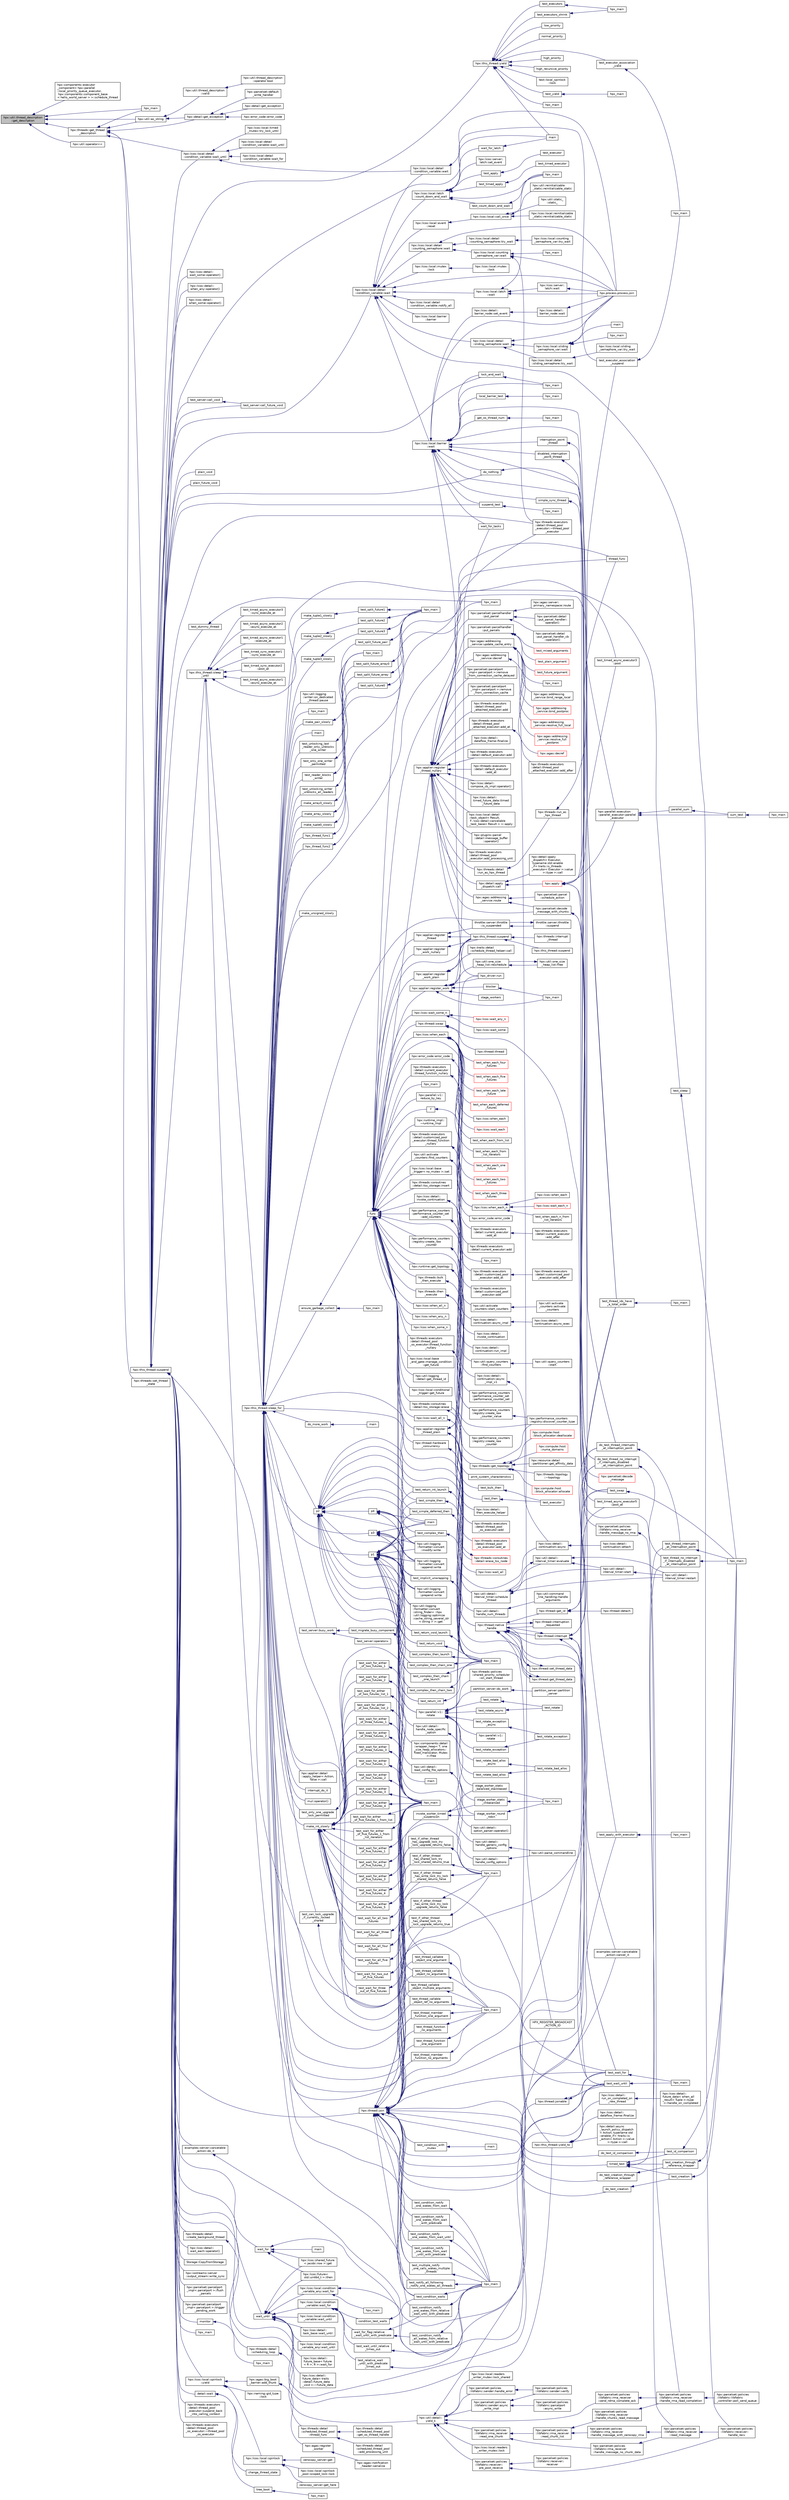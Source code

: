 digraph "hpx::util::thread_description::get_description"
{
  edge [fontname="Helvetica",fontsize="10",labelfontname="Helvetica",labelfontsize="10"];
  node [fontname="Helvetica",fontsize="10",shape=record];
  rankdir="LR";
  Node19 [label="hpx::util::thread_description\l::get_description",height=0.2,width=0.4,color="black", fillcolor="grey75", style="filled", fontcolor="black"];
  Node19 -> Node20 [dir="back",color="midnightblue",fontsize="10",style="solid",fontname="Helvetica"];
  Node20 [label="hpx::components::executor\l_component\< hpx::parallel\l::local_priority_queue_executor,\l hpx::components::component_base\l\< hello_world_server \> \>::schedule_thread",height=0.2,width=0.4,color="black", fillcolor="white", style="filled",URL="$d8/d54/structhpx_1_1components_1_1executor__component.html#a4cc76a85f446422f2374caf8e347b1f5"];
  Node19 -> Node21 [dir="back",color="midnightblue",fontsize="10",style="solid",fontname="Helvetica"];
  Node21 [label="hpx_main",height=0.2,width=0.4,color="black", fillcolor="white", style="filled",URL="$d5/dbf/for__each__annotated__function_8cpp.html#aefd26dd818037509b2241068d57e3e1d"];
  Node19 -> Node22 [dir="back",color="midnightblue",fontsize="10",style="solid",fontname="Helvetica"];
  Node22 [label="hpx::util::operator\<\<",height=0.2,width=0.4,color="black", fillcolor="white", style="filled",URL="$df/dad/namespacehpx_1_1util.html#a305ce1455ca023025acf541cd4fc6b5e"];
  Node19 -> Node23 [dir="back",color="midnightblue",fontsize="10",style="solid",fontname="Helvetica"];
  Node23 [label="hpx::util::as_string",height=0.2,width=0.4,color="black", fillcolor="white", style="filled",URL="$df/dad/namespacehpx_1_1util.html#ae987377cb13daea676dfc724f2197f3e"];
  Node23 -> Node24 [dir="back",color="midnightblue",fontsize="10",style="solid",fontname="Helvetica"];
  Node24 [label="hpx::detail::get_exception",height=0.2,width=0.4,color="black", fillcolor="white", style="filled",URL="$d5/dbe/namespacehpx_1_1detail.html#a9bc870a59e82a707b66f801d11a31524"];
  Node24 -> Node25 [dir="back",color="midnightblue",fontsize="10",style="solid",fontname="Helvetica"];
  Node25 [label="hpx::error_code::error_code",height=0.2,width=0.4,color="black", fillcolor="white", style="filled",URL="$d0/ddf/classhpx_1_1error__code.html#a6c75f772a727844e82acc4bda0478be1"];
  Node24 -> Node26 [dir="back",color="midnightblue",fontsize="10",style="solid",fontname="Helvetica"];
  Node26 [label="hpx::parcelset::default\l_write_handler",height=0.2,width=0.4,color="black", fillcolor="white", style="filled",URL="$d4/d41/namespacehpx_1_1parcelset.html#afbd7ba917a0c0adcad43f9b8b0ef1dc2"];
  Node24 -> Node27 [dir="back",color="midnightblue",fontsize="10",style="solid",fontname="Helvetica"];
  Node27 [label="hpx::detail::get_exception",height=0.2,width=0.4,color="black", fillcolor="white", style="filled",URL="$d5/dbe/namespacehpx_1_1detail.html#ae1fcb86925dcb6c7699a858634407236"];
  Node23 -> Node28 [dir="back",color="midnightblue",fontsize="10",style="solid",fontname="Helvetica"];
  Node28 [label="hpx::util::thread_description\l::valid",height=0.2,width=0.4,color="black", fillcolor="white", style="filled",URL="$df/d9e/structhpx_1_1util_1_1thread__description.html#a930fae24ce3d3dc97a72febb0e9d4613"];
  Node28 -> Node29 [dir="back",color="midnightblue",fontsize="10",style="solid",fontname="Helvetica"];
  Node29 [label="hpx::util::thread_description\l::operator bool",height=0.2,width=0.4,color="black", fillcolor="white", style="filled",URL="$df/d9e/structhpx_1_1util_1_1thread__description.html#a107ac0b362ce968cdbace69dbf1b275d"];
  Node19 -> Node30 [dir="back",color="midnightblue",fontsize="10",style="solid",fontname="Helvetica"];
  Node30 [label="hpx::threads::get_thread\l_description",height=0.2,width=0.4,color="black", fillcolor="white", style="filled",URL="$d7/d28/namespacehpx_1_1threads.html#a42fc18a7a680f4e8bc633a4b4c956701"];
  Node30 -> Node31 [dir="back",color="midnightblue",fontsize="10",style="solid",fontname="Helvetica"];
  Node31 [label="hpx::lcos::local::detail\l::condition_variable::wait_until",height=0.2,width=0.4,color="black", fillcolor="white", style="filled",URL="$d2/d39/classhpx_1_1lcos_1_1local_1_1detail_1_1condition__variable.html#a3c608ceb722edb8d30c821eb0857e680"];
  Node31 -> Node32 [dir="back",color="midnightblue",fontsize="10",style="solid",fontname="Helvetica"];
  Node32 [label="hpx::lcos::local::detail\l::condition_variable::wait",height=0.2,width=0.4,color="black", fillcolor="white", style="filled",URL="$d2/d39/classhpx_1_1lcos_1_1local_1_1detail_1_1condition__variable.html#aa0eda2419e7df2922669d8f8ca392376"];
  Node32 -> Node33 [dir="back",color="midnightblue",fontsize="10",style="solid",fontname="Helvetica"];
  Node33 [label="hpx.process.process.join",height=0.2,width=0.4,color="black", fillcolor="white", style="filled",URL="$d3/d41/classhpx_1_1process_1_1process.html#acc7ec4687f3bf5ae121ef7b494d991d8"];
  Node31 -> Node34 [dir="back",color="midnightblue",fontsize="10",style="solid",fontname="Helvetica"];
  Node34 [label="hpx::lcos::local::detail\l::condition_variable::wait_until",height=0.2,width=0.4,color="black", fillcolor="white", style="filled",URL="$d2/d39/classhpx_1_1lcos_1_1local_1_1detail_1_1condition__variable.html#a425f1e67d3ff51b6fd0df3bdc9bcb2f0"];
  Node31 -> Node35 [dir="back",color="midnightblue",fontsize="10",style="solid",fontname="Helvetica"];
  Node35 [label="hpx::lcos::local::detail\l::condition_variable::wait_for",height=0.2,width=0.4,color="black", fillcolor="white", style="filled",URL="$d2/d39/classhpx_1_1lcos_1_1local_1_1detail_1_1condition__variable.html#a5431ff3797fe29a6e04741fa97dca2f5"];
  Node31 -> Node36 [dir="back",color="midnightblue",fontsize="10",style="solid",fontname="Helvetica"];
  Node36 [label="hpx::lcos::local::timed\l_mutex::try_lock_until",height=0.2,width=0.4,color="black", fillcolor="white", style="filled",URL="$dd/dd9/classhpx_1_1lcos_1_1local_1_1timed__mutex.html#ac694789a5ec73caa796ada83ed3fddd8"];
  Node30 -> Node24 [dir="back",color="midnightblue",fontsize="10",style="solid",fontname="Helvetica"];
  Node30 -> Node21 [dir="back",color="midnightblue",fontsize="10",style="solid",fontname="Helvetica"];
  Node30 -> Node23 [dir="back",color="midnightblue",fontsize="10",style="solid",fontname="Helvetica"];
  Node30 -> Node37 [dir="back",color="midnightblue",fontsize="10",style="solid",fontname="Helvetica"];
  Node37 [label="hpx::this_thread::suspend",height=0.2,width=0.4,color="black", fillcolor="white", style="filled",URL="$d9/d52/namespacehpx_1_1this__thread.html#aca220026fb3014c0881d129fe31c0073"];
  Node37 -> Node38 [dir="back",color="midnightblue",fontsize="10",style="solid",fontname="Helvetica"];
  Node38 [label="test_server::call_void",height=0.2,width=0.4,color="black", fillcolor="white", style="filled",URL="$d5/d5d/structtest__server.html#abb97948885a769fc02aeb9f27a10f263"];
  Node38 -> Node39 [dir="back",color="midnightblue",fontsize="10",style="solid",fontname="Helvetica"];
  Node39 [label="test_server::call_future_void",height=0.2,width=0.4,color="black", fillcolor="white", style="filled",URL="$d5/d5d/structtest__server.html#a6e4453a08c3db0ea21b51cca14a38d37"];
  Node37 -> Node39 [dir="back",color="midnightblue",fontsize="10",style="solid",fontname="Helvetica"];
  Node37 -> Node40 [dir="back",color="midnightblue",fontsize="10",style="solid",fontname="Helvetica"];
  Node40 [label="plain_void",height=0.2,width=0.4,color="black", fillcolor="white", style="filled",URL="$db/d8a/action__invoke__no__more__than_8cpp.html#a5d2633b0a95edc3ee554a2203f23fb3f"];
  Node37 -> Node41 [dir="back",color="midnightblue",fontsize="10",style="solid",fontname="Helvetica"];
  Node41 [label="plain_future_void",height=0.2,width=0.4,color="black", fillcolor="white", style="filled",URL="$db/d8a/action__invoke__no__more__than_8cpp.html#ab3807c5173260e9c18d3d26eb9560728"];
  Node37 -> Node42 [dir="back",color="midnightblue",fontsize="10",style="solid",fontname="Helvetica"];
  Node42 [label="examples::server::cancelable\l_action::do_it",height=0.2,width=0.4,color="black", fillcolor="white", style="filled",URL="$da/d82/classexamples_1_1server_1_1cancelable__action.html#af49b4772ebb753ef1faf93236f9e38fa"];
  Node42 -> Node43 [dir="back",color="midnightblue",fontsize="10",style="solid",fontname="Helvetica"];
  Node43 [label="examples::server::cancelable\l_action::cancel_it",height=0.2,width=0.4,color="black", fillcolor="white", style="filled",URL="$da/d82/classexamples_1_1server_1_1cancelable__action.html#a411ff697f6719bdf2db9df63e7ce0d1a"];
  Node37 -> Node44 [dir="back",color="midnightblue",fontsize="10",style="solid",fontname="Helvetica"];
  Node44 [label="hpx::lcos::local::detail\l::condition_variable::wait",height=0.2,width=0.4,color="black", fillcolor="white", style="filled",URL="$d2/d39/classhpx_1_1lcos_1_1local_1_1detail_1_1condition__variable.html#a50fcaaece7968ab37d3f2e8771afabf9"];
  Node44 -> Node45 [dir="back",color="midnightblue",fontsize="10",style="solid",fontname="Helvetica"];
  Node45 [label="hpx::lcos::local::detail\l::condition_variable::notify_all",height=0.2,width=0.4,color="black", fillcolor="white", style="filled",URL="$d2/d39/classhpx_1_1lcos_1_1local_1_1detail_1_1condition__variable.html#ae669c43530443e8852760f51f0ee3862"];
  Node44 -> Node32 [dir="back",color="midnightblue",fontsize="10",style="solid",fontname="Helvetica"];
  Node44 -> Node46 [dir="back",color="midnightblue",fontsize="10",style="solid",fontname="Helvetica"];
  Node46 [label="hpx::lcos::local::detail\l::counting_semaphore::wait",height=0.2,width=0.4,color="black", fillcolor="white", style="filled",URL="$d3/d61/classhpx_1_1lcos_1_1local_1_1detail_1_1counting__semaphore.html#a649923710c2ef70cfe2933926438d5fe"];
  Node46 -> Node47 [dir="back",color="midnightblue",fontsize="10",style="solid",fontname="Helvetica"];
  Node47 [label="hpx::lcos::local::counting\l_semaphore_var::wait",height=0.2,width=0.4,color="black", fillcolor="white", style="filled",URL="$df/d53/classhpx_1_1lcos_1_1local_1_1counting__semaphore__var.html#a803c6b370e225e49b5033bbb4e7e91a1",tooltip="Wait for the semaphore to be signaled. "];
  Node47 -> Node48 [dir="back",color="midnightblue",fontsize="10",style="solid",fontname="Helvetica"];
  Node48 [label="hpx_main",height=0.2,width=0.4,color="black", fillcolor="white", style="filled",URL="$df/de9/counting__semaphore_8cpp.html#aefd26dd818037509b2241068d57e3e1d"];
  Node47 -> Node33 [dir="back",color="midnightblue",fontsize="10",style="solid",fontname="Helvetica"];
  Node47 -> Node49 [dir="back",color="midnightblue",fontsize="10",style="solid",fontname="Helvetica"];
  Node49 [label="hpx::threads::executors\l::detail::thread_pool\l_executor::~thread_pool\l_executor",height=0.2,width=0.4,color="black", fillcolor="white", style="filled",URL="$d0/d20/classhpx_1_1threads_1_1executors_1_1detail_1_1thread__pool__executor.html#a985ac5d8e9202879fdfb64789caf44ea"];
  Node46 -> Node50 [dir="back",color="midnightblue",fontsize="10",style="solid",fontname="Helvetica"];
  Node50 [label="hpx::lcos::local::detail\l::counting_semaphore::try_wait",height=0.2,width=0.4,color="black", fillcolor="white", style="filled",URL="$d3/d61/classhpx_1_1lcos_1_1local_1_1detail_1_1counting__semaphore.html#ac320439e96c0cda1540d408c75d26aa3"];
  Node50 -> Node51 [dir="back",color="midnightblue",fontsize="10",style="solid",fontname="Helvetica"];
  Node51 [label="hpx::lcos::local::counting\l_semaphore_var::try_wait",height=0.2,width=0.4,color="black", fillcolor="white", style="filled",URL="$df/d53/classhpx_1_1lcos_1_1local_1_1counting__semaphore__var.html#a81da6f6de5f9518e74768cde90d9d5b7",tooltip="Try to wait for the semaphore to be signaled. "];
  Node46 -> Node33 [dir="back",color="midnightblue",fontsize="10",style="solid",fontname="Helvetica"];
  Node44 -> Node52 [dir="back",color="midnightblue",fontsize="10",style="solid",fontname="Helvetica"];
  Node52 [label="hpx::lcos::local::event\l::reset",height=0.2,width=0.4,color="black", fillcolor="white", style="filled",URL="$d2/d08/classhpx_1_1lcos_1_1local_1_1event.html#a1705a352cfae05961fe1f5c112199554",tooltip="Reset the event. "];
  Node52 -> Node53 [dir="back",color="midnightblue",fontsize="10",style="solid",fontname="Helvetica"];
  Node53 [label="hpx::lcos::local::call_once",height=0.2,width=0.4,color="black", fillcolor="white", style="filled",URL="$d0/d47/namespacehpx_1_1lcos_1_1local.html#a3fa67464391720578b24d35907853756"];
  Node53 -> Node54 [dir="back",color="midnightblue",fontsize="10",style="solid",fontname="Helvetica"];
  Node54 [label="hpx::lcos::local::reinitializable\l_static::reinitializable_static",height=0.2,width=0.4,color="black", fillcolor="white", style="filled",URL="$d4/d04/structhpx_1_1lcos_1_1local_1_1reinitializable__static.html#a5be89efcb123484e955a72ee512d0ea2"];
  Node53 -> Node55 [dir="back",color="midnightblue",fontsize="10",style="solid",fontname="Helvetica"];
  Node55 [label="hpx::util::reinitializable\l_static::reinitializable_static",height=0.2,width=0.4,color="black", fillcolor="white", style="filled",URL="$d2/db7/structhpx_1_1util_1_1reinitializable__static.html#a8ebb2d00ae9b9ed3bef5751a326e57b3"];
  Node53 -> Node56 [dir="back",color="midnightblue",fontsize="10",style="solid",fontname="Helvetica"];
  Node56 [label="hpx::util::static_\l::static_",height=0.2,width=0.4,color="black", fillcolor="white", style="filled",URL="$d3/dbb/structhpx_1_1util_1_1static__.html#a469d6f838e6368a1517bc1082099b8da"];
  Node44 -> Node57 [dir="back",color="midnightblue",fontsize="10",style="solid",fontname="Helvetica"];
  Node57 [label="hpx::lcos::local::latch\l::count_down_and_wait",height=0.2,width=0.4,color="black", fillcolor="white", style="filled",URL="$dd/de7/classhpx_1_1lcos_1_1local_1_1latch.html#adefe7460a4205b19b2d7db2390673685"];
  Node57 -> Node58 [dir="back",color="midnightblue",fontsize="10",style="solid",fontname="Helvetica"];
  Node58 [label="wait_for_latch",height=0.2,width=0.4,color="black", fillcolor="white", style="filled",URL="$d3/dd4/enumerate__threads_8cpp.html#a1044b11869f3225fc64846d4674c34a0"];
  Node58 -> Node59 [dir="back",color="midnightblue",fontsize="10",style="solid",fontname="Helvetica"];
  Node59 [label="main",height=0.2,width=0.4,color="black", fillcolor="white", style="filled",URL="$d3/dd4/enumerate__threads_8cpp.html#ae66f6b31b5ad750f1fe042a706a4e3d4"];
  Node57 -> Node59 [dir="back",color="midnightblue",fontsize="10",style="solid",fontname="Helvetica"];
  Node57 -> Node60 [dir="back",color="midnightblue",fontsize="10",style="solid",fontname="Helvetica"];
  Node60 [label="hpx::lcos::server::\llatch::set_event",height=0.2,width=0.4,color="black", fillcolor="white", style="filled",URL="$d7/d72/classhpx_1_1lcos_1_1server_1_1latch.html#ad456d4a188574ebc6bdb53f626cb8b27"];
  Node57 -> Node61 [dir="back",color="midnightblue",fontsize="10",style="solid",fontname="Helvetica"];
  Node61 [label="test_count_down_and_wait",height=0.2,width=0.4,color="black", fillcolor="white", style="filled",URL="$d4/db4/local__latch_8cpp.html#a835e7630881efa4fb379972b0dc2fdb1"];
  Node61 -> Node62 [dir="back",color="midnightblue",fontsize="10",style="solid",fontname="Helvetica"];
  Node62 [label="hpx_main",height=0.2,width=0.4,color="black", fillcolor="white", style="filled",URL="$d4/db4/local__latch_8cpp.html#aefd26dd818037509b2241068d57e3e1d"];
  Node57 -> Node62 [dir="back",color="midnightblue",fontsize="10",style="solid",fontname="Helvetica"];
  Node57 -> Node63 [dir="back",color="midnightblue",fontsize="10",style="solid",fontname="Helvetica"];
  Node63 [label="test_apply",height=0.2,width=0.4,color="black", fillcolor="white", style="filled",URL="$d8/d83/minimal__async__executor_8cpp.html#a5f84f0aa2a8c7b97a91aff6d6eb013fc"];
  Node63 -> Node64 [dir="back",color="midnightblue",fontsize="10",style="solid",fontname="Helvetica"];
  Node64 [label="test_executor",height=0.2,width=0.4,color="black", fillcolor="white", style="filled",URL="$d8/d83/minimal__async__executor_8cpp.html#a12065ee56eec28d3895ba316405a7116"];
  Node57 -> Node65 [dir="back",color="midnightblue",fontsize="10",style="solid",fontname="Helvetica"];
  Node65 [label="test_timed_apply",height=0.2,width=0.4,color="black", fillcolor="white", style="filled",URL="$d7/de3/minimal__timed__async__executor_8cpp.html#a4efa415d3bbbec720c16e167505810e9"];
  Node65 -> Node66 [dir="back",color="midnightblue",fontsize="10",style="solid",fontname="Helvetica"];
  Node66 [label="test_timed_executor",height=0.2,width=0.4,color="black", fillcolor="white", style="filled",URL="$d7/de3/minimal__timed__async__executor_8cpp.html#a4e2d002d587a77e84eb27f1f903f5094"];
  Node44 -> Node67 [dir="back",color="midnightblue",fontsize="10",style="solid",fontname="Helvetica"];
  Node67 [label="hpx::lcos::local::latch\l::wait",height=0.2,width=0.4,color="black", fillcolor="white", style="filled",URL="$dd/de7/classhpx_1_1lcos_1_1local_1_1latch.html#aee0ac5a5fbb311045b28412f8f484bf0"];
  Node67 -> Node68 [dir="back",color="midnightblue",fontsize="10",style="solid",fontname="Helvetica"];
  Node68 [label="hpx::lcos::server::\llatch::wait",height=0.2,width=0.4,color="black", fillcolor="white", style="filled",URL="$d7/d72/classhpx_1_1lcos_1_1server_1_1latch.html#a8fc64b5e66e9b38940ab5fef5d7f4789"];
  Node68 -> Node33 [dir="back",color="midnightblue",fontsize="10",style="solid",fontname="Helvetica"];
  Node67 -> Node62 [dir="back",color="midnightblue",fontsize="10",style="solid",fontname="Helvetica"];
  Node67 -> Node33 [dir="back",color="midnightblue",fontsize="10",style="solid",fontname="Helvetica"];
  Node44 -> Node69 [dir="back",color="midnightblue",fontsize="10",style="solid",fontname="Helvetica"];
  Node69 [label="hpx::lcos::local::barrier\l::barrier",height=0.2,width=0.4,color="black", fillcolor="white", style="filled",URL="$da/d43/classhpx_1_1lcos_1_1local_1_1barrier.html#aefb0700d69c5d946e12d1b914ac80ba6"];
  Node44 -> Node70 [dir="back",color="midnightblue",fontsize="10",style="solid",fontname="Helvetica"];
  Node70 [label="hpx::lcos::local::barrier\l::wait",height=0.2,width=0.4,color="black", fillcolor="white", style="filled",URL="$da/d43/classhpx_1_1lcos_1_1local_1_1barrier.html#ae3374c182ffd12c9975963139b6f9255"];
  Node70 -> Node71 [dir="back",color="midnightblue",fontsize="10",style="solid",fontname="Helvetica"];
  Node71 [label="hpx::lcos::detail::\lbarrier_node::set_event",height=0.2,width=0.4,color="black", fillcolor="white", style="filled",URL="$dc/dd7/structhpx_1_1lcos_1_1detail_1_1barrier__node.html#a7c4df1612298d6bca82818ad1ab263e7"];
  Node71 -> Node72 [dir="back",color="midnightblue",fontsize="10",style="solid",fontname="Helvetica"];
  Node72 [label="hpx::lcos::detail::\lbarrier_node::wait",height=0.2,width=0.4,color="black", fillcolor="white", style="filled",URL="$dc/dd7/structhpx_1_1lcos_1_1detail_1_1barrier__node.html#aa4e3bd2f6143714f869892b8e992c45e"];
  Node72 -> Node33 [dir="back",color="midnightblue",fontsize="10",style="solid",fontname="Helvetica"];
  Node70 -> Node73 [dir="back",color="midnightblue",fontsize="10",style="solid",fontname="Helvetica"];
  Node73 [label="lock_and_wait",height=0.2,width=0.4,color="black", fillcolor="white", style="filled",URL="$d5/dca/hpx__thread__phase_8cpp.html#a33ae614742af7a5d14a763390f10b5ce"];
  Node73 -> Node74 [dir="back",color="midnightblue",fontsize="10",style="solid",fontname="Helvetica"];
  Node74 [label="hpx_main",height=0.2,width=0.4,color="black", fillcolor="white", style="filled",URL="$d5/dca/hpx__thread__phase_8cpp.html#aaf67a3863f19ff7033e239ebb1204fb7"];
  Node70 -> Node74 [dir="back",color="midnightblue",fontsize="10",style="solid",fontname="Helvetica"];
  Node70 -> Node75 [dir="back",color="midnightblue",fontsize="10",style="solid",fontname="Helvetica"];
  Node75 [label="hpx_driver::run",height=0.2,width=0.4,color="black", fillcolor="white", style="filled",URL="$df/d10/structhpx__driver.html#a18f4851aebac8f2b382fae393675108f"];
  Node70 -> Node76 [dir="back",color="midnightblue",fontsize="10",style="solid",fontname="Helvetica"];
  Node76 [label="local_barrier_test",height=0.2,width=0.4,color="black", fillcolor="white", style="filled",URL="$d2/db4/tests_2unit_2lcos_2local__barrier_8cpp.html#aa0780d94f0cd2b7fb0085691df108c5d"];
  Node76 -> Node77 [dir="back",color="midnightblue",fontsize="10",style="solid",fontname="Helvetica"];
  Node77 [label="hpx_main",height=0.2,width=0.4,color="black", fillcolor="white", style="filled",URL="$d2/db4/tests_2unit_2lcos_2local__barrier_8cpp.html#aaf67a3863f19ff7033e239ebb1204fb7"];
  Node70 -> Node78 [dir="back",color="midnightblue",fontsize="10",style="solid",fontname="Helvetica"];
  Node78 [label="get_os_thread_num",height=0.2,width=0.4,color="black", fillcolor="white", style="filled",URL="$d2/dfb/os__thread__num_8cpp.html#a4e93c08a1dab5895036ff150c5cbf0aa"];
  Node78 -> Node79 [dir="back",color="midnightblue",fontsize="10",style="solid",fontname="Helvetica"];
  Node79 [label="hpx_main",height=0.2,width=0.4,color="black", fillcolor="white", style="filled",URL="$d2/dfb/os__thread__num_8cpp.html#aaf67a3863f19ff7033e239ebb1204fb7"];
  Node70 -> Node33 [dir="back",color="midnightblue",fontsize="10",style="solid",fontname="Helvetica"];
  Node70 -> Node80 [dir="back",color="midnightblue",fontsize="10",style="solid",fontname="Helvetica"];
  Node80 [label="interruption_point\l_thread",height=0.2,width=0.4,color="black", fillcolor="white", style="filled",URL="$d0/d4e/tests_2unit_2threads_2thread_8cpp.html#a4ed7731f04404da6ea18c2204329f7cb"];
  Node80 -> Node81 [dir="back",color="midnightblue",fontsize="10",style="solid",fontname="Helvetica"];
  Node81 [label="do_test_thread_interrupts\l_at_interruption_point",height=0.2,width=0.4,color="black", fillcolor="white", style="filled",URL="$d0/d4e/tests_2unit_2threads_2thread_8cpp.html#a1592be75203d2ef54f0a19832cacecf8"];
  Node81 -> Node82 [dir="back",color="midnightblue",fontsize="10",style="solid",fontname="Helvetica"];
  Node82 [label="test_thread_interrupts\l_at_interruption_point",height=0.2,width=0.4,color="black", fillcolor="white", style="filled",URL="$d0/d4e/tests_2unit_2threads_2thread_8cpp.html#a4a6a8c2918dcd825da0102f3a63bf24a"];
  Node82 -> Node83 [dir="back",color="midnightblue",fontsize="10",style="solid",fontname="Helvetica"];
  Node83 [label="hpx_main",height=0.2,width=0.4,color="black", fillcolor="white", style="filled",URL="$d0/d4e/tests_2unit_2threads_2thread_8cpp.html#a255f773d830db5ca937cff11c2692fa2"];
  Node70 -> Node81 [dir="back",color="midnightblue",fontsize="10",style="solid",fontname="Helvetica"];
  Node70 -> Node84 [dir="back",color="midnightblue",fontsize="10",style="solid",fontname="Helvetica"];
  Node84 [label="disabled_interruption\l_point_thread",height=0.2,width=0.4,color="black", fillcolor="white", style="filled",URL="$d0/d4e/tests_2unit_2threads_2thread_8cpp.html#a36cf1f1e669661313a3a2657b174f7c2"];
  Node84 -> Node85 [dir="back",color="midnightblue",fontsize="10",style="solid",fontname="Helvetica"];
  Node85 [label="do_test_thread_no_interrupt\l_if_interrupts_disabled\l_at_interruption_point",height=0.2,width=0.4,color="black", fillcolor="white", style="filled",URL="$d0/d4e/tests_2unit_2threads_2thread_8cpp.html#a83a3b29d9f2edb5952625e72f9651985"];
  Node85 -> Node86 [dir="back",color="midnightblue",fontsize="10",style="solid",fontname="Helvetica"];
  Node86 [label="test_thread_no_interrupt\l_if_interrupts_disabled\l_at_interruption_point",height=0.2,width=0.4,color="black", fillcolor="white", style="filled",URL="$d0/d4e/tests_2unit_2threads_2thread_8cpp.html#ae8589f467c87f24293dd95710b4d8374"];
  Node86 -> Node83 [dir="back",color="midnightblue",fontsize="10",style="solid",fontname="Helvetica"];
  Node70 -> Node85 [dir="back",color="midnightblue",fontsize="10",style="solid",fontname="Helvetica"];
  Node70 -> Node87 [dir="back",color="midnightblue",fontsize="10",style="solid",fontname="Helvetica"];
  Node87 [label="simple_sync_thread",height=0.2,width=0.4,color="black", fillcolor="white", style="filled",URL="$d0/d4e/tests_2unit_2threads_2thread_8cpp.html#aafe091deb4ce014ec0d8354ca4219cb3"];
  Node87 -> Node88 [dir="back",color="midnightblue",fontsize="10",style="solid",fontname="Helvetica"];
  Node88 [label="test_swap",height=0.2,width=0.4,color="black", fillcolor="white", style="filled",URL="$d0/d4e/tests_2unit_2threads_2thread_8cpp.html#aa9645d2d1912efd27e83867429e862d0"];
  Node88 -> Node83 [dir="back",color="midnightblue",fontsize="10",style="solid",fontname="Helvetica"];
  Node70 -> Node88 [dir="back",color="midnightblue",fontsize="10",style="solid",fontname="Helvetica"];
  Node70 -> Node89 [dir="back",color="midnightblue",fontsize="10",style="solid",fontname="Helvetica"];
  Node89 [label="do_nothing",height=0.2,width=0.4,color="black", fillcolor="white", style="filled",URL="$df/d88/thread__id_8cpp.html#ad27c188384788837a2a71dde38635725"];
  Node89 -> Node90 [dir="back",color="midnightblue",fontsize="10",style="solid",fontname="Helvetica"];
  Node90 [label="test_thread_ids_have\l_a_total_order",height=0.2,width=0.4,color="black", fillcolor="white", style="filled",URL="$df/d88/thread__id_8cpp.html#a95604be93f5422b5bc87778cff21bde1"];
  Node90 -> Node91 [dir="back",color="midnightblue",fontsize="10",style="solid",fontname="Helvetica"];
  Node91 [label="hpx_main",height=0.2,width=0.4,color="black", fillcolor="white", style="filled",URL="$df/d88/thread__id_8cpp.html#a255f773d830db5ca937cff11c2692fa2"];
  Node70 -> Node90 [dir="back",color="midnightblue",fontsize="10",style="solid",fontname="Helvetica"];
  Node70 -> Node92 [dir="back",color="midnightblue",fontsize="10",style="solid",fontname="Helvetica"];
  Node92 [label="suspend_test",height=0.2,width=0.4,color="black", fillcolor="white", style="filled",URL="$db/d59/thread__suspend__duration_8cpp.html#a51db1109c6dea5b277ccfc6e1a2e0a18"];
  Node92 -> Node93 [dir="back",color="midnightblue",fontsize="10",style="solid",fontname="Helvetica"];
  Node93 [label="hpx_main",height=0.2,width=0.4,color="black", fillcolor="white", style="filled",URL="$db/d59/thread__suspend__duration_8cpp.html#aaf67a3863f19ff7033e239ebb1204fb7"];
  Node70 -> Node94 [dir="back",color="midnightblue",fontsize="10",style="solid",fontname="Helvetica"];
  Node94 [label="wait_for_tasks",height=0.2,width=0.4,color="black", fillcolor="white", style="filled",URL="$df/de1/timed__task__spawn_8cpp.html#a9343f118f9876c51c2ce9a733a41320f"];
  Node44 -> Node95 [dir="back",color="midnightblue",fontsize="10",style="solid",fontname="Helvetica"];
  Node95 [label="hpx::lcos::local::mutex\l::lock",height=0.2,width=0.4,color="black", fillcolor="white", style="filled",URL="$d2/dd8/classhpx_1_1lcos_1_1local_1_1mutex.html#a82c6428f1de7bf66ce8a6e915a2aed5f"];
  Node95 -> Node96 [dir="back",color="midnightblue",fontsize="10",style="solid",fontname="Helvetica"];
  Node96 [label="hpx::lcos::local::mutex\l::lock",height=0.2,width=0.4,color="black", fillcolor="white", style="filled",URL="$d2/dd8/classhpx_1_1lcos_1_1local_1_1mutex.html#abd3ddfa3586c7bc6a2549c26ac4acdf2"];
  Node44 -> Node33 [dir="back",color="midnightblue",fontsize="10",style="solid",fontname="Helvetica"];
  Node44 -> Node97 [dir="back",color="midnightblue",fontsize="10",style="solid",fontname="Helvetica"];
  Node97 [label="hpx::parcelset::policies\l::libfabric::receiver::\lhandle_recv",height=0.2,width=0.4,color="black", fillcolor="white", style="filled",URL="$d9/df5/structhpx_1_1parcelset_1_1policies_1_1libfabric_1_1receiver.html#ae18eac5b1593bc79ba31cf828177d611"];
  Node44 -> Node98 [dir="back",color="midnightblue",fontsize="10",style="solid",fontname="Helvetica"];
  Node98 [label="hpx::lcos::local::detail\l::sliding_semaphore::wait",height=0.2,width=0.4,color="black", fillcolor="white", style="filled",URL="$d4/d7a/classhpx_1_1lcos_1_1local_1_1detail_1_1sliding__semaphore.html#ab93bd7db6fac9f091a701a35ceea6a8c"];
  Node98 -> Node33 [dir="back",color="midnightblue",fontsize="10",style="solid",fontname="Helvetica"];
  Node98 -> Node99 [dir="back",color="midnightblue",fontsize="10",style="solid",fontname="Helvetica"];
  Node99 [label="hpx::lcos::local::detail\l::sliding_semaphore::try_wait",height=0.2,width=0.4,color="black", fillcolor="white", style="filled",URL="$d4/d7a/classhpx_1_1lcos_1_1local_1_1detail_1_1sliding__semaphore.html#a3f898ca8cb6887f6c1325e8c0392724f"];
  Node99 -> Node100 [dir="back",color="midnightblue",fontsize="10",style="solid",fontname="Helvetica"];
  Node100 [label="hpx::lcos::local::sliding\l_semaphore_var::try_wait",height=0.2,width=0.4,color="black", fillcolor="white", style="filled",URL="$d4/d2e/classhpx_1_1lcos_1_1local_1_1sliding__semaphore__var.html#a48d43b408a60a3d0e1e85948c40d9eb6",tooltip="Try to wait for the semaphore to be signaled. "];
  Node98 -> Node101 [dir="back",color="midnightblue",fontsize="10",style="solid",fontname="Helvetica"];
  Node101 [label="hpx::lcos::local::sliding\l_semaphore_var::wait",height=0.2,width=0.4,color="black", fillcolor="white", style="filled",URL="$d4/d2e/classhpx_1_1lcos_1_1local_1_1sliding__semaphore__var.html#a5f0aa09a61e9d9fb091d7ba6b10c8550",tooltip="Wait for the semaphore to be signaled. "];
  Node101 -> Node33 [dir="back",color="midnightblue",fontsize="10",style="solid",fontname="Helvetica"];
  Node101 -> Node102 [dir="back",color="midnightblue",fontsize="10",style="solid",fontname="Helvetica"];
  Node102 [label="hpx_main",height=0.2,width=0.4,color="black", fillcolor="white", style="filled",URL="$d2/d38/sliding__semaphore_8cpp.html#aefd26dd818037509b2241068d57e3e1d"];
  Node101 -> Node103 [dir="back",color="midnightblue",fontsize="10",style="solid",fontname="Helvetica"];
  Node103 [label="main",height=0.2,width=0.4,color="black", fillcolor="white", style="filled",URL="$da/da6/sliding__semaphore__2338_8cpp.html#ae66f6b31b5ad750f1fe042a706a4e3d4"];
  Node37 -> Node31 [dir="back",color="midnightblue",fontsize="10",style="solid",fontname="Helvetica"];
  Node37 -> Node104 [dir="back",color="midnightblue",fontsize="10",style="solid",fontname="Helvetica"];
  Node104 [label="wait_for",height=0.2,width=0.4,color="black", fillcolor="white", style="filled",URL="$de/d7d/future__timed__wait__1025_8cpp.html#a70176b0fee7337b96bbabf260942af4e"];
  Node104 -> Node105 [dir="back",color="midnightblue",fontsize="10",style="solid",fontname="Helvetica"];
  Node105 [label="hpx::lcos::future\<\l std::uint64_t \>::then",height=0.2,width=0.4,color="black", fillcolor="white", style="filled",URL="$d0/d33/classhpx_1_1lcos_1_1future.html#a80b0fc66d9e92ce7a0a61a89015a1ad3"];
  Node104 -> Node106 [dir="back",color="midnightblue",fontsize="10",style="solid",fontname="Helvetica"];
  Node106 [label="hpx::lcos::shared_future\l\< jacobi::row \>::get",height=0.2,width=0.4,color="black", fillcolor="white", style="filled",URL="$d4/d31/classhpx_1_1lcos_1_1shared__future.html#ad7acd87c472467072c96f1d935808d8e"];
  Node104 -> Node107 [dir="back",color="midnightblue",fontsize="10",style="solid",fontname="Helvetica"];
  Node107 [label="test_wait_for",height=0.2,width=0.4,color="black", fillcolor="white", style="filled",URL="$de/d7d/future__timed__wait__1025_8cpp.html#a0e3d5409a174e5dac600412849dc9d93"];
  Node107 -> Node108 [dir="back",color="midnightblue",fontsize="10",style="solid",fontname="Helvetica"];
  Node108 [label="hpx_main",height=0.2,width=0.4,color="black", fillcolor="white", style="filled",URL="$de/d7d/future__timed__wait__1025_8cpp.html#a255f773d830db5ca937cff11c2692fa2"];
  Node104 -> Node109 [dir="back",color="midnightblue",fontsize="10",style="solid",fontname="Helvetica"];
  Node109 [label="main",height=0.2,width=0.4,color="black", fillcolor="white", style="filled",URL="$df/d21/tests_2unit_2parcelset_2set__parcel__write__handler_8cpp.html#ae66f6b31b5ad750f1fe042a706a4e3d4"];
  Node37 -> Node110 [dir="back",color="midnightblue",fontsize="10",style="solid",fontname="Helvetica"];
  Node110 [label="wait_until",height=0.2,width=0.4,color="black", fillcolor="white", style="filled",URL="$de/d7d/future__timed__wait__1025_8cpp.html#a68ed9a01d3ad06f4cac1de08bae1dea1"];
  Node110 -> Node111 [dir="back",color="midnightblue",fontsize="10",style="solid",fontname="Helvetica"];
  Node111 [label="hpx::lcos::local::condition\l_variable::wait_until",height=0.2,width=0.4,color="black", fillcolor="white", style="filled",URL="$df/db3/classhpx_1_1lcos_1_1local_1_1condition__variable.html#a9478b052e40796a3bc691e16813e7fe9"];
  Node110 -> Node112 [dir="back",color="midnightblue",fontsize="10",style="solid",fontname="Helvetica"];
  Node112 [label="hpx::lcos::local::condition\l_variable::wait_for",height=0.2,width=0.4,color="black", fillcolor="white", style="filled",URL="$df/db3/classhpx_1_1lcos_1_1local_1_1condition__variable.html#a5b2fc7facfc8c4a5a655cef78237fa8b"];
  Node112 -> Node113 [dir="back",color="midnightblue",fontsize="10",style="solid",fontname="Helvetica"];
  Node113 [label="wait_for_flag::relative\l_wait_until_with_predicate",height=0.2,width=0.4,color="black", fillcolor="white", style="filled",URL="$dd/de8/structwait__for__flag.html#a5c4bb37d4b6e829c1f2e9892540533b6"];
  Node113 -> Node114 [dir="back",color="midnightblue",fontsize="10",style="solid",fontname="Helvetica"];
  Node114 [label="test_condition_notify\l_one_wakes_from_relative\l_wait_until_with_predicate",height=0.2,width=0.4,color="black", fillcolor="white", style="filled",URL="$d1/ded/tests_2unit_2lcos_2condition__variable_8cpp.html#a2213a159503e276cf98f9c45bbb0571c"];
  Node114 -> Node115 [dir="back",color="midnightblue",fontsize="10",style="solid",fontname="Helvetica"];
  Node115 [label="hpx_main",height=0.2,width=0.4,color="black", fillcolor="white", style="filled",URL="$d1/ded/tests_2unit_2lcos_2condition__variable_8cpp.html#a255f773d830db5ca937cff11c2692fa2"];
  Node113 -> Node116 [dir="back",color="midnightblue",fontsize="10",style="solid",fontname="Helvetica"];
  Node116 [label="test_condition_notify\l_all_wakes_from_relative\l_wait_until_with_predicate",height=0.2,width=0.4,color="black", fillcolor="white", style="filled",URL="$d1/ded/tests_2unit_2lcos_2condition__variable_8cpp.html#addcab50cbd757a1ebdbc345454120d34"];
  Node116 -> Node115 [dir="back",color="midnightblue",fontsize="10",style="solid",fontname="Helvetica"];
  Node112 -> Node117 [dir="back",color="midnightblue",fontsize="10",style="solid",fontname="Helvetica"];
  Node117 [label="condition_test_waits",height=0.2,width=0.4,color="black", fillcolor="white", style="filled",URL="$d1/ded/tests_2unit_2lcos_2condition__variable_8cpp.html#a7100589b655db88ca608d89c88907290"];
  Node117 -> Node118 [dir="back",color="midnightblue",fontsize="10",style="solid",fontname="Helvetica"];
  Node118 [label="test_condition_waits",height=0.2,width=0.4,color="black", fillcolor="white", style="filled",URL="$d1/ded/tests_2unit_2lcos_2condition__variable_8cpp.html#a1dd2e7c76971df521b245377c9611cd9"];
  Node118 -> Node115 [dir="back",color="midnightblue",fontsize="10",style="solid",fontname="Helvetica"];
  Node112 -> Node119 [dir="back",color="midnightblue",fontsize="10",style="solid",fontname="Helvetica"];
  Node119 [label="test_relative_wait\l_until_with_predicate\l_times_out",height=0.2,width=0.4,color="black", fillcolor="white", style="filled",URL="$d1/ded/tests_2unit_2lcos_2condition__variable_8cpp.html#ae174356f5cc84c994b8e627d0779855e"];
  Node119 -> Node115 [dir="back",color="midnightblue",fontsize="10",style="solid",fontname="Helvetica"];
  Node112 -> Node120 [dir="back",color="midnightblue",fontsize="10",style="solid",fontname="Helvetica"];
  Node120 [label="test_wait_until_relative\l_times_out",height=0.2,width=0.4,color="black", fillcolor="white", style="filled",URL="$d1/ded/tests_2unit_2lcos_2condition__variable_8cpp.html#a43133d1c1ffc4f3e5ae0e94721453bfe"];
  Node120 -> Node115 [dir="back",color="midnightblue",fontsize="10",style="solid",fontname="Helvetica"];
  Node110 -> Node121 [dir="back",color="midnightblue",fontsize="10",style="solid",fontname="Helvetica"];
  Node121 [label="hpx::lcos::local::condition\l_variable_any::wait_until",height=0.2,width=0.4,color="black", fillcolor="white", style="filled",URL="$d4/d84/classhpx_1_1lcos_1_1local_1_1condition__variable__any.html#adfed29dd59a828895c9fb7d7aaccf640"];
  Node110 -> Node122 [dir="back",color="midnightblue",fontsize="10",style="solid",fontname="Helvetica"];
  Node122 [label="hpx::lcos::local::condition\l_variable_any::wait_for",height=0.2,width=0.4,color="black", fillcolor="white", style="filled",URL="$d4/d84/classhpx_1_1lcos_1_1local_1_1condition__variable__any.html#a6734d8b9f108ab83132f59b26fc68e1f"];
  Node122 -> Node123 [dir="back",color="midnightblue",fontsize="10",style="solid",fontname="Helvetica"];
  Node123 [label="hpx_main",height=0.2,width=0.4,color="black", fillcolor="white", style="filled",URL="$dd/db5/apply__local_8cpp.html#aefd26dd818037509b2241068d57e3e1d"];
  Node122 -> Node124 [dir="back",color="midnightblue",fontsize="10",style="solid",fontname="Helvetica"];
  Node124 [label="test_apply_with_executor",height=0.2,width=0.4,color="black", fillcolor="white", style="filled",URL="$db/d84/apply__local__executor_8cpp.html#a0c4dc7ef929c2f7eee27a3adcf3e4187"];
  Node124 -> Node125 [dir="back",color="midnightblue",fontsize="10",style="solid",fontname="Helvetica"];
  Node125 [label="hpx_main",height=0.2,width=0.4,color="black", fillcolor="white", style="filled",URL="$db/d84/apply__local__executor_8cpp.html#aefd26dd818037509b2241068d57e3e1d"];
  Node110 -> Node126 [dir="back",color="midnightblue",fontsize="10",style="solid",fontname="Helvetica"];
  Node126 [label="hpx::lcos::detail::\lfuture_base\< future\l\< R \>, R \>::wait_for",height=0.2,width=0.4,color="black", fillcolor="white", style="filled",URL="$d5/dd7/classhpx_1_1lcos_1_1detail_1_1future__base.html#a1ec582634d95f0761f8dd5a66ea94869"];
  Node110 -> Node105 [dir="back",color="midnightblue",fontsize="10",style="solid",fontname="Helvetica"];
  Node110 -> Node106 [dir="back",color="midnightblue",fontsize="10",style="solid",fontname="Helvetica"];
  Node110 -> Node127 [dir="back",color="midnightblue",fontsize="10",style="solid",fontname="Helvetica"];
  Node127 [label="hpx::lcos::detail::\lfuture_data\< traits\l::detail::future_data\l_void \>::~future_data",height=0.2,width=0.4,color="black", fillcolor="white", style="filled",URL="$de/dbe/structhpx_1_1lcos_1_1detail_1_1future__data_3_01traits_1_1detail_1_1future__data__void_01_4.html#add0a3998271bb50a0e861d8d65013bce"];
  Node110 -> Node128 [dir="back",color="midnightblue",fontsize="10",style="solid",fontname="Helvetica"];
  Node128 [label="hpx::lcos::detail::\ltask_base::wait_until",height=0.2,width=0.4,color="black", fillcolor="white", style="filled",URL="$d6/d98/structhpx_1_1lcos_1_1detail_1_1task__base.html#ac2dc5019b9ba86a3d6b7d31c663b19b0"];
  Node110 -> Node129 [dir="back",color="midnightblue",fontsize="10",style="solid",fontname="Helvetica"];
  Node129 [label="test_wait_until",height=0.2,width=0.4,color="black", fillcolor="white", style="filled",URL="$de/d7d/future__timed__wait__1025_8cpp.html#af6d52682ea10ff7a073cce3b5708c7c9"];
  Node129 -> Node108 [dir="back",color="midnightblue",fontsize="10",style="solid",fontname="Helvetica"];
  Node37 -> Node130 [dir="back",color="midnightblue",fontsize="10",style="solid",fontname="Helvetica"];
  Node130 [label="hpx::lcos::detail::\lwait_each::operator()",height=0.2,width=0.4,color="black", fillcolor="white", style="filled",URL="$dc/d45/structhpx_1_1lcos_1_1detail_1_1wait__each.html#a47fc77b0dc5ff3bd39fa11b33ed675bd"];
  Node37 -> Node73 [dir="back",color="midnightblue",fontsize="10",style="solid",fontname="Helvetica"];
  Node37 -> Node131 [dir="back",color="midnightblue",fontsize="10",style="solid",fontname="Helvetica"];
  Node131 [label="Storage::CopyFromStorage",height=0.2,width=0.4,color="black", fillcolor="white", style="filled",URL="$db/dd5/namespace_storage.html#afc22ee9d2a21b6e473f85bb8b98c93b0"];
  Node37 -> Node132 [dir="back",color="midnightblue",fontsize="10",style="solid",fontname="Helvetica"];
  Node132 [label="hpx::iostreams::server\l::output_stream::write_sync",height=0.2,width=0.4,color="black", fillcolor="white", style="filled",URL="$d2/dc6/structhpx_1_1iostreams_1_1server_1_1output__stream.html#a5ade1a52da0fb211a2e4b418aba2de7e"];
  Node37 -> Node133 [dir="back",color="midnightblue",fontsize="10",style="solid",fontname="Helvetica"];
  Node133 [label="hpx::parcelset::parcelport\l_impl\< parcelport \>::flush\l_parcels",height=0.2,width=0.4,color="black", fillcolor="white", style="filled",URL="$db/d0a/classhpx_1_1parcelset_1_1parcelport__impl.html#a7b02a639f681a084d08ae4fb348e4dd2"];
  Node37 -> Node134 [dir="back",color="midnightblue",fontsize="10",style="solid",fontname="Helvetica"];
  Node134 [label="hpx::parcelset::parcelport\l_impl\< parcelport \>::trigger\l_pending_work",height=0.2,width=0.4,color="black", fillcolor="white", style="filled",URL="$db/d0a/classhpx_1_1parcelset_1_1parcelport__impl.html#a590024331c0c701e3585be0cea1e6fd0"];
  Node37 -> Node135 [dir="back",color="midnightblue",fontsize="10",style="solid",fontname="Helvetica"];
  Node135 [label="hpx::threads::detail\l::create_background_thread",height=0.2,width=0.4,color="black", fillcolor="white", style="filled",URL="$d2/dd1/namespacehpx_1_1threads_1_1detail.html#a4caef2f942519fa78863cb0050a67697"];
  Node135 -> Node136 [dir="back",color="midnightblue",fontsize="10",style="solid",fontname="Helvetica"];
  Node136 [label="hpx::threads::detail\l::scheduling_loop",height=0.2,width=0.4,color="black", fillcolor="white", style="filled",URL="$d2/dd1/namespacehpx_1_1threads_1_1detail.html#a68a95dd6ac6606418b859ac45da10a5a"];
  Node136 -> Node137 [dir="back",color="midnightblue",fontsize="10",style="solid",fontname="Helvetica"];
  Node137 [label="hpx::threads::detail\l::scheduled_thread_pool\l::thread_func",height=0.2,width=0.4,color="black", fillcolor="white", style="filled",URL="$d2/df7/classhpx_1_1threads_1_1detail_1_1scheduled__thread__pool.html#a32d8c1d6d55b20d42149c5710792142f"];
  Node137 -> Node138 [dir="back",color="midnightblue",fontsize="10",style="solid",fontname="Helvetica"];
  Node138 [label="hpx::threads::detail\l::scheduled_thread_pool\l::get_os_thread_handle",height=0.2,width=0.4,color="black", fillcolor="white", style="filled",URL="$d2/df7/classhpx_1_1threads_1_1detail_1_1scheduled__thread__pool.html#a18f2b38df9ce10cde72b3a19174b18fe"];
  Node137 -> Node139 [dir="back",color="midnightblue",fontsize="10",style="solid",fontname="Helvetica"];
  Node139 [label="hpx::threads::detail\l::scheduled_thread_pool\l::add_processing_unit",height=0.2,width=0.4,color="black", fillcolor="white", style="filled",URL="$d2/df7/classhpx_1_1threads_1_1detail_1_1scheduled__thread__pool.html#a83df1a54306c268c2cc95d0c4b9b9eb6"];
  Node37 -> Node140 [dir="back",color="midnightblue",fontsize="10",style="solid",fontname="Helvetica"];
  Node140 [label="test_dummy_thread",height=0.2,width=0.4,color="black", fillcolor="white", style="filled",URL="$d4/d81/set__thread__state_8cpp.html#a49ce651aa219110f1f0c3872833975c3"];
  Node140 -> Node141 [dir="back",color="midnightblue",fontsize="10",style="solid",fontname="Helvetica"];
  Node141 [label="hpx_main",height=0.2,width=0.4,color="black", fillcolor="white", style="filled",URL="$d4/d81/set__thread__state_8cpp.html#aaf67a3863f19ff7033e239ebb1204fb7"];
  Node37 -> Node142 [dir="back",color="midnightblue",fontsize="10",style="solid",fontname="Helvetica"];
  Node142 [label="hpx_main",height=0.2,width=0.4,color="black", fillcolor="white", style="filled",URL="$d4/d4e/simplest__performance__counter_8cpp.html#aefd26dd818037509b2241068d57e3e1d"];
  Node37 -> Node143 [dir="back",color="midnightblue",fontsize="10",style="solid",fontname="Helvetica"];
  Node143 [label="monitor",height=0.2,width=0.4,color="black", fillcolor="white", style="filled",URL="$db/d62/sine__client_8cpp.html#a0792b1416c60f5e163e42debd6d5ccbc"];
  Node143 -> Node144 [dir="back",color="midnightblue",fontsize="10",style="solid",fontname="Helvetica"];
  Node144 [label="hpx_main",height=0.2,width=0.4,color="black", fillcolor="white", style="filled",URL="$db/d62/sine__client_8cpp.html#a4ca51ec94fa82421fc621b58eef7b01c"];
  Node37 -> Node145 [dir="back",color="midnightblue",fontsize="10",style="solid",fontname="Helvetica"];
  Node145 [label="hpx::lcos::local::spinlock\l::yield",height=0.2,width=0.4,color="black", fillcolor="white", style="filled",URL="$da/dbc/structhpx_1_1lcos_1_1local_1_1spinlock.html#a711ff2d6e184f38ecdc067a03f29d0bc"];
  Node145 -> Node146 [dir="back",color="midnightblue",fontsize="10",style="solid",fontname="Helvetica"];
  Node146 [label="hpx::agas::big_boot\l_barrier::add_thunk",height=0.2,width=0.4,color="black", fillcolor="white", style="filled",URL="$d8/db6/structhpx_1_1agas_1_1big__boot__barrier.html#a4f0a3fbaed50482d5fba106e49c0d1af"];
  Node146 -> Node147 [dir="back",color="midnightblue",fontsize="10",style="solid",fontname="Helvetica"];
  Node147 [label="hpx::agas::register\l_worker",height=0.2,width=0.4,color="black", fillcolor="white", style="filled",URL="$dc/d54/namespacehpx_1_1agas.html#a3c98dc053a97fca0f3f3b5719d9f8336"];
  Node147 -> Node148 [dir="back",color="midnightblue",fontsize="10",style="solid",fontname="Helvetica"];
  Node148 [label="hpx::agas::notification\l_header::serialize",height=0.2,width=0.4,color="black", fillcolor="white", style="filled",URL="$de/dae/structhpx_1_1agas_1_1notification__header.html#aa028cf0e80baf9259523c340c4568634"];
  Node145 -> Node149 [dir="back",color="midnightblue",fontsize="10",style="solid",fontname="Helvetica"];
  Node149 [label="hpx::naming::gid_type\l::lock",height=0.2,width=0.4,color="black", fillcolor="white", style="filled",URL="$d3/d67/structhpx_1_1naming_1_1gid__type.html#ab3a2ec18a9cb7dcf0de95dd016dfe941"];
  Node145 -> Node150 [dir="back",color="midnightblue",fontsize="10",style="solid",fontname="Helvetica"];
  Node150 [label="hpx::lcos::local::spinlock\l::lock",height=0.2,width=0.4,color="black", fillcolor="white", style="filled",URL="$da/dbc/structhpx_1_1lcos_1_1local_1_1spinlock.html#a30c5c82d2cbe32c811840134c39aa9e8"];
  Node150 -> Node151 [dir="back",color="midnightblue",fontsize="10",style="solid",fontname="Helvetica"];
  Node151 [label="hpx::lcos::local::spinlock\l_pool::scoped_lock::lock",height=0.2,width=0.4,color="black", fillcolor="white", style="filled",URL="$d6/d82/classhpx_1_1lcos_1_1local_1_1spinlock__pool_1_1scoped__lock.html#ac3e2edafd3e53fc6561ed2c4c20c8cfc"];
  Node150 -> Node152 [dir="back",color="midnightblue",fontsize="10",style="solid",fontname="Helvetica"];
  Node152 [label="zerocopy_server::get_here",height=0.2,width=0.4,color="black", fillcolor="white", style="filled",URL="$d9/db2/structzerocopy__server.html#a0214a338ae40a9c51426e97f6bdc6339"];
  Node150 -> Node153 [dir="back",color="midnightblue",fontsize="10",style="solid",fontname="Helvetica"];
  Node153 [label="zerocopy_server::get",height=0.2,width=0.4,color="black", fillcolor="white", style="filled",URL="$d9/db2/structzerocopy__server.html#a12c3ffbe7fc660589e35dcf38429c9a1"];
  Node37 -> Node154 [dir="back",color="midnightblue",fontsize="10",style="solid",fontname="Helvetica"];
  Node154 [label="hpx::thread::join",height=0.2,width=0.4,color="black", fillcolor="white", style="filled",URL="$de/d9b/classhpx_1_1thread.html#a144b2a4ef1ec1209d5eac52d95419b62"];
  Node154 -> Node155 [dir="back",color="midnightblue",fontsize="10",style="solid",fontname="Helvetica"];
  Node155 [label="test_condition_notify\l_one_wakes_from_wait",height=0.2,width=0.4,color="black", fillcolor="white", style="filled",URL="$d1/ded/tests_2unit_2lcos_2condition__variable_8cpp.html#a3ff73660db9344704734a4960b36c2c0"];
  Node155 -> Node115 [dir="back",color="midnightblue",fontsize="10",style="solid",fontname="Helvetica"];
  Node154 -> Node156 [dir="back",color="midnightblue",fontsize="10",style="solid",fontname="Helvetica"];
  Node156 [label="test_condition_notify\l_one_wakes_from_wait\l_with_predicate",height=0.2,width=0.4,color="black", fillcolor="white", style="filled",URL="$d1/ded/tests_2unit_2lcos_2condition__variable_8cpp.html#a35cba9e6fd4a11bee8a98270872eeb4d"];
  Node156 -> Node115 [dir="back",color="midnightblue",fontsize="10",style="solid",fontname="Helvetica"];
  Node154 -> Node157 [dir="back",color="midnightblue",fontsize="10",style="solid",fontname="Helvetica"];
  Node157 [label="test_condition_notify\l_one_wakes_from_wait_until",height=0.2,width=0.4,color="black", fillcolor="white", style="filled",URL="$d1/ded/tests_2unit_2lcos_2condition__variable_8cpp.html#a022a67b870b45a54debb5f31ab2ef25d"];
  Node157 -> Node115 [dir="back",color="midnightblue",fontsize="10",style="solid",fontname="Helvetica"];
  Node154 -> Node158 [dir="back",color="midnightblue",fontsize="10",style="solid",fontname="Helvetica"];
  Node158 [label="test_condition_notify\l_one_wakes_from_wait\l_until_with_predicate",height=0.2,width=0.4,color="black", fillcolor="white", style="filled",URL="$d1/ded/tests_2unit_2lcos_2condition__variable_8cpp.html#af6ef9c5511350c2f339bfd64337c0280"];
  Node158 -> Node115 [dir="back",color="midnightblue",fontsize="10",style="solid",fontname="Helvetica"];
  Node154 -> Node114 [dir="back",color="midnightblue",fontsize="10",style="solid",fontname="Helvetica"];
  Node154 -> Node159 [dir="back",color="midnightblue",fontsize="10",style="solid",fontname="Helvetica"];
  Node159 [label="test_multiple_notify\l_one_calls_wakes_multiple\l_threads",height=0.2,width=0.4,color="black", fillcolor="white", style="filled",URL="$d1/ded/tests_2unit_2lcos_2condition__variable_8cpp.html#a578d8e27a7396ab57393dea2b8badee3"];
  Node159 -> Node115 [dir="back",color="midnightblue",fontsize="10",style="solid",fontname="Helvetica"];
  Node154 -> Node160 [dir="back",color="midnightblue",fontsize="10",style="solid",fontname="Helvetica"];
  Node160 [label="test_notify_all_following\l_notify_one_wakes_all_threads",height=0.2,width=0.4,color="black", fillcolor="white", style="filled",URL="$d1/ded/tests_2unit_2lcos_2condition__variable_8cpp.html#a6dd6eca404b61c749747efb07bebe3fd"];
  Node160 -> Node115 [dir="back",color="midnightblue",fontsize="10",style="solid",fontname="Helvetica"];
  Node154 -> Node118 [dir="back",color="midnightblue",fontsize="10",style="solid",fontname="Helvetica"];
  Node154 -> Node107 [dir="back",color="midnightblue",fontsize="10",style="solid",fontname="Helvetica"];
  Node154 -> Node129 [dir="back",color="midnightblue",fontsize="10",style="solid",fontname="Helvetica"];
  Node154 -> Node161 [dir="back",color="midnightblue",fontsize="10",style="solid",fontname="Helvetica"];
  Node161 [label="test_condition_with\l_mutex",height=0.2,width=0.4,color="black", fillcolor="white", style="filled",URL="$db/d24/ignore__while__locked__1485_8cpp.html#a903532ae9e7686895c03a3320a45d829"];
  Node161 -> Node162 [dir="back",color="midnightblue",fontsize="10",style="solid",fontname="Helvetica"];
  Node162 [label="main",height=0.2,width=0.4,color="black", fillcolor="white", style="filled",URL="$db/d24/ignore__while__locked__1485_8cpp.html#ae66f6b31b5ad750f1fe042a706a4e3d4"];
  Node154 -> Node163 [dir="back",color="midnightblue",fontsize="10",style="solid",fontname="Helvetica"];
  Node163 [label="test_if_other_thread\l_has_write_lock_try_lock\l_shared_returns_false",height=0.2,width=0.4,color="black", fillcolor="white", style="filled",URL="$d1/d40/shared__mutex2_8cpp.html#ae14092e4dc7e9e7a09c0ae66f2e7c7de"];
  Node163 -> Node164 [dir="back",color="midnightblue",fontsize="10",style="solid",fontname="Helvetica"];
  Node164 [label="hpx_main",height=0.2,width=0.4,color="black", fillcolor="white", style="filled",URL="$d1/d40/shared__mutex2_8cpp.html#aefd26dd818037509b2241068d57e3e1d"];
  Node154 -> Node165 [dir="back",color="midnightblue",fontsize="10",style="solid",fontname="Helvetica"];
  Node165 [label="test_if_other_thread\l_has_write_lock_try_lock\l_upgrade_returns_false",height=0.2,width=0.4,color="black", fillcolor="white", style="filled",URL="$d1/d40/shared__mutex2_8cpp.html#a1ff1d2c578b1519417397d4d686168e0"];
  Node165 -> Node164 [dir="back",color="midnightblue",fontsize="10",style="solid",fontname="Helvetica"];
  Node154 -> Node166 [dir="back",color="midnightblue",fontsize="10",style="solid",fontname="Helvetica"];
  Node166 [label="test_if_other_thread\l_has_shared_lock_try\l_lock_shared_returns_true",height=0.2,width=0.4,color="black", fillcolor="white", style="filled",URL="$d1/d40/shared__mutex2_8cpp.html#aef7e49788250daad7cbb0d7e2a148549"];
  Node166 -> Node164 [dir="back",color="midnightblue",fontsize="10",style="solid",fontname="Helvetica"];
  Node154 -> Node167 [dir="back",color="midnightblue",fontsize="10",style="solid",fontname="Helvetica"];
  Node167 [label="test_if_other_thread\l_has_shared_lock_try\l_lock_upgrade_returns_true",height=0.2,width=0.4,color="black", fillcolor="white", style="filled",URL="$d1/d40/shared__mutex2_8cpp.html#a4d0b5f662bddc8db38e41c5fddb90b7b"];
  Node167 -> Node164 [dir="back",color="midnightblue",fontsize="10",style="solid",fontname="Helvetica"];
  Node154 -> Node168 [dir="back",color="midnightblue",fontsize="10",style="solid",fontname="Helvetica"];
  Node168 [label="test_if_other_thread\l_has_upgrade_lock_try\l_lock_upgrade_returns_false",height=0.2,width=0.4,color="black", fillcolor="white", style="filled",URL="$d1/d40/shared__mutex2_8cpp.html#a4c8a69fd444994b0c9758f722a75ae98"];
  Node168 -> Node164 [dir="back",color="midnightblue",fontsize="10",style="solid",fontname="Helvetica"];
  Node154 -> Node169 [dir="back",color="midnightblue",fontsize="10",style="solid",fontname="Helvetica"];
  Node169 [label="timed_test",height=0.2,width=0.4,color="black", fillcolor="white", style="filled",URL="$d0/d4e/tests_2unit_2threads_2thread_8cpp.html#a77932447db52b6176c71d13533e14f8c"];
  Node169 -> Node170 [dir="back",color="midnightblue",fontsize="10",style="solid",fontname="Helvetica"];
  Node170 [label="test_creation",height=0.2,width=0.4,color="black", fillcolor="white", style="filled",URL="$d0/d4e/tests_2unit_2threads_2thread_8cpp.html#a8ebee3d318567fdea5ea5817e4c1f72b"];
  Node170 -> Node83 [dir="back",color="midnightblue",fontsize="10",style="solid",fontname="Helvetica"];
  Node169 -> Node171 [dir="back",color="midnightblue",fontsize="10",style="solid",fontname="Helvetica"];
  Node171 [label="test_id_comparison",height=0.2,width=0.4,color="black", fillcolor="white", style="filled",URL="$d0/d4e/tests_2unit_2threads_2thread_8cpp.html#a97681197126ec2cb54ce63ebbcae990e"];
  Node171 -> Node83 [dir="back",color="midnightblue",fontsize="10",style="solid",fontname="Helvetica"];
  Node169 -> Node82 [dir="back",color="midnightblue",fontsize="10",style="solid",fontname="Helvetica"];
  Node169 -> Node86 [dir="back",color="midnightblue",fontsize="10",style="solid",fontname="Helvetica"];
  Node169 -> Node172 [dir="back",color="midnightblue",fontsize="10",style="solid",fontname="Helvetica"];
  Node172 [label="test_creation_through\l_reference_wrapper",height=0.2,width=0.4,color="black", fillcolor="white", style="filled",URL="$d0/d4e/tests_2unit_2threads_2thread_8cpp.html#a092e4fe9cdfcd9401353203681ea3199"];
  Node172 -> Node83 [dir="back",color="midnightblue",fontsize="10",style="solid",fontname="Helvetica"];
  Node154 -> Node173 [dir="back",color="midnightblue",fontsize="10",style="solid",fontname="Helvetica"];
  Node173 [label="do_test_creation",height=0.2,width=0.4,color="black", fillcolor="white", style="filled",URL="$d0/d4e/tests_2unit_2threads_2thread_8cpp.html#a12676226455c01b1d909d212bac33287"];
  Node173 -> Node170 [dir="back",color="midnightblue",fontsize="10",style="solid",fontname="Helvetica"];
  Node154 -> Node174 [dir="back",color="midnightblue",fontsize="10",style="solid",fontname="Helvetica"];
  Node174 [label="do_test_id_comparison",height=0.2,width=0.4,color="black", fillcolor="white", style="filled",URL="$d0/d4e/tests_2unit_2threads_2thread_8cpp.html#a59fbb6da48bcd786db6f85fcc6c692cd"];
  Node174 -> Node171 [dir="back",color="midnightblue",fontsize="10",style="solid",fontname="Helvetica"];
  Node154 -> Node81 [dir="back",color="midnightblue",fontsize="10",style="solid",fontname="Helvetica"];
  Node154 -> Node85 [dir="back",color="midnightblue",fontsize="10",style="solid",fontname="Helvetica"];
  Node154 -> Node175 [dir="back",color="midnightblue",fontsize="10",style="solid",fontname="Helvetica"];
  Node175 [label="do_test_creation_through\l_reference_wrapper",height=0.2,width=0.4,color="black", fillcolor="white", style="filled",URL="$d0/d4e/tests_2unit_2threads_2thread_8cpp.html#aa1277e7f94fd0b4f4ab89f32f90d52d2"];
  Node175 -> Node172 [dir="back",color="midnightblue",fontsize="10",style="solid",fontname="Helvetica"];
  Node154 -> Node88 [dir="back",color="midnightblue",fontsize="10",style="solid",fontname="Helvetica"];
  Node154 -> Node176 [dir="back",color="midnightblue",fontsize="10",style="solid",fontname="Helvetica"];
  Node176 [label="hpx::thread::joinable",height=0.2,width=0.4,color="black", fillcolor="white", style="filled",URL="$de/d9b/classhpx_1_1thread.html#a12a733bddbd5e02db6e3a8ab1b4f9a40"];
  Node176 -> Node107 [dir="back",color="midnightblue",fontsize="10",style="solid",fontname="Helvetica"];
  Node176 -> Node129 [dir="back",color="midnightblue",fontsize="10",style="solid",fontname="Helvetica"];
  Node154 -> Node90 [dir="back",color="midnightblue",fontsize="10",style="solid",fontname="Helvetica"];
  Node154 -> Node177 [dir="back",color="midnightblue",fontsize="10",style="solid",fontname="Helvetica"];
  Node177 [label="test_thread_function\l_no_arguments",height=0.2,width=0.4,color="black", fillcolor="white", style="filled",URL="$dd/ddf/thread__launching_8cpp.html#ad37bd1fc17d6cca07d53b3e5cc518a9b"];
  Node177 -> Node178 [dir="back",color="midnightblue",fontsize="10",style="solid",fontname="Helvetica"];
  Node178 [label="hpx_main",height=0.2,width=0.4,color="black", fillcolor="white", style="filled",URL="$dd/ddf/thread__launching_8cpp.html#a255f773d830db5ca937cff11c2692fa2"];
  Node154 -> Node179 [dir="back",color="midnightblue",fontsize="10",style="solid",fontname="Helvetica"];
  Node179 [label="test_thread_function\l_one_argument",height=0.2,width=0.4,color="black", fillcolor="white", style="filled",URL="$dd/ddf/thread__launching_8cpp.html#ab88ee4c6beee3d242d249ff9f3b39f45"];
  Node179 -> Node178 [dir="back",color="midnightblue",fontsize="10",style="solid",fontname="Helvetica"];
  Node154 -> Node180 [dir="back",color="midnightblue",fontsize="10",style="solid",fontname="Helvetica"];
  Node180 [label="test_thread_callable\l_object_no_arguments",height=0.2,width=0.4,color="black", fillcolor="white", style="filled",URL="$dd/ddf/thread__launching_8cpp.html#a1ca73a9dd10070749de88d5923f4f614"];
  Node180 -> Node178 [dir="back",color="midnightblue",fontsize="10",style="solid",fontname="Helvetica"];
  Node154 -> Node181 [dir="back",color="midnightblue",fontsize="10",style="solid",fontname="Helvetica"];
  Node181 [label="test_thread_callable\l_object_ref_no_arguments",height=0.2,width=0.4,color="black", fillcolor="white", style="filled",URL="$dd/ddf/thread__launching_8cpp.html#ac3021a6b3b54042a66dd9e1bd2d503be"];
  Node181 -> Node178 [dir="back",color="midnightblue",fontsize="10",style="solid",fontname="Helvetica"];
  Node154 -> Node182 [dir="back",color="midnightblue",fontsize="10",style="solid",fontname="Helvetica"];
  Node182 [label="test_thread_callable\l_object_one_argument",height=0.2,width=0.4,color="black", fillcolor="white", style="filled",URL="$dd/ddf/thread__launching_8cpp.html#a479c6bfbe2b52349dae9ce07862d0b70"];
  Node182 -> Node178 [dir="back",color="midnightblue",fontsize="10",style="solid",fontname="Helvetica"];
  Node154 -> Node183 [dir="back",color="midnightblue",fontsize="10",style="solid",fontname="Helvetica"];
  Node183 [label="test_thread_callable\l_object_multiple_arguments",height=0.2,width=0.4,color="black", fillcolor="white", style="filled",URL="$dd/ddf/thread__launching_8cpp.html#a244e40d08ad65cc3a8f277adbe4fb93e"];
  Node183 -> Node178 [dir="back",color="midnightblue",fontsize="10",style="solid",fontname="Helvetica"];
  Node154 -> Node184 [dir="back",color="midnightblue",fontsize="10",style="solid",fontname="Helvetica"];
  Node184 [label="test_thread_member\l_function_no_arguments",height=0.2,width=0.4,color="black", fillcolor="white", style="filled",URL="$dd/ddf/thread__launching_8cpp.html#a2ad2478f715b955f1cb4811aa5f5496a"];
  Node184 -> Node178 [dir="back",color="midnightblue",fontsize="10",style="solid",fontname="Helvetica"];
  Node154 -> Node185 [dir="back",color="midnightblue",fontsize="10",style="solid",fontname="Helvetica"];
  Node185 [label="test_thread_member\l_function_one_argument",height=0.2,width=0.4,color="black", fillcolor="white", style="filled",URL="$dd/ddf/thread__launching_8cpp.html#ac9f1d9390f4bd72bc1a74440fe2f24aa"];
  Node185 -> Node178 [dir="back",color="midnightblue",fontsize="10",style="solid",fontname="Helvetica"];
  Node37 -> Node186 [dir="back",color="midnightblue",fontsize="10",style="solid",fontname="Helvetica"];
  Node186 [label="hpx::this_thread::yield_to",height=0.2,width=0.4,color="black", fillcolor="white", style="filled",URL="$d9/d52/namespacehpx_1_1this__thread.html#a60baac157054035f3d1aec354d0a1ed3"];
  Node186 -> Node187 [dir="back",color="midnightblue",fontsize="10",style="solid",fontname="Helvetica"];
  Node187 [label="hpx::detail::async\l_launch_policy_dispatch\l\< Action, typename std\l::enable_if\< !traits::is\l_action\< Action \>::value\l \>::type \>::call",height=0.2,width=0.4,color="black", fillcolor="white", style="filled",URL="$d3/db2/structhpx_1_1detail_1_1async__launch__policy__dispatch_3_01_action_00_01typename_01std_1_1enablec29ea3d820bc0d42698191ccbc2f4967.html#acd584fad896ffc5f00b443c7f0fdf0a1"];
  Node186 -> Node188 [dir="back",color="midnightblue",fontsize="10",style="solid",fontname="Helvetica"];
  Node188 [label="hpx::lcos::detail::\ldataflow_frame::finalize",height=0.2,width=0.4,color="black", fillcolor="white", style="filled",URL="$db/df7/structhpx_1_1lcos_1_1detail_1_1dataflow__frame.html#aa089a632c1245f3a21a4710140fdf589"];
  Node186 -> Node189 [dir="back",color="midnightblue",fontsize="10",style="solid",fontname="Helvetica"];
  Node189 [label="hpx::lcos::detail::\lrun_on_completed_on\l_new_thread",height=0.2,width=0.4,color="black", fillcolor="white", style="filled",URL="$d4/d6c/namespacehpx_1_1lcos_1_1detail.html#a79136154f953edeeec68a6bbe296010c"];
  Node189 -> Node190 [dir="back",color="midnightblue",fontsize="10",style="solid",fontname="Helvetica"];
  Node190 [label="hpx::lcos::detail::\lfuture_data\< when_all\l_result\< Tuple \>::type\l \>::handle_on_completed",height=0.2,width=0.4,color="black", fillcolor="white", style="filled",URL="$d9/dfd/structhpx_1_1lcos_1_1detail_1_1future__data.html#a61ebb8bee6419e6c3d591b1b88e50641"];
  Node37 -> Node191 [dir="back",color="midnightblue",fontsize="10",style="solid",fontname="Helvetica"];
  Node191 [label="hpx::this_thread::yield",height=0.2,width=0.4,color="black", fillcolor="white", style="filled",URL="$d9/d52/namespacehpx_1_1this__thread.html#a9741ecd1a565aada509f4ece34a51098"];
  Node191 -> Node59 [dir="back",color="midnightblue",fontsize="10",style="solid",fontname="Helvetica"];
  Node191 -> Node192 [dir="back",color="midnightblue",fontsize="10",style="solid",fontname="Helvetica"];
  Node192 [label="hpx_main",height=0.2,width=0.4,color="black", fillcolor="white", style="filled",URL="$d0/d7e/promise__leak__996_8cpp.html#a4ca51ec94fa82421fc621b58eef7b01c"];
  Node191 -> Node193 [dir="back",color="midnightblue",fontsize="10",style="solid",fontname="Helvetica"];
  Node193 [label="test_executors",height=0.2,width=0.4,color="black", fillcolor="white", style="filled",URL="$d8/d2f/tests_2unit_2threads_2resource__manager_8cpp.html#aa8f97d3d24354d99bb7a3c33bcd40c49"];
  Node193 -> Node194 [dir="back",color="midnightblue",fontsize="10",style="solid",fontname="Helvetica"];
  Node194 [label="hpx_main",height=0.2,width=0.4,color="black", fillcolor="white", style="filled",URL="$d8/d2f/tests_2unit_2threads_2resource__manager_8cpp.html#aefd26dd818037509b2241068d57e3e1d"];
  Node191 -> Node195 [dir="back",color="midnightblue",fontsize="10",style="solid",fontname="Helvetica"];
  Node195 [label="test_executors_shrink",height=0.2,width=0.4,color="black", fillcolor="white", style="filled",URL="$d8/d2f/tests_2unit_2threads_2resource__manager_8cpp.html#a22f7013ff5e55c2afa2f6fa1cce947c4"];
  Node195 -> Node194 [dir="back",color="midnightblue",fontsize="10",style="solid",fontname="Helvetica"];
  Node191 -> Node196 [dir="back",color="midnightblue",fontsize="10",style="solid",fontname="Helvetica"];
  Node196 [label="low_priority",height=0.2,width=0.4,color="black", fillcolor="white", style="filled",URL="$de/d5e/resume__priority_8cpp.html#ac53af45d6d1685bae10a1f8b7611a392"];
  Node191 -> Node197 [dir="back",color="midnightblue",fontsize="10",style="solid",fontname="Helvetica"];
  Node197 [label="normal_priority",height=0.2,width=0.4,color="black", fillcolor="white", style="filled",URL="$de/d5e/resume__priority_8cpp.html#a16815720d3c0a4cc61b015bb9ac538b1"];
  Node191 -> Node198 [dir="back",color="midnightblue",fontsize="10",style="solid",fontname="Helvetica"];
  Node198 [label="high_priority",height=0.2,width=0.4,color="black", fillcolor="white", style="filled",URL="$de/d5e/resume__priority_8cpp.html#a3e73e5912c91d5e549ffe12cf9485e8b"];
  Node191 -> Node199 [dir="back",color="midnightblue",fontsize="10",style="solid",fontname="Helvetica"];
  Node199 [label="high_recursive_priority",height=0.2,width=0.4,color="black", fillcolor="white", style="filled",URL="$de/d5e/resume__priority_8cpp.html#a7f4972383eecd0ae0daaa8ee415a95ad"];
  Node191 -> Node200 [dir="back",color="midnightblue",fontsize="10",style="solid",fontname="Helvetica"];
  Node200 [label="test::local_spinlock\l::lock",height=0.2,width=0.4,color="black", fillcolor="white", style="filled",URL="$de/d7e/structtest_1_1local__spinlock.html#ade746eb9da7f0ff626958eebda45d1bf"];
  Node191 -> Node201 [dir="back",color="midnightblue",fontsize="10",style="solid",fontname="Helvetica"];
  Node201 [label="test_executor_association\l_yield",height=0.2,width=0.4,color="black", fillcolor="white", style="filled",URL="$de/d9f/thread__suspension__executor_8cpp.html#a73989a81b3018bd2bc2bc7307769d6ad"];
  Node201 -> Node202 [dir="back",color="midnightblue",fontsize="10",style="solid",fontname="Helvetica"];
  Node202 [label="hpx_main",height=0.2,width=0.4,color="black", fillcolor="white", style="filled",URL="$de/d9f/thread__suspension__executor_8cpp.html#aefd26dd818037509b2241068d57e3e1d"];
  Node191 -> Node203 [dir="back",color="midnightblue",fontsize="10",style="solid",fontname="Helvetica"];
  Node203 [label="test_yield",height=0.2,width=0.4,color="black", fillcolor="white", style="filled",URL="$dc/d23/thread__yield_8cpp.html#aa551da0abbf681dc951129f8a78ed828"];
  Node203 -> Node204 [dir="back",color="midnightblue",fontsize="10",style="solid",fontname="Helvetica"];
  Node204 [label="hpx_main",height=0.2,width=0.4,color="black", fillcolor="white", style="filled",URL="$dc/d23/thread__yield_8cpp.html#aefd26dd818037509b2241068d57e3e1d"];
  Node37 -> Node205 [dir="back",color="midnightblue",fontsize="10",style="solid",fontname="Helvetica"];
  Node205 [label="hpx::this_thread::sleep\l_until",height=0.2,width=0.4,color="black", fillcolor="white", style="filled",URL="$d9/d52/namespacehpx_1_1this__thread.html#ae12a853980115b23ff0ab8ca06622658"];
  Node205 -> Node206 [dir="back",color="midnightblue",fontsize="10",style="solid",fontname="Helvetica"];
  Node206 [label="test_timed_async_executor1\l::async_execute_at",height=0.2,width=0.4,color="black", fillcolor="white", style="filled",URL="$d0/df6/structtest__timed__async__executor1.html#a3943759348d79bd4811c1fc9016564fd"];
  Node205 -> Node207 [dir="back",color="midnightblue",fontsize="10",style="solid",fontname="Helvetica"];
  Node207 [label="test_timed_async_executor3\l::sync_execute_at",height=0.2,width=0.4,color="black", fillcolor="white", style="filled",URL="$d5/dc1/structtest__timed__async__executor3.html#aa939ee0bc4743175e7819c4bf6dae519"];
  Node205 -> Node208 [dir="back",color="midnightblue",fontsize="10",style="solid",fontname="Helvetica"];
  Node208 [label="test_timed_async_executor5\l::post_at",height=0.2,width=0.4,color="black", fillcolor="white", style="filled",URL="$d2/dc6/structtest__timed__async__executor5.html#a5c13be0aaadfc2e8830426da945beca5"];
  Node205 -> Node209 [dir="back",color="midnightblue",fontsize="10",style="solid",fontname="Helvetica"];
  Node209 [label="test_timed_async_executor2\l::async_execute_at",height=0.2,width=0.4,color="black", fillcolor="white", style="filled",URL="$d6/dd3/structtest__timed__async__executor2.html#ab2d0478e497064d69a5cf31183951701"];
  Node205 -> Node210 [dir="back",color="midnightblue",fontsize="10",style="solid",fontname="Helvetica"];
  Node210 [label="test_timed_async_executor1\l::execute_at",height=0.2,width=0.4,color="black", fillcolor="white", style="filled",URL="$d0/df6/structtest__timed__async__executor1.html#a4af1a40f8bad39685435b0b4166234ea"];
  Node205 -> Node211 [dir="back",color="midnightblue",fontsize="10",style="solid",fontname="Helvetica"];
  Node211 [label="test_timed_async_executor3\l::post",height=0.2,width=0.4,color="black", fillcolor="white", style="filled",URL="$d5/dc1/structtest__timed__async__executor3.html#a023f23532caca05c5a73f889bef8d0fb"];
  Node205 -> Node212 [dir="back",color="midnightblue",fontsize="10",style="solid",fontname="Helvetica"];
  Node212 [label="test_timed_sync_executor1\l::sync_execute_at",height=0.2,width=0.4,color="black", fillcolor="white", style="filled",URL="$d7/d45/structtest__timed__sync__executor1.html#a6456bc914c35311c4c6763e8e818275c"];
  Node205 -> Node213 [dir="back",color="midnightblue",fontsize="10",style="solid",fontname="Helvetica"];
  Node213 [label="test_timed_sync_executor2\l::post_at",height=0.2,width=0.4,color="black", fillcolor="white", style="filled",URL="$dd/dd0/structtest__timed__sync__executor2.html#a04e0db441abccf64c61dc9fb5957a1bc"];
  Node205 -> Node214 [dir="back",color="midnightblue",fontsize="10",style="solid",fontname="Helvetica"];
  Node214 [label="hpx::this_thread::sleep_for",height=0.2,width=0.4,color="black", fillcolor="white", style="filled",URL="$d9/d52/namespacehpx_1_1this__thread.html#afc042a5a5fa52eef2d1d177a343435cf"];
  Node214 -> Node215 [dir="back",color="midnightblue",fontsize="10",style="solid",fontname="Helvetica"];
  Node215 [label="hpx::applier::detail\l::apply_helper\< Action,\l false \>::call",height=0.2,width=0.4,color="black", fillcolor="white", style="filled",URL="$de/d9b/structhpx_1_1applier_1_1detail_1_1apply__helper_3_01_action_00_01false_01_4.html#a567fbb92986df0974d5b30ca9a002130"];
  Node214 -> Node216 [dir="back",color="midnightblue",fontsize="10",style="solid",fontname="Helvetica"];
  Node216 [label="interrupt_do_it",height=0.2,width=0.4,color="black", fillcolor="white", style="filled",URL="$d1/db8/cancelable__action__client_8cpp.html#a46617129de426f6e7ab5eb91b008cd9e"];
  Node214 -> Node159 [dir="back",color="midnightblue",fontsize="10",style="solid",fontname="Helvetica"];
  Node214 -> Node160 [dir="back",color="midnightblue",fontsize="10",style="solid",fontname="Helvetica"];
  Node214 -> Node118 [dir="back",color="midnightblue",fontsize="10",style="solid",fontname="Helvetica"];
  Node214 -> Node217 [dir="back",color="midnightblue",fontsize="10",style="solid",fontname="Helvetica"];
  Node217 [label="mul::operator()",height=0.2,width=0.4,color="black", fillcolor="white", style="filled",URL="$d2/d02/structmul.html#ab5eaa3d788f0a8d13cc19948e528c0e5"];
  Node214 -> Node218 [dir="back",color="midnightblue",fontsize="10",style="solid",fontname="Helvetica"];
  Node218 [label="do_more_work",height=0.2,width=0.4,color="black", fillcolor="white", style="filled",URL="$d2/dfd/future__2667_8cpp.html#a9ceebb831160f2acf3a047384add9064"];
  Node218 -> Node219 [dir="back",color="midnightblue",fontsize="10",style="solid",fontname="Helvetica"];
  Node219 [label="main",height=0.2,width=0.4,color="black", fillcolor="white", style="filled",URL="$d2/dfd/future__2667_8cpp.html#ae66f6b31b5ad750f1fe042a706a4e3d4"];
  Node214 -> Node220 [dir="back",color="midnightblue",fontsize="10",style="solid",fontname="Helvetica"];
  Node220 [label="p1",height=0.2,width=0.4,color="black", fillcolor="white", style="filled",URL="$df/da5/future__then_8cpp.html#a8978a24b044bacf963e33824a4c1ac98"];
  Node220 -> Node221 [dir="back",color="midnightblue",fontsize="10",style="solid",fontname="Helvetica"];
  Node221 [label="main",height=0.2,width=0.4,color="black", fillcolor="white", style="filled",URL="$dd/ded/bind__placeholder__test_8cpp.html#ae66f6b31b5ad750f1fe042a706a4e3d4"];
  Node220 -> Node222 [dir="back",color="midnightblue",fontsize="10",style="solid",fontname="Helvetica"];
  Node222 [label="hpx::util::logging\l::formatter::convert\l::string_finder\< ::hpx\l::util::logging::optimize\l::cache_string_several_str\l\< string \> \>::get",height=0.2,width=0.4,color="black", fillcolor="white", style="filled",URL="$da/d09/structhpx_1_1util_1_1logging_1_1formatter_1_1convert_1_1string__finder_3_01_1_1hpx_1_1util_1_1loe3f73a176adffd0ee7d2c5e1121ceb93.html#a9f91bb7bb18f0c343f6f95448106ffe0"];
  Node220 -> Node223 [dir="back",color="midnightblue",fontsize="10",style="solid",fontname="Helvetica"];
  Node223 [label="hpx::util::logging\l::formatter::convert\l::prepend::write",height=0.2,width=0.4,color="black", fillcolor="white", style="filled",URL="$de/d08/namespacehpx_1_1util_1_1logging_1_1formatter_1_1convert_1_1prepend.html#a800b76595c1330001994b1279f93d7ee"];
  Node220 -> Node224 [dir="back",color="midnightblue",fontsize="10",style="solid",fontname="Helvetica"];
  Node224 [label="hpx::util::logging\l::formatter::convert\l::append::write",height=0.2,width=0.4,color="black", fillcolor="white", style="filled",URL="$da/d97/namespacehpx_1_1util_1_1logging_1_1formatter_1_1convert_1_1append.html#a719ba04af3b9146a733025e9518eab47"];
  Node220 -> Node225 [dir="back",color="midnightblue",fontsize="10",style="solid",fontname="Helvetica"];
  Node225 [label="hpx::util::logging\l::formatter::convert\l::modify::write",height=0.2,width=0.4,color="black", fillcolor="white", style="filled",URL="$df/d5f/namespacehpx_1_1util_1_1logging_1_1formatter_1_1convert_1_1modify.html#aa88c9565b436c49c89eac1cb2e0ec7c2"];
  Node220 -> Node226 [dir="back",color="midnightblue",fontsize="10",style="solid",fontname="Helvetica"];
  Node226 [label="test_return_int",height=0.2,width=0.4,color="black", fillcolor="white", style="filled",URL="$df/da5/future__then_8cpp.html#a4574c7d42a67c66efb94b4aad426e984"];
  Node226 -> Node227 [dir="back",color="midnightblue",fontsize="10",style="solid",fontname="Helvetica"];
  Node227 [label="hpx_main",height=0.2,width=0.4,color="black", fillcolor="white", style="filled",URL="$df/da5/future__then_8cpp.html#aefd26dd818037509b2241068d57e3e1d"];
  Node220 -> Node228 [dir="back",color="midnightblue",fontsize="10",style="solid",fontname="Helvetica"];
  Node228 [label="test_return_int_launch",height=0.2,width=0.4,color="black", fillcolor="white", style="filled",URL="$df/da5/future__then_8cpp.html#a4d59ccf0b01a1fa8fde2acc877f986a7"];
  Node228 -> Node227 [dir="back",color="midnightblue",fontsize="10",style="solid",fontname="Helvetica"];
  Node220 -> Node229 [dir="back",color="midnightblue",fontsize="10",style="solid",fontname="Helvetica"];
  Node229 [label="test_return_void",height=0.2,width=0.4,color="black", fillcolor="white", style="filled",URL="$df/da5/future__then_8cpp.html#a504f39b4d586615d5d1371c8dad56645"];
  Node229 -> Node227 [dir="back",color="midnightblue",fontsize="10",style="solid",fontname="Helvetica"];
  Node220 -> Node230 [dir="back",color="midnightblue",fontsize="10",style="solid",fontname="Helvetica"];
  Node230 [label="test_return_void_launch",height=0.2,width=0.4,color="black", fillcolor="white", style="filled",URL="$df/da5/future__then_8cpp.html#a6bca71baf1676513433d261fbffee4bc"];
  Node230 -> Node227 [dir="back",color="midnightblue",fontsize="10",style="solid",fontname="Helvetica"];
  Node220 -> Node231 [dir="back",color="midnightblue",fontsize="10",style="solid",fontname="Helvetica"];
  Node231 [label="test_implicit_unwrapping",height=0.2,width=0.4,color="black", fillcolor="white", style="filled",URL="$df/da5/future__then_8cpp.html#ad7b1b04c3515e5bf95459e94b1bdc337"];
  Node231 -> Node227 [dir="back",color="midnightblue",fontsize="10",style="solid",fontname="Helvetica"];
  Node220 -> Node232 [dir="back",color="midnightblue",fontsize="10",style="solid",fontname="Helvetica"];
  Node232 [label="test_simple_then",height=0.2,width=0.4,color="black", fillcolor="white", style="filled",URL="$df/da5/future__then_8cpp.html#aa74379f2bcdf911e278b78569028848b"];
  Node232 -> Node227 [dir="back",color="midnightblue",fontsize="10",style="solid",fontname="Helvetica"];
  Node220 -> Node233 [dir="back",color="midnightblue",fontsize="10",style="solid",fontname="Helvetica"];
  Node233 [label="test_simple_deferred_then",height=0.2,width=0.4,color="black", fillcolor="white", style="filled",URL="$df/da5/future__then_8cpp.html#a026670a80b5d18f81a87665f09f4b9e4"];
  Node233 -> Node227 [dir="back",color="midnightblue",fontsize="10",style="solid",fontname="Helvetica"];
  Node220 -> Node234 [dir="back",color="midnightblue",fontsize="10",style="solid",fontname="Helvetica"];
  Node234 [label="test_complex_then",height=0.2,width=0.4,color="black", fillcolor="white", style="filled",URL="$df/da5/future__then_8cpp.html#a65c0909ab7ad1dbde6b00a89e09d12ee"];
  Node234 -> Node227 [dir="back",color="midnightblue",fontsize="10",style="solid",fontname="Helvetica"];
  Node220 -> Node235 [dir="back",color="midnightblue",fontsize="10",style="solid",fontname="Helvetica"];
  Node235 [label="test_complex_then_launch",height=0.2,width=0.4,color="black", fillcolor="white", style="filled",URL="$df/da5/future__then_8cpp.html#a57e79de123fc4563e6535bcb0d510eb6"];
  Node235 -> Node227 [dir="back",color="midnightblue",fontsize="10",style="solid",fontname="Helvetica"];
  Node220 -> Node236 [dir="back",color="midnightblue",fontsize="10",style="solid",fontname="Helvetica"];
  Node236 [label="test_complex_then_chain_one",height=0.2,width=0.4,color="black", fillcolor="white", style="filled",URL="$df/da5/future__then_8cpp.html#aa9256ab654994c70d6de44c612f62ac1"];
  Node236 -> Node227 [dir="back",color="midnightblue",fontsize="10",style="solid",fontname="Helvetica"];
  Node220 -> Node237 [dir="back",color="midnightblue",fontsize="10",style="solid",fontname="Helvetica"];
  Node237 [label="test_complex_then_chain\l_one_launch",height=0.2,width=0.4,color="black", fillcolor="white", style="filled",URL="$df/da5/future__then_8cpp.html#acf17bb2a5182b9cb7667271f95a03704"];
  Node237 -> Node227 [dir="back",color="midnightblue",fontsize="10",style="solid",fontname="Helvetica"];
  Node220 -> Node238 [dir="back",color="midnightblue",fontsize="10",style="solid",fontname="Helvetica"];
  Node238 [label="test_complex_then_chain_two",height=0.2,width=0.4,color="black", fillcolor="white", style="filled",URL="$df/da5/future__then_8cpp.html#a877da4dafc5590d16fa0d3c57391c363"];
  Node238 -> Node227 [dir="back",color="midnightblue",fontsize="10",style="solid",fontname="Helvetica"];
  Node220 -> Node239 [dir="back",color="midnightblue",fontsize="10",style="solid",fontname="Helvetica"];
  Node239 [label="hpx::util::detail::\lhandle_node_specific\l_option",height=0.2,width=0.4,color="black", fillcolor="white", style="filled",URL="$d2/d8e/namespacehpx_1_1util_1_1detail.html#a43e5f30f676cfadaad879f991391ffab"];
  Node239 -> Node240 [dir="back",color="midnightblue",fontsize="10",style="solid",fontname="Helvetica"];
  Node240 [label="hpx::util::detail::\loption_parser::operator()",height=0.2,width=0.4,color="black", fillcolor="white", style="filled",URL="$de/dc5/structhpx_1_1util_1_1detail_1_1option__parser.html#a6062e5ee56b2e2efa8717e73e01dfc52"];
  Node220 -> Node241 [dir="back",color="midnightblue",fontsize="10",style="solid",fontname="Helvetica"];
  Node241 [label="hpx::util::detail::\lread_config_file_options",height=0.2,width=0.4,color="black", fillcolor="white", style="filled",URL="$d2/d8e/namespacehpx_1_1util_1_1detail.html#acc4cbf3746afbdeb02d4d79e65ec085d"];
  Node241 -> Node242 [dir="back",color="midnightblue",fontsize="10",style="solid",fontname="Helvetica"];
  Node242 [label="hpx::util::detail::\lhandle_generic_config\l_options",height=0.2,width=0.4,color="black", fillcolor="white", style="filled",URL="$d2/d8e/namespacehpx_1_1util_1_1detail.html#afe9d48863068cf6ab23661ea84aad13b"];
  Node242 -> Node243 [dir="back",color="midnightblue",fontsize="10",style="solid",fontname="Helvetica"];
  Node243 [label="hpx::util::parse_commandline",height=0.2,width=0.4,color="black", fillcolor="white", style="filled",URL="$df/dad/namespacehpx_1_1util.html#a19ecafa5a1d8009b5301f6d94f77b773"];
  Node241 -> Node244 [dir="back",color="midnightblue",fontsize="10",style="solid",fontname="Helvetica"];
  Node244 [label="hpx::util::detail::\lhandle_config_options",height=0.2,width=0.4,color="black", fillcolor="white", style="filled",URL="$d2/d8e/namespacehpx_1_1util_1_1detail.html#adf812f0307327e750a861a2ed15d9c1a"];
  Node244 -> Node243 [dir="back",color="midnightblue",fontsize="10",style="solid",fontname="Helvetica"];
  Node220 -> Node245 [dir="back",color="midnightblue",fontsize="10",style="solid",fontname="Helvetica"];
  Node245 [label="hpx::parallel::v1::\lrotate",height=0.2,width=0.4,color="black", fillcolor="white", style="filled",URL="$db/db9/namespacehpx_1_1parallel_1_1v1.html#a1186b3f6aa7198ada6c81f987e08f85b"];
  Node245 -> Node246 [dir="back",color="midnightblue",fontsize="10",style="solid",fontname="Helvetica"];
  Node246 [label="partition_server::do_work",height=0.2,width=0.4,color="black", fillcolor="white", style="filled",URL="$d9/dbd/structpartition__server.html#a6642286bc38b9bed88cc6423d181b87f"];
  Node246 -> Node247 [dir="back",color="midnightblue",fontsize="10",style="solid",fontname="Helvetica"];
  Node247 [label="partition_server::partition\l_server",height=0.2,width=0.4,color="black", fillcolor="white", style="filled",URL="$d9/dbd/structpartition__server.html#a80906893b5b6771003acbf3fcfec37cf"];
  Node245 -> Node248 [dir="back",color="midnightblue",fontsize="10",style="solid",fontname="Helvetica"];
  Node248 [label="test_rotate",height=0.2,width=0.4,color="black", fillcolor="white", style="filled",URL="$d7/d5d/rotate_8cpp.html#ab8a8520d8bdef3f9022bc5377426d949"];
  Node248 -> Node249 [dir="back",color="midnightblue",fontsize="10",style="solid",fontname="Helvetica"];
  Node249 [label="test_rotate",height=0.2,width=0.4,color="black", fillcolor="white", style="filled",URL="$d7/d5d/rotate_8cpp.html#ae9e7ca0d224acd1e52ac006b1b1249e6"];
  Node245 -> Node250 [dir="back",color="midnightblue",fontsize="10",style="solid",fontname="Helvetica"];
  Node250 [label="test_rotate_async",height=0.2,width=0.4,color="black", fillcolor="white", style="filled",URL="$d7/d5d/rotate_8cpp.html#ae3e37eb13d1c555e7ec861e99599cecb"];
  Node250 -> Node249 [dir="back",color="midnightblue",fontsize="10",style="solid",fontname="Helvetica"];
  Node245 -> Node251 [dir="back",color="midnightblue",fontsize="10",style="solid",fontname="Helvetica"];
  Node251 [label="test_rotate_exception",height=0.2,width=0.4,color="black", fillcolor="white", style="filled",URL="$d7/d5d/rotate_8cpp.html#a84f60bd76e1e8fe9ecce9b0b1ae38bea"];
  Node251 -> Node252 [dir="back",color="midnightblue",fontsize="10",style="solid",fontname="Helvetica"];
  Node252 [label="test_rotate_exception",height=0.2,width=0.4,color="black", fillcolor="white", style="filled",URL="$d7/d5d/rotate_8cpp.html#aa448ed0e1a24642b5baaa5bb029abfc1"];
  Node245 -> Node253 [dir="back",color="midnightblue",fontsize="10",style="solid",fontname="Helvetica"];
  Node253 [label="test_rotate_exception\l_async",height=0.2,width=0.4,color="black", fillcolor="white", style="filled",URL="$d7/d5d/rotate_8cpp.html#a472f3593addc133bd849ff486e2a4e9a"];
  Node253 -> Node252 [dir="back",color="midnightblue",fontsize="10",style="solid",fontname="Helvetica"];
  Node245 -> Node254 [dir="back",color="midnightblue",fontsize="10",style="solid",fontname="Helvetica"];
  Node254 [label="test_rotate_bad_alloc",height=0.2,width=0.4,color="black", fillcolor="white", style="filled",URL="$d7/d5d/rotate_8cpp.html#ae74a2766c7d66fa2c13743d2d7b75fa9"];
  Node254 -> Node255 [dir="back",color="midnightblue",fontsize="10",style="solid",fontname="Helvetica"];
  Node255 [label="test_rotate_bad_alloc",height=0.2,width=0.4,color="black", fillcolor="white", style="filled",URL="$d7/d5d/rotate_8cpp.html#a6945fe3952a002c1c4536cb98882a9bf"];
  Node245 -> Node256 [dir="back",color="midnightblue",fontsize="10",style="solid",fontname="Helvetica"];
  Node256 [label="test_rotate_bad_alloc\l_async",height=0.2,width=0.4,color="black", fillcolor="white", style="filled",URL="$d7/d5d/rotate_8cpp.html#a02745132ec799d5c6af870c3350a7454"];
  Node256 -> Node255 [dir="back",color="midnightblue",fontsize="10",style="solid",fontname="Helvetica"];
  Node245 -> Node257 [dir="back",color="midnightblue",fontsize="10",style="solid",fontname="Helvetica"];
  Node257 [label="hpx::parallel::v1::\lrotate",height=0.2,width=0.4,color="black", fillcolor="white", style="filled",URL="$db/db9/namespacehpx_1_1parallel_1_1v1.html#acc6f55c3bfc3aecae26cb8a73e3e2563"];
  Node245 -> Node258 [dir="back",color="midnightblue",fontsize="10",style="solid",fontname="Helvetica"];
  Node258 [label="hpx::threads::policies\l::shared_priority_scheduler\l::on_start_thread",height=0.2,width=0.4,color="black", fillcolor="white", style="filled",URL="$d8/d52/classhpx_1_1threads_1_1policies_1_1shared__priority__scheduler.html#a6b50d46539ac974cbe2706f56c2fbc3f"];
  Node220 -> Node259 [dir="back",color="midnightblue",fontsize="10",style="solid",fontname="Helvetica"];
  Node259 [label="hpx::components::detail\l::wrapper_heap\< T, one\l_size_heap_allocators::\lfixed_mallocator, Mutex\l \>::free",height=0.2,width=0.4,color="black", fillcolor="white", style="filled",URL="$d1/d6d/classhpx_1_1components_1_1detail_1_1wrapper__heap.html#aca09fd51113634e49b03973d49a01612"];
  Node214 -> Node260 [dir="back",color="midnightblue",fontsize="10",style="solid",fontname="Helvetica"];
  Node260 [label="p2",height=0.2,width=0.4,color="black", fillcolor="white", style="filled",URL="$df/da5/future__then_8cpp.html#a0dabf50b87b0ab6126c07663b7c82650"];
  Node260 -> Node221 [dir="back",color="midnightblue",fontsize="10",style="solid",fontname="Helvetica"];
  Node260 -> Node222 [dir="back",color="midnightblue",fontsize="10",style="solid",fontname="Helvetica"];
  Node260 -> Node223 [dir="back",color="midnightblue",fontsize="10",style="solid",fontname="Helvetica"];
  Node260 -> Node224 [dir="back",color="midnightblue",fontsize="10",style="solid",fontname="Helvetica"];
  Node260 -> Node225 [dir="back",color="midnightblue",fontsize="10",style="solid",fontname="Helvetica"];
  Node260 -> Node261 [dir="back",color="midnightblue",fontsize="10",style="solid",fontname="Helvetica"];
  Node261 [label="p4",height=0.2,width=0.4,color="black", fillcolor="white", style="filled",URL="$df/da5/future__then_8cpp.html#a2e41883da983a4e735ff63a070df689f"];
  Node261 -> Node221 [dir="back",color="midnightblue",fontsize="10",style="solid",fontname="Helvetica"];
  Node261 -> Node222 [dir="back",color="midnightblue",fontsize="10",style="solid",fontname="Helvetica"];
  Node261 -> Node223 [dir="back",color="midnightblue",fontsize="10",style="solid",fontname="Helvetica"];
  Node261 -> Node224 [dir="back",color="midnightblue",fontsize="10",style="solid",fontname="Helvetica"];
  Node261 -> Node225 [dir="back",color="midnightblue",fontsize="10",style="solid",fontname="Helvetica"];
  Node261 -> Node231 [dir="back",color="midnightblue",fontsize="10",style="solid",fontname="Helvetica"];
  Node260 -> Node226 [dir="back",color="midnightblue",fontsize="10",style="solid",fontname="Helvetica"];
  Node260 -> Node228 [dir="back",color="midnightblue",fontsize="10",style="solid",fontname="Helvetica"];
  Node260 -> Node232 [dir="back",color="midnightblue",fontsize="10",style="solid",fontname="Helvetica"];
  Node260 -> Node233 [dir="back",color="midnightblue",fontsize="10",style="solid",fontname="Helvetica"];
  Node260 -> Node234 [dir="back",color="midnightblue",fontsize="10",style="solid",fontname="Helvetica"];
  Node260 -> Node235 [dir="back",color="midnightblue",fontsize="10",style="solid",fontname="Helvetica"];
  Node260 -> Node236 [dir="back",color="midnightblue",fontsize="10",style="solid",fontname="Helvetica"];
  Node260 -> Node237 [dir="back",color="midnightblue",fontsize="10",style="solid",fontname="Helvetica"];
  Node260 -> Node238 [dir="back",color="midnightblue",fontsize="10",style="solid",fontname="Helvetica"];
  Node260 -> Node245 [dir="back",color="midnightblue",fontsize="10",style="solid",fontname="Helvetica"];
  Node214 -> Node262 [dir="back",color="midnightblue",fontsize="10",style="solid",fontname="Helvetica"];
  Node262 [label="p3",height=0.2,width=0.4,color="black", fillcolor="white", style="filled",URL="$df/da5/future__then_8cpp.html#ada3ca76feabb79611290ef351f1ad171"];
  Node262 -> Node221 [dir="back",color="midnightblue",fontsize="10",style="solid",fontname="Helvetica"];
  Node262 -> Node222 [dir="back",color="midnightblue",fontsize="10",style="solid",fontname="Helvetica"];
  Node262 -> Node223 [dir="back",color="midnightblue",fontsize="10",style="solid",fontname="Helvetica"];
  Node262 -> Node224 [dir="back",color="midnightblue",fontsize="10",style="solid",fontname="Helvetica"];
  Node262 -> Node225 [dir="back",color="midnightblue",fontsize="10",style="solid",fontname="Helvetica"];
  Node262 -> Node229 [dir="back",color="midnightblue",fontsize="10",style="solid",fontname="Helvetica"];
  Node262 -> Node230 [dir="back",color="midnightblue",fontsize="10",style="solid",fontname="Helvetica"];
  Node214 -> Node107 [dir="back",color="midnightblue",fontsize="10",style="solid",fontname="Helvetica"];
  Node214 -> Node129 [dir="back",color="midnightblue",fontsize="10",style="solid",fontname="Helvetica"];
  Node214 -> Node263 [dir="back",color="midnightblue",fontsize="10",style="solid",fontname="Helvetica"];
  Node263 [label="ensure_garbage_collect",height=0.2,width=0.4,color="black", fillcolor="white", style="filled",URL="$d8/dfd/id__type__ref__counting__1032_8cpp.html#a5264b94bf7c262ac0e521fb290d476d5"];
  Node263 -> Node264 [dir="back",color="midnightblue",fontsize="10",style="solid",fontname="Helvetica"];
  Node264 [label="func",height=0.2,width=0.4,color="black", fillcolor="white", style="filled",URL="$d8/dfd/id__type__ref__counting__1032_8cpp.html#ab811b86ea5107ffb3351fcaa29d2c652"];
  Node264 -> Node265 [dir="back",color="midnightblue",fontsize="10",style="solid",fontname="Helvetica"];
  Node265 [label="hpx::util::activate\l_counters::find_counters",height=0.2,width=0.4,color="black", fillcolor="white", style="filled",URL="$d9/d0b/classhpx_1_1util_1_1activate__counters.html#a797f766dd5e2416f54a5a91b267bedd4"];
  Node265 -> Node266 [dir="back",color="midnightblue",fontsize="10",style="solid",fontname="Helvetica"];
  Node266 [label="hpx::util::activate\l_counters::start_counters",height=0.2,width=0.4,color="black", fillcolor="white", style="filled",URL="$d9/d0b/classhpx_1_1util_1_1activate__counters.html#af2193bbb81054707baea1f8f19d63ddf"];
  Node266 -> Node267 [dir="back",color="midnightblue",fontsize="10",style="solid",fontname="Helvetica"];
  Node267 [label="hpx::util::activate\l_counters::activate\l_counters",height=0.2,width=0.4,color="black", fillcolor="white", style="filled",URL="$d9/d0b/classhpx_1_1util_1_1activate__counters.html#a58030114fe706c120ec4d6d793da25d7"];
  Node264 -> Node268 [dir="back",color="midnightblue",fontsize="10",style="solid",fontname="Helvetica"];
  Node268 [label="hpx::lcos::local::base\l_and_gate::manage_condition\l::get_future",height=0.2,width=0.4,color="black", fillcolor="white", style="filled",URL="$d2/d39/structhpx_1_1lcos_1_1local_1_1base__and__gate_1_1manage__condition.html#ac4f65bf84421c3d2e1e40e986d8d8e62"];
  Node264 -> Node269 [dir="back",color="midnightblue",fontsize="10",style="solid",fontname="Helvetica"];
  Node269 [label="hpx::applier::register\l_thread_nullary",height=0.2,width=0.4,color="black", fillcolor="white", style="filled",URL="$d8/dcb/namespacehpx_1_1applier.html#a401cd1145927e58d74d1eb52aaccd936"];
  Node269 -> Node270 [dir="back",color="midnightblue",fontsize="10",style="solid",fontname="Helvetica"];
  Node270 [label="hpx::agas::addressing\l_service::route",height=0.2,width=0.4,color="black", fillcolor="white", style="filled",URL="$db/d58/structhpx_1_1agas_1_1addressing__service.html#a7ba78aaaea353576c92e10899bbbb471",tooltip="Route the given parcel to the appropriate AGAS service instance. "];
  Node270 -> Node271 [dir="back",color="midnightblue",fontsize="10",style="solid",fontname="Helvetica"];
  Node271 [label="hpx::parcelset::decode\l_message_with_chunks",height=0.2,width=0.4,color="black", fillcolor="white", style="filled",URL="$d4/d41/namespacehpx_1_1parcelset.html#abb7d99e0c8aaa983f0851d9c5d4e78bf"];
  Node271 -> Node272 [dir="back",color="midnightblue",fontsize="10",style="solid",fontname="Helvetica"];
  Node272 [label="hpx::parcelset::decode\l_message",height=0.2,width=0.4,color="red", fillcolor="white", style="filled",URL="$d4/d41/namespacehpx_1_1parcelset.html#ab5f27461c52dbbfeab29fe8a37986faa"];
  Node271 -> Node275 [dir="back",color="midnightblue",fontsize="10",style="solid",fontname="Helvetica"];
  Node275 [label="hpx::parcelset::policies\l::libfabric::rma_receiver\l::handle_message_no_rma",height=0.2,width=0.4,color="black", fillcolor="white", style="filled",URL="$d4/d56/structhpx_1_1parcelset_1_1policies_1_1libfabric_1_1rma__receiver.html#a9ee3082ad51ee63cf85049b8126580f0"];
  Node275 -> Node276 [dir="back",color="midnightblue",fontsize="10",style="solid",fontname="Helvetica"];
  Node276 [label="hpx::parcelset::policies\l::libfabric::rma_receiver\l::read_message",height=0.2,width=0.4,color="black", fillcolor="white", style="filled",URL="$d4/d56/structhpx_1_1parcelset_1_1policies_1_1libfabric_1_1rma__receiver.html#a687e3e9569a57b6bd48220ecd7ef2394"];
  Node276 -> Node97 [dir="back",color="midnightblue",fontsize="10",style="solid",fontname="Helvetica"];
  Node271 -> Node277 [dir="back",color="midnightblue",fontsize="10",style="solid",fontname="Helvetica"];
  Node277 [label="hpx::parcelset::policies\l::libfabric::rma_receiver\l::handle_rma_read_completion",height=0.2,width=0.4,color="black", fillcolor="white", style="filled",URL="$d4/d56/structhpx_1_1parcelset_1_1policies_1_1libfabric_1_1rma__receiver.html#a77182bc65fb4dd0fc0737d87bec05a72"];
  Node277 -> Node278 [dir="back",color="midnightblue",fontsize="10",style="solid",fontname="Helvetica"];
  Node278 [label="hpx::parcelset::policies\l::libfabric::libfabric\l_controller::poll_send_queue",height=0.2,width=0.4,color="black", fillcolor="white", style="filled",URL="$db/d9f/classhpx_1_1parcelset_1_1policies_1_1libfabric_1_1libfabric__controller.html#afaa02e122be1ea6800a245af7b3a9cf8"];
  Node270 -> Node279 [dir="back",color="midnightblue",fontsize="10",style="solid",fontname="Helvetica"];
  Node279 [label="hpx::parcelset::parcel\l::schedule_action",height=0.2,width=0.4,color="black", fillcolor="white", style="filled",URL="$d7/d11/classhpx_1_1parcelset_1_1parcel.html#a48b0c65d702bd4b1c4234de252246eb5"];
  Node269 -> Node280 [dir="back",color="midnightblue",fontsize="10",style="solid",fontname="Helvetica"];
  Node280 [label="hpx::agas::addressing\l_service::decref",height=0.2,width=0.4,color="black", fillcolor="white", style="filled",URL="$db/d58/structhpx_1_1agas_1_1addressing__service.html#a0f18342491c8f0398bc0747a0634658b",tooltip="Decrement the global reference count for the given id. "];
  Node280 -> Node281 [dir="back",color="midnightblue",fontsize="10",style="solid",fontname="Helvetica"];
  Node281 [label="hpx::agas::decref",height=0.2,width=0.4,color="red", fillcolor="white", style="filled",URL="$dc/d54/namespacehpx_1_1agas.html#a08f10ad4320050773ecaf08b7ad1ad3e"];
  Node269 -> Node309 [dir="back",color="midnightblue",fontsize="10",style="solid",fontname="Helvetica"];
  Node309 [label="hpx::agas::addressing\l_service::update_cache_entry",height=0.2,width=0.4,color="black", fillcolor="white", style="filled",URL="$db/d58/structhpx_1_1agas_1_1addressing__service.html#ab49f7530592fc5c804c94720b8ffd61d"];
  Node309 -> Node310 [dir="back",color="midnightblue",fontsize="10",style="solid",fontname="Helvetica"];
  Node310 [label="hpx::agas::addressing\l_service::bind_range_local",height=0.2,width=0.4,color="black", fillcolor="white", style="filled",URL="$db/d58/structhpx_1_1agas_1_1addressing__service.html#ab1d0ff454f580a5082a9b5d25b4f06fd",tooltip="Bind unique range of global ids to given base address. "];
  Node309 -> Node311 [dir="back",color="midnightblue",fontsize="10",style="solid",fontname="Helvetica"];
  Node311 [label="hpx::agas::addressing\l_service::bind_postproc",height=0.2,width=0.4,color="red", fillcolor="white", style="filled",URL="$db/d58/structhpx_1_1agas_1_1addressing__service.html#ae6f42662e19483b27cbf2e2779104b6c"];
  Node309 -> Node313 [dir="back",color="midnightblue",fontsize="10",style="solid",fontname="Helvetica"];
  Node313 [label="hpx::agas::addressing\l_service::resolve_full_local",height=0.2,width=0.4,color="red", fillcolor="white", style="filled",URL="$db/d58/structhpx_1_1agas_1_1addressing__service.html#af089b92023be321f1e101f8666f79d56"];
  Node309 -> Node315 [dir="back",color="midnightblue",fontsize="10",style="solid",fontname="Helvetica"];
  Node315 [label="hpx::agas::addressing\l_service::resolve_full\l_postproc",height=0.2,width=0.4,color="red", fillcolor="white", style="filled",URL="$db/d58/structhpx_1_1agas_1_1addressing__service.html#a9adf9683a9e200a15224e7c04f8d6339"];
  Node309 -> Node375 [dir="back",color="midnightblue",fontsize="10",style="solid",fontname="Helvetica"];
  Node375 [label="hpx_main",height=0.2,width=0.4,color="black", fillcolor="white", style="filled",URL="$d1/d4f/local__address__rebind_8cpp.html#aaf67a3863f19ff7033e239ebb1204fb7"];
  Node309 -> Node379 [dir="back",color="midnightblue",fontsize="10",style="solid",fontname="Helvetica"];
  Node379 [label="HPX_REGISTER_BROADCAST\l_ACTION_ID",height=0.2,width=0.4,color="black", fillcolor="white", style="filled",URL="$de/d5c/runtime__support__server_8cpp.html#a2c7fd60adfab122ae67b173ad73fc706"];
  Node269 -> Node380 [dir="back",color="midnightblue",fontsize="10",style="solid",fontname="Helvetica"];
  Node380 [label="hpx::detail::apply\l_dispatch::call",height=0.2,width=0.4,color="black", fillcolor="white", style="filled",URL="$db/de8/structhpx_1_1detail_1_1apply__dispatch.html#a0755fab16d281e74bcff0f8045be9459"];
  Node380 -> Node381 [dir="back",color="midnightblue",fontsize="10",style="solid",fontname="Helvetica"];
  Node381 [label="hpx::detail::apply\l_dispatch\< Executor,\l typename std::enable\l_if\< traits::is_threads\l_executor\< Executor \>::value\l \>::type \>::call",height=0.2,width=0.4,color="black", fillcolor="white", style="filled",URL="$d2/d36/structhpx_1_1detail_1_1apply__dispatch_3_01_executor_00_01typename_01std_1_1enable__if_3_01traitace0e78b4eed46f7469a5d3012e80024.html#a3cf0ca78ec85af06d8c729e4bd1b8ab4"];
  Node380 -> Node382 [dir="back",color="midnightblue",fontsize="10",style="solid",fontname="Helvetica"];
  Node382 [label="hpx::apply",height=0.2,width=0.4,color="red", fillcolor="white", style="filled",URL="$d8/d83/namespacehpx.html#aa87762f0db0731d385f3fdfdb25d59fc"];
  Node382 -> Node124 [dir="back",color="midnightblue",fontsize="10",style="solid",fontname="Helvetica"];
  Node382 -> Node208 [dir="back",color="midnightblue",fontsize="10",style="solid",fontname="Helvetica"];
  Node382 -> Node211 [dir="back",color="midnightblue",fontsize="10",style="solid",fontname="Helvetica"];
  Node382 -> Node443 [dir="back",color="midnightblue",fontsize="10",style="solid",fontname="Helvetica"];
  Node443 [label="hpx::parallel::execution\l::parallel_executor::parallel\l_executor",height=0.2,width=0.4,color="black", fillcolor="white", style="filled",URL="$db/d9b/structhpx_1_1parallel_1_1execution_1_1parallel__executor.html#a87246529171e7bcd646a34da98ccb4ea",tooltip="Create a new parallel executor. "];
  Node443 -> Node444 [dir="back",color="midnightblue",fontsize="10",style="solid",fontname="Helvetica"];
  Node444 [label="parallel_sum",height=0.2,width=0.4,color="black", fillcolor="white", style="filled",URL="$de/ddd/created__executor__v1_8cpp.html#a80274c30da23d7824ffc381645cbcfeb"];
  Node444 -> Node445 [dir="back",color="midnightblue",fontsize="10",style="solid",fontname="Helvetica"];
  Node445 [label="sum_test",height=0.2,width=0.4,color="black", fillcolor="white", style="filled",URL="$de/ddd/created__executor__v1_8cpp.html#a00698497aebbb08ccb1fafc32f2e52a2"];
  Node445 -> Node446 [dir="back",color="midnightblue",fontsize="10",style="solid",fontname="Helvetica"];
  Node446 [label="hpx_main",height=0.2,width=0.4,color="black", fillcolor="white", style="filled",URL="$de/ddd/created__executor__v1_8cpp.html#a4ca51ec94fa82421fc621b58eef7b01c"];
  Node443 -> Node445 [dir="back",color="midnightblue",fontsize="10",style="solid",fontname="Helvetica"];
  Node382 -> Node456 [dir="back",color="midnightblue",fontsize="10",style="solid",fontname="Helvetica"];
  Node456 [label="test_executor_association\l_suspend",height=0.2,width=0.4,color="black", fillcolor="white", style="filled",URL="$de/d9f/thread__suspension__executor_8cpp.html#a7d2bc4c0a9e87137edbb77f1061f8c34"];
  Node456 -> Node202 [dir="back",color="midnightblue",fontsize="10",style="solid",fontname="Helvetica"];
  Node269 -> Node467 [dir="back",color="midnightblue",fontsize="10",style="solid",fontname="Helvetica"];
  Node467 [label="hpx::lcos::detail::\ldataflow_frame::finalize",height=0.2,width=0.4,color="black", fillcolor="white", style="filled",URL="$db/df7/structhpx_1_1lcos_1_1detail_1_1dataflow__frame.html#a8362188843157a8e1b95f27c5946dcec"];
  Node269 -> Node271 [dir="back",color="midnightblue",fontsize="10",style="solid",fontname="Helvetica"];
  Node269 -> Node468 [dir="back",color="midnightblue",fontsize="10",style="solid",fontname="Helvetica"];
  Node468 [label="hpx::threads::executors\l::detail::default_executor::add",height=0.2,width=0.4,color="black", fillcolor="white", style="filled",URL="$dd/df3/classhpx_1_1threads_1_1executors_1_1detail_1_1default__executor.html#ac6a5870c95d77716fc87f189b412eff5"];
  Node269 -> Node469 [dir="back",color="midnightblue",fontsize="10",style="solid",fontname="Helvetica"];
  Node469 [label="hpx::threads::executors\l::detail::default_executor\l::add_at",height=0.2,width=0.4,color="black", fillcolor="white", style="filled",URL="$dd/df3/classhpx_1_1threads_1_1executors_1_1detail_1_1default__executor.html#a1093430680e0b7de889020efb0137cb0"];
  Node269 -> Node470 [dir="back",color="midnightblue",fontsize="10",style="solid",fontname="Helvetica"];
  Node470 [label="hpx::lcos::detail::\lcompose_cb_impl::operator()",height=0.2,width=0.4,color="black", fillcolor="white", style="filled",URL="$d5/d49/structhpx_1_1lcos_1_1detail_1_1compose__cb__impl.html#a38b9993288d614ec534e157910f9e44b"];
  Node269 -> Node471 [dir="back",color="midnightblue",fontsize="10",style="solid",fontname="Helvetica"];
  Node471 [label="hpx::lcos::detail::\ltimed_future_data::timed\l_future_data",height=0.2,width=0.4,color="black", fillcolor="white", style="filled",URL="$d2/d3d/structhpx_1_1lcos_1_1detail_1_1timed__future__data.html#aef36ff98593378896469fa3edbaf682a"];
  Node269 -> Node472 [dir="back",color="midnightblue",fontsize="10",style="solid",fontname="Helvetica"];
  Node472 [label="hpx::lcos::local::detail\l::task_object\< Result,\l F, lcos::detail::cancelable\l_task_base\< Result \> \>::apply",height=0.2,width=0.4,color="black", fillcolor="white", style="filled",URL="$dc/d6b/structhpx_1_1lcos_1_1local_1_1detail_1_1task__object.html#a91bc64f63186ce887cafd5878a9a6150"];
  Node269 -> Node473 [dir="back",color="midnightblue",fontsize="10",style="solid",fontname="Helvetica"];
  Node473 [label="hpx::plugins::parcel\l::detail::message_buffer\l::operator()",height=0.2,width=0.4,color="black", fillcolor="white", style="filled",URL="$d8/de1/classhpx_1_1plugins_1_1parcel_1_1detail_1_1message__buffer.html#a52fbcceecc1365b7361e1888453fd1bd"];
  Node269 -> Node474 [dir="back",color="midnightblue",fontsize="10",style="solid",fontname="Helvetica"];
  Node474 [label="hpx::parcelset::parcelhandler\l::put_parcel",height=0.2,width=0.4,color="black", fillcolor="white", style="filled",URL="$d4/d2f/classhpx_1_1parcelset_1_1parcelhandler.html#ac47bfb07dba5c3273d36fabe0868d43b"];
  Node474 -> Node475 [dir="back",color="midnightblue",fontsize="10",style="solid",fontname="Helvetica"];
  Node475 [label="hpx::parcelset::detail\l::put_parcel_handler::\loperator()",height=0.2,width=0.4,color="black", fillcolor="white", style="filled",URL="$d6/d81/structhpx_1_1parcelset_1_1detail_1_1put__parcel__handler.html#a108c3182042dc70fac236ffefd75df24"];
  Node474 -> Node476 [dir="back",color="midnightblue",fontsize="10",style="solid",fontname="Helvetica"];
  Node476 [label="hpx::parcelset::detail\l::put_parcel_handler_cb\l::operator()",height=0.2,width=0.4,color="black", fillcolor="white", style="filled",URL="$d1/df2/structhpx_1_1parcelset_1_1detail_1_1put__parcel__handler__cb.html#a2748057527af1b9f5f5984703b59d8f8"];
  Node474 -> Node371 [dir="back",color="midnightblue",fontsize="10",style="solid",fontname="Helvetica"];
  Node371 [label="hpx::agas::server::\lprimary_namespace::route",height=0.2,width=0.4,color="black", fillcolor="white", style="filled",URL="$d7/d3a/structhpx_1_1agas_1_1server_1_1primary__namespace.html#a9037a1baa55fb13097a541bc365f2d0b"];
  Node269 -> Node477 [dir="back",color="midnightblue",fontsize="10",style="solid",fontname="Helvetica"];
  Node477 [label="hpx::parcelset::parcelhandler\l::put_parcels",height=0.2,width=0.4,color="black", fillcolor="white", style="filled",URL="$d4/d2f/classhpx_1_1parcelset_1_1parcelhandler.html#a32ef958ef057a82fe01c70df5da51c6a"];
  Node477 -> Node478 [dir="back",color="midnightblue",fontsize="10",style="solid",fontname="Helvetica"];
  Node478 [label="test_plain_argument",height=0.2,width=0.4,color="red", fillcolor="white", style="filled",URL="$df/d23/put__parcels_8cpp.html#a60e7e37daaa74f7106c7cf614d219a87"];
  Node477 -> Node480 [dir="back",color="midnightblue",fontsize="10",style="solid",fontname="Helvetica"];
  Node480 [label="test_future_argument",height=0.2,width=0.4,color="red", fillcolor="white", style="filled",URL="$df/d23/put__parcels_8cpp.html#aaffb237829db631d8aaaf45d07e1ad9b"];
  Node477 -> Node481 [dir="back",color="midnightblue",fontsize="10",style="solid",fontname="Helvetica"];
  Node481 [label="test_mixed_arguments",height=0.2,width=0.4,color="red", fillcolor="white", style="filled",URL="$df/d23/put__parcels_8cpp.html#a24eb81d6a10219027bfd00fa26f0d382"];
  Node269 -> Node482 [dir="back",color="midnightblue",fontsize="10",style="solid",fontname="Helvetica"];
  Node482 [label="hpx::parcelset::parcelport\l_impl\< parcelport \>::remove\l_from_connection_cache_delayed",height=0.2,width=0.4,color="black", fillcolor="white", style="filled",URL="$db/d0a/classhpx_1_1parcelset_1_1parcelport__impl.html#a2e68b3710539134ca11a8107d0254f4c",tooltip="Cache specific functionality. "];
  Node269 -> Node483 [dir="back",color="midnightblue",fontsize="10",style="solid",fontname="Helvetica"];
  Node483 [label="hpx::parcelset::parcelport\l_impl\< parcelport \>::remove\l_from_connection_cache",height=0.2,width=0.4,color="black", fillcolor="white", style="filled",URL="$db/d0a/classhpx_1_1parcelset_1_1parcelport__impl.html#a149bc3e468662956e469f68bac4041c4"];
  Node269 -> Node484 [dir="back",color="midnightblue",fontsize="10",style="solid",fontname="Helvetica"];
  Node484 [label="hpx::threads::detail\l::run_as_hpx_thread",height=0.2,width=0.4,color="black", fillcolor="white", style="filled",URL="$d2/dd1/namespacehpx_1_1threads_1_1detail.html#a85172e2f1993dc0ac59b9ae27cae2ef7"];
  Node484 -> Node485 [dir="back",color="midnightblue",fontsize="10",style="solid",fontname="Helvetica"];
  Node485 [label="hpx::threads::run_as\l_hpx_thread",height=0.2,width=0.4,color="black", fillcolor="white", style="filled",URL="$d7/d28/namespacehpx_1_1threads.html#a1c655e5aae2bca8c3807003a97d23d46"];
  Node485 -> Node486 [dir="back",color="midnightblue",fontsize="10",style="solid",fontname="Helvetica"];
  Node486 [label="thread_func",height=0.2,width=0.4,color="black", fillcolor="white", style="filled",URL="$d6/dad/init__globally_8cpp.html#ab5d95e2be7087fd86a4362fddccf42b3"];
  Node269 -> Node141 [dir="back",color="midnightblue",fontsize="10",style="solid",fontname="Helvetica"];
  Node269 -> Node487 [dir="back",color="midnightblue",fontsize="10",style="solid",fontname="Helvetica"];
  Node487 [label="hpx::this_thread::suspend",height=0.2,width=0.4,color="black", fillcolor="white", style="filled",URL="$d9/d52/namespacehpx_1_1this__thread.html#a15c12bd6b0b99c9a65e1a3669492805d"];
  Node487 -> Node488 [dir="back",color="midnightblue",fontsize="10",style="solid",fontname="Helvetica"];
  Node488 [label="hpx::threads::interrupt\l_thread",height=0.2,width=0.4,color="black", fillcolor="white", style="filled",URL="$d7/d28/namespacehpx_1_1threads.html#ae3f683ad072d61249bf20c67134d604c"];
  Node487 -> Node489 [dir="back",color="midnightblue",fontsize="10",style="solid",fontname="Helvetica"];
  Node489 [label="hpx::this_thread::suspend",height=0.2,width=0.4,color="black", fillcolor="white", style="filled",URL="$d9/d52/namespacehpx_1_1this__thread.html#a13faad4167a300676b16c76733aac1df"];
  Node269 -> Node490 [dir="back",color="midnightblue",fontsize="10",style="solid",fontname="Helvetica"];
  Node490 [label="hpx::threads::executors\l::detail::thread_pool\l_attached_executor::add",height=0.2,width=0.4,color="black", fillcolor="white", style="filled",URL="$d6/de7/classhpx_1_1threads_1_1executors_1_1detail_1_1thread__pool__attached__executor.html#a09bb90c45df59b2d683106955c9f6566"];
  Node269 -> Node491 [dir="back",color="midnightblue",fontsize="10",style="solid",fontname="Helvetica"];
  Node491 [label="hpx::threads::executors\l::detail::thread_pool\l_attached_executor::add_at",height=0.2,width=0.4,color="black", fillcolor="white", style="filled",URL="$d6/de7/classhpx_1_1threads_1_1executors_1_1detail_1_1thread__pool__attached__executor.html#a3480cb0c6e0daaa7252799464a8f744d"];
  Node491 -> Node492 [dir="back",color="midnightblue",fontsize="10",style="solid",fontname="Helvetica"];
  Node492 [label="hpx::threads::executors\l::detail::thread_pool\l_attached_executor::add_after",height=0.2,width=0.4,color="black", fillcolor="white", style="filled",URL="$d6/de7/classhpx_1_1threads_1_1executors_1_1detail_1_1thread__pool__attached__executor.html#a1778f47a48bbdf70e346d22f6641d284"];
  Node269 -> Node493 [dir="back",color="midnightblue",fontsize="10",style="solid",fontname="Helvetica"];
  Node493 [label="hpx::threads::executors\l::detail::thread_pool\l_executor::add_processing_unit",height=0.2,width=0.4,color="black", fillcolor="white", style="filled",URL="$d0/d20/classhpx_1_1threads_1_1executors_1_1detail_1_1thread__pool__executor.html#a52151455f87a20966d3b7d0aad634213"];
  Node264 -> Node494 [dir="back",color="midnightblue",fontsize="10",style="solid",fontname="Helvetica"];
  Node494 [label="hpx::applier::register\l_thread",height=0.2,width=0.4,color="black", fillcolor="white", style="filled",URL="$d8/dcb/namespacehpx_1_1applier.html#aa385dd8c421f374f5b672a60aef36df4"];
  Node494 -> Node487 [dir="back",color="midnightblue",fontsize="10",style="solid",fontname="Helvetica"];
  Node494 -> Node495 [dir="back",color="midnightblue",fontsize="10",style="solid",fontname="Helvetica"];
  Node495 [label="throttle::server::throttle\l::is_suspended",height=0.2,width=0.4,color="black", fillcolor="white", style="filled",URL="$df/ddc/classthrottle_1_1server_1_1throttle.html#a049732ad9c4e70a61accca4b50874b7d"];
  Node495 -> Node496 [dir="back",color="midnightblue",fontsize="10",style="solid",fontname="Helvetica"];
  Node496 [label="throttle::server::throttle\l::suspend",height=0.2,width=0.4,color="black", fillcolor="white", style="filled",URL="$df/ddc/classthrottle_1_1server_1_1throttle.html#ac4a593e4e48066b2ee29fb54bdd862a1"];
  Node496 -> Node495 [dir="back",color="midnightblue",fontsize="10",style="solid",fontname="Helvetica"];
  Node264 -> Node497 [dir="back",color="midnightblue",fontsize="10",style="solid",fontname="Helvetica"];
  Node497 [label="hpx::applier::register\l_thread_plain",height=0.2,width=0.4,color="black", fillcolor="white", style="filled",URL="$d8/dcb/namespacehpx_1_1applier.html#af52189d319dd2fa91d63dff6fcef6097"];
  Node497 -> Node75 [dir="back",color="midnightblue",fontsize="10",style="solid",fontname="Helvetica"];
  Node497 -> Node498 [dir="back",color="midnightblue",fontsize="10",style="solid",fontname="Helvetica"];
  Node498 [label="hpx::util::detail::\linterval_timer::schedule\l_thread",height=0.2,width=0.4,color="black", fillcolor="white", style="filled",URL="$d9/dc4/classhpx_1_1util_1_1detail_1_1interval__timer.html#a1d016ac6de8d3e796e7e0e0e26b93aa0"];
  Node498 -> Node499 [dir="back",color="midnightblue",fontsize="10",style="solid",fontname="Helvetica"];
  Node499 [label="hpx::util::detail::\linterval_timer::start",height=0.2,width=0.4,color="black", fillcolor="white", style="filled",URL="$d9/dc4/classhpx_1_1util_1_1detail_1_1interval__timer.html#a4e828ee56e41d8f50dc946452b15e3a6"];
  Node499 -> Node500 [dir="back",color="midnightblue",fontsize="10",style="solid",fontname="Helvetica"];
  Node500 [label="hpx::util::detail::\linterval_timer::restart",height=0.2,width=0.4,color="black", fillcolor="white", style="filled",URL="$d9/dc4/classhpx_1_1util_1_1detail_1_1interval__timer.html#aef44e704e69523484a42421ffcf114b2"];
  Node498 -> Node500 [dir="back",color="midnightblue",fontsize="10",style="solid",fontname="Helvetica"];
  Node498 -> Node501 [dir="back",color="midnightblue",fontsize="10",style="solid",fontname="Helvetica"];
  Node501 [label="hpx::util::detail::\linterval_timer::evaluate",height=0.2,width=0.4,color="black", fillcolor="white", style="filled",URL="$d9/dc4/classhpx_1_1util_1_1detail_1_1interval__timer.html#ad9b01abbf45233ff46e5bc8b19ed013e"];
  Node501 -> Node499 [dir="back",color="midnightblue",fontsize="10",style="solid",fontname="Helvetica"];
  Node501 -> Node500 [dir="back",color="midnightblue",fontsize="10",style="solid",fontname="Helvetica"];
  Node501 -> Node498 [dir="back",color="midnightblue",fontsize="10",style="solid",fontname="Helvetica"];
  Node497 -> Node502 [dir="back",color="midnightblue",fontsize="10",style="solid",fontname="Helvetica"];
  Node502 [label="hpx::lcos::detail::\lcontinuation::async",height=0.2,width=0.4,color="black", fillcolor="white", style="filled",URL="$d9/dc0/classhpx_1_1lcos_1_1detail_1_1continuation.html#ae19e236c1a0425365f20635099c8c7d6"];
  Node502 -> Node503 [dir="back",color="midnightblue",fontsize="10",style="solid",fontname="Helvetica"];
  Node503 [label="hpx::lcos::detail::\lcontinuation::attach",height=0.2,width=0.4,color="black", fillcolor="white", style="filled",URL="$d9/dc0/classhpx_1_1lcos_1_1detail_1_1continuation.html#ae02745f5df5af32bf6926943833634ac"];
  Node497 -> Node487 [dir="back",color="midnightblue",fontsize="10",style="solid",fontname="Helvetica"];
  Node497 -> Node504 [dir="back",color="midnightblue",fontsize="10",style="solid",fontname="Helvetica"];
  Node504 [label="stage_worker_static\l_balanced_stackbased",height=0.2,width=0.4,color="black", fillcolor="white", style="filled",URL="$df/de1/timed__task__spawn_8cpp.html#a080d49e6f3dbf611dc09b4eefb05c56a"];
  Node504 -> Node505 [dir="back",color="midnightblue",fontsize="10",style="solid",fontname="Helvetica"];
  Node505 [label="hpx_main",height=0.2,width=0.4,color="black", fillcolor="white", style="filled",URL="$df/de1/timed__task__spawn_8cpp.html#aaf67a3863f19ff7033e239ebb1204fb7"];
  Node497 -> Node506 [dir="back",color="midnightblue",fontsize="10",style="solid",fontname="Helvetica"];
  Node506 [label="stage_worker_static\l_imbalanced",height=0.2,width=0.4,color="black", fillcolor="white", style="filled",URL="$df/de1/timed__task__spawn_8cpp.html#aad6e9a3c933772b7c4adda28ebe9dfe3"];
  Node506 -> Node505 [dir="back",color="midnightblue",fontsize="10",style="solid",fontname="Helvetica"];
  Node497 -> Node507 [dir="back",color="midnightblue",fontsize="10",style="solid",fontname="Helvetica"];
  Node507 [label="stage_worker_round\l_robin",height=0.2,width=0.4,color="black", fillcolor="white", style="filled",URL="$df/de1/timed__task__spawn_8cpp.html#a5afc40d88dc0b3aa1bc973ea37ffcd4b"];
  Node507 -> Node505 [dir="back",color="midnightblue",fontsize="10",style="solid",fontname="Helvetica"];
  Node264 -> Node508 [dir="back",color="midnightblue",fontsize="10",style="solid",fontname="Helvetica"];
  Node508 [label="hpx::applier::register\l_work_nullary",height=0.2,width=0.4,color="black", fillcolor="white", style="filled",URL="$d8/dcb/namespacehpx_1_1applier.html#a5149fbf2ef4b2b306c0750a79f79b228"];
  Node508 -> Node487 [dir="back",color="midnightblue",fontsize="10",style="solid",fontname="Helvetica"];
  Node264 -> Node509 [dir="back",color="midnightblue",fontsize="10",style="solid",fontname="Helvetica"];
  Node509 [label="hpx::applier::register_work",height=0.2,width=0.4,color="black", fillcolor="white", style="filled",URL="$d8/dcb/namespacehpx_1_1applier.html#a6559f27d0f1b7e11aa932035c9aad33a"];
  Node509 -> Node510 [dir="back",color="midnightblue",fontsize="10",style="solid",fontname="Helvetica"];
  Node510 [label="blocker",height=0.2,width=0.4,color="black", fillcolor="white", style="filled",URL="$d7/d92/block__os__threads__1036_8cpp.html#ae9ddc20736959bf5b800cd4660f2a0a1"];
  Node510 -> Node511 [dir="back",color="midnightblue",fontsize="10",style="solid",fontname="Helvetica"];
  Node511 [label="hpx_main",height=0.2,width=0.4,color="black", fillcolor="white", style="filled",URL="$d7/d92/block__os__threads__1036_8cpp.html#aefd26dd818037509b2241068d57e3e1d"];
  Node509 -> Node511 [dir="back",color="midnightblue",fontsize="10",style="solid",fontname="Helvetica"];
  Node509 -> Node75 [dir="back",color="midnightblue",fontsize="10",style="solid",fontname="Helvetica"];
  Node509 -> Node512 [dir="back",color="midnightblue",fontsize="10",style="solid",fontname="Helvetica"];
  Node512 [label="hpx::util::one_size\l_heap_list::reschedule",height=0.2,width=0.4,color="black", fillcolor="white", style="filled",URL="$dd/d40/classhpx_1_1util_1_1one__size__heap__list.html#adb4c24b314dfba950b55a641bbbbd7b4"];
  Node512 -> Node513 [dir="back",color="midnightblue",fontsize="10",style="solid",fontname="Helvetica"];
  Node513 [label="hpx::util::one_size\l_heap_list::free",height=0.2,width=0.4,color="black", fillcolor="white", style="filled",URL="$dd/d40/classhpx_1_1util_1_1one__size__heap__list.html#a7b3caa304f907038a3d51ee27d674e8d"];
  Node513 -> Node512 [dir="back",color="midnightblue",fontsize="10",style="solid",fontname="Helvetica"];
  Node509 -> Node487 [dir="back",color="midnightblue",fontsize="10",style="solid",fontname="Helvetica"];
  Node509 -> Node94 [dir="back",color="midnightblue",fontsize="10",style="solid",fontname="Helvetica"];
  Node509 -> Node514 [dir="back",color="midnightblue",fontsize="10",style="solid",fontname="Helvetica"];
  Node514 [label="stage_workers",height=0.2,width=0.4,color="black", fillcolor="white", style="filled",URL="$df/de1/timed__task__spawn_8cpp.html#ac922a66704f973e08e6680fb368830df"];
  Node264 -> Node515 [dir="back",color="midnightblue",fontsize="10",style="solid",fontname="Helvetica"];
  Node515 [label="hpx::applier::register\l_work_plain",height=0.2,width=0.4,color="black", fillcolor="white", style="filled",URL="$d8/dcb/namespacehpx_1_1applier.html#a26ab853d968792ac9f5e91208144bb60"];
  Node515 -> Node516 [dir="back",color="midnightblue",fontsize="10",style="solid",fontname="Helvetica"];
  Node516 [label="hpx::traits::detail\l::schedule_thread_helper::call",height=0.2,width=0.4,color="black", fillcolor="white", style="filled",URL="$d8/df4/structhpx_1_1traits_1_1detail_1_1schedule__thread__helper.html#a8b2e568d21b98102e4197faff2ac0365"];
  Node515 -> Node487 [dir="back",color="midnightblue",fontsize="10",style="solid",fontname="Helvetica"];
  Node264 -> Node517 [dir="back",color="midnightblue",fontsize="10",style="solid",fontname="Helvetica"];
  Node517 [label="hpx::util::logging\l::detail::get_thread_id",height=0.2,width=0.4,color="black", fillcolor="white", style="filled",URL="$d0/d2f/namespacehpx_1_1util_1_1logging_1_1detail.html#ac61675fce29f1a84ec55b2fc758bb95a"];
  Node264 -> Node518 [dir="back",color="midnightblue",fontsize="10",style="solid",fontname="Helvetica"];
  Node518 [label="hpx::lcos::local::conditional\l_trigger::get_future",height=0.2,width=0.4,color="black", fillcolor="white", style="filled",URL="$da/d03/structhpx_1_1lcos_1_1local_1_1conditional__trigger.html#a696c83c578542704cdc4f27dab3c9ff3",tooltip="get a future allowing to wait for the trigger to fire "];
  Node264 -> Node519 [dir="back",color="midnightblue",fontsize="10",style="solid",fontname="Helvetica"];
  Node519 [label="hpx::threads::executors\l::detail::current_executor\l::thread_function_nullary",height=0.2,width=0.4,color="black", fillcolor="white", style="filled",URL="$d9/d5b/classhpx_1_1threads_1_1executors_1_1detail_1_1current__executor.html#af27e2c9d756418a50a8c107bdecbbacc"];
  Node519 -> Node520 [dir="back",color="midnightblue",fontsize="10",style="solid",fontname="Helvetica"];
  Node520 [label="hpx::threads::executors\l::detail::current_executor::add",height=0.2,width=0.4,color="black", fillcolor="white", style="filled",URL="$d9/d5b/classhpx_1_1threads_1_1executors_1_1detail_1_1current__executor.html#ac8579cca96abcccec14b69200aa32d06"];
  Node519 -> Node521 [dir="back",color="midnightblue",fontsize="10",style="solid",fontname="Helvetica"];
  Node521 [label="hpx::threads::executors\l::detail::current_executor\l::add_at",height=0.2,width=0.4,color="black", fillcolor="white", style="filled",URL="$d9/d5b/classhpx_1_1threads_1_1executors_1_1detail_1_1current__executor.html#a776cf0363bb6621f2490b07e62d8f1b6"];
  Node521 -> Node522 [dir="back",color="midnightblue",fontsize="10",style="solid",fontname="Helvetica"];
  Node522 [label="hpx::threads::executors\l::detail::current_executor\l::add_after",height=0.2,width=0.4,color="black", fillcolor="white", style="filled",URL="$d9/d5b/classhpx_1_1threads_1_1executors_1_1detail_1_1current__executor.html#a2b63b16283f6784d8a5561cf44cd89bd"];
  Node264 -> Node523 [dir="back",color="midnightblue",fontsize="10",style="solid",fontname="Helvetica"];
  Node523 [label="hpx::threads::executors\l::detail::customized_pool\l_executor::thread_function\l_nullary",height=0.2,width=0.4,color="black", fillcolor="white", style="filled",URL="$db/de5/classhpx_1_1threads_1_1executors_1_1detail_1_1customized__pool__executor.html#a5aef1a11367cb15e621903bd9464ae5b"];
  Node523 -> Node524 [dir="back",color="midnightblue",fontsize="10",style="solid",fontname="Helvetica"];
  Node524 [label="hpx::threads::executors\l::detail::customized_pool\l_executor::add",height=0.2,width=0.4,color="black", fillcolor="white", style="filled",URL="$db/de5/classhpx_1_1threads_1_1executors_1_1detail_1_1customized__pool__executor.html#a44511790715d0e244f3194ecf1ad7d3f"];
  Node523 -> Node525 [dir="back",color="midnightblue",fontsize="10",style="solid",fontname="Helvetica"];
  Node525 [label="hpx::threads::executors\l::detail::customized_pool\l_executor::add_at",height=0.2,width=0.4,color="black", fillcolor="white", style="filled",URL="$db/de5/classhpx_1_1threads_1_1executors_1_1detail_1_1customized__pool__executor.html#a2411947bd4813aa7896be31506795701"];
  Node525 -> Node526 [dir="back",color="midnightblue",fontsize="10",style="solid",fontname="Helvetica"];
  Node526 [label="hpx::threads::executors\l::detail::customized_pool\l_executor::add_after",height=0.2,width=0.4,color="black", fillcolor="white", style="filled",URL="$db/de5/classhpx_1_1threads_1_1executors_1_1detail_1_1customized__pool__executor.html#ada6e2ee61ac75795e5d97d58ea198d70"];
  Node264 -> Node527 [dir="back",color="midnightblue",fontsize="10",style="solid",fontname="Helvetica"];
  Node527 [label="hpx::error_code::error_code",height=0.2,width=0.4,color="black", fillcolor="white", style="filled",URL="$d0/ddf/classhpx_1_1error__code.html#ab10fcf6785420832f8cae2aef8f01f83"];
  Node527 -> Node528 [dir="back",color="midnightblue",fontsize="10",style="solid",fontname="Helvetica"];
  Node528 [label="hpx::error_code::error_code",height=0.2,width=0.4,color="black", fillcolor="white", style="filled",URL="$d0/ddf/classhpx_1_1error__code.html#ae935c2ac12b6424073bb293514fe8c87"];
  Node264 -> Node529 [dir="back",color="midnightblue",fontsize="10",style="solid",fontname="Helvetica"];
  Node529 [label="f",height=0.2,width=0.4,color="black", fillcolor="white", style="filled",URL="$db/da3/function__argument_8cpp.html#a318289864baaeda929b66b7e6d7c32ef"];
  Node529 -> Node530 [dir="back",color="midnightblue",fontsize="10",style="solid",fontname="Helvetica"];
  Node530 [label="hpx_main",height=0.2,width=0.4,color="black", fillcolor="white", style="filled",URL="$db/da3/function__argument_8cpp.html#a255f773d830db5ca937cff11c2692fa2"];
  Node264 -> Node531 [dir="back",color="midnightblue",fontsize="10",style="solid",fontname="Helvetica"];
  Node531 [label="hpx::lcos::detail::\linvoke_continuation",height=0.2,width=0.4,color="black", fillcolor="white", style="filled",URL="$d4/d6c/namespacehpx_1_1lcos_1_1detail.html#aef74b00bc89edddcacdecfc577fa46b4"];
  Node531 -> Node532 [dir="back",color="midnightblue",fontsize="10",style="solid",fontname="Helvetica"];
  Node532 [label="hpx::lcos::detail::\linvoke_continuation",height=0.2,width=0.4,color="black", fillcolor="white", style="filled",URL="$d4/d6c/namespacehpx_1_1lcos_1_1detail.html#aca295bbfaa94d86f705f50bf16a3c9ff"];
  Node531 -> Node533 [dir="back",color="midnightblue",fontsize="10",style="solid",fontname="Helvetica"];
  Node533 [label="hpx::lcos::detail::\lcontinuation::run_impl",height=0.2,width=0.4,color="black", fillcolor="white", style="filled",URL="$d9/dc0/classhpx_1_1lcos_1_1detail_1_1continuation.html#a555d772423d741adb2fa2eaac466aba1"];
  Node531 -> Node534 [dir="back",color="midnightblue",fontsize="10",style="solid",fontname="Helvetica"];
  Node534 [label="hpx::lcos::detail::\lcontinuation::async\l_impl_v1",height=0.2,width=0.4,color="black", fillcolor="white", style="filled",URL="$d9/dc0/classhpx_1_1lcos_1_1detail_1_1continuation.html#ade0faf4d8a8e4780efe8739b9136591c"];
  Node534 -> Node502 [dir="back",color="midnightblue",fontsize="10",style="solid",fontname="Helvetica"];
  Node531 -> Node535 [dir="back",color="midnightblue",fontsize="10",style="solid",fontname="Helvetica"];
  Node535 [label="hpx::lcos::detail::\lcontinuation::async_impl",height=0.2,width=0.4,color="black", fillcolor="white", style="filled",URL="$d9/dc0/classhpx_1_1lcos_1_1detail_1_1continuation.html#afe0b32ebe4006c1f75393e17553af725"];
  Node535 -> Node455 [dir="back",color="midnightblue",fontsize="10",style="solid",fontname="Helvetica"];
  Node455 [label="hpx::lcos::detail::\lcontinuation::async_exec",height=0.2,width=0.4,color="black", fillcolor="white", style="filled",URL="$d9/dc0/classhpx_1_1lcos_1_1detail_1_1continuation.html#abc17bb1a37a58062be9afcb9262708b7"];
  Node264 -> Node443 [dir="back",color="midnightblue",fontsize="10",style="solid",fontname="Helvetica"];
  Node264 -> Node536 [dir="back",color="midnightblue",fontsize="10",style="solid",fontname="Helvetica"];
  Node536 [label="hpx::performance_counters\l::performance_counter_set\l::add_counters",height=0.2,width=0.4,color="black", fillcolor="white", style="filled",URL="$df/d08/classhpx_1_1performance__counters_1_1performance__counter__set.html#a82a5e55260f2b6380aea7a67db23ee37"];
  Node536 -> Node537 [dir="back",color="midnightblue",fontsize="10",style="solid",fontname="Helvetica"];
  Node537 [label="hpx::performance_counters\l::performance_counter_set\l::performance_counter_set",height=0.2,width=0.4,color="black", fillcolor="white", style="filled",URL="$df/d08/classhpx_1_1performance__counters_1_1performance__counter__set.html#a98a228aa71d402b00fb39dcd660aa80f"];
  Node536 -> Node538 [dir="back",color="midnightblue",fontsize="10",style="solid",fontname="Helvetica"];
  Node538 [label="hpx::util::query_counters\l::find_counters",height=0.2,width=0.4,color="black", fillcolor="white", style="filled",URL="$de/ddf/classhpx_1_1util_1_1query__counters.html#a5348e11b9ef51989bcebe43621816a28"];
  Node538 -> Node539 [dir="back",color="midnightblue",fontsize="10",style="solid",fontname="Helvetica"];
  Node539 [label="hpx::util::query_counters\l::start",height=0.2,width=0.4,color="black", fillcolor="white", style="filled",URL="$de/ddf/classhpx_1_1util_1_1query__counters.html#aa24a6ab24531938c6bd7b143bc8857ad"];
  Node264 -> Node540 [dir="back",color="midnightblue",fontsize="10",style="solid",fontname="Helvetica"];
  Node540 [label="hpx_main",height=0.2,width=0.4,color="black", fillcolor="white", style="filled",URL="$d4/def/plain__action__1330_8cpp.html#ab1825231fb9efbfb464404767c072654"];
  Node264 -> Node541 [dir="back",color="midnightblue",fontsize="10",style="solid",fontname="Helvetica"];
  Node541 [label="hpx::parallel::v1::\lreduce_by_key",height=0.2,width=0.4,color="black", fillcolor="white", style="filled",URL="$db/db9/namespacehpx_1_1parallel_1_1v1.html#a0b80d8a80e5aa228a042b180cab772e2"];
  Node264 -> Node542 [dir="back",color="midnightblue",fontsize="10",style="solid",fontname="Helvetica"];
  Node542 [label="hpx::performance_counters\l::registry::create_raw\l_counter_value",height=0.2,width=0.4,color="black", fillcolor="white", style="filled",URL="$d2/d02/classhpx_1_1performance__counters_1_1registry.html#ae62a3b3a510612a40cbe50cb59082197",tooltip="Create a new performance counter instance of type raw_counter based on given counter value..."];
  Node542 -> Node543 [dir="back",color="midnightblue",fontsize="10",style="solid",fontname="Helvetica"];
  Node543 [label="hpx::performance_counters\l::registry::discover_counter_type",height=0.2,width=0.4,color="black", fillcolor="white", style="filled",URL="$d2/d02/classhpx_1_1performance__counters_1_1registry.html#af060ad9ba59fefe302c89bd8e80227d9"];
  Node264 -> Node544 [dir="back",color="midnightblue",fontsize="10",style="solid",fontname="Helvetica"];
  Node544 [label="hpx::performance_counters\l::registry::create_raw\l_counter",height=0.2,width=0.4,color="black", fillcolor="white", style="filled",URL="$d2/d02/classhpx_1_1performance__counters_1_1registry.html#a14f535ae7f7532ea036c1e1f56cedad2",tooltip="Create a new performance counter instance of type raw_counter based on given function returning the c..."];
  Node544 -> Node542 [dir="back",color="midnightblue",fontsize="10",style="solid",fontname="Helvetica"];
  Node544 -> Node545 [dir="back",color="midnightblue",fontsize="10",style="solid",fontname="Helvetica"];
  Node545 [label="hpx::performance_counters\l::registry::create_raw\l_counter",height=0.2,width=0.4,color="black", fillcolor="white", style="filled",URL="$d2/d02/classhpx_1_1performance__counters_1_1registry.html#a332a2871793b5913192cc50d42333d38",tooltip="Create a new performance counter instance of type raw_counter based on given function returning the c..."];
  Node544 -> Node543 [dir="back",color="midnightblue",fontsize="10",style="solid",fontname="Helvetica"];
  Node264 -> Node543 [dir="back",color="midnightblue",fontsize="10",style="solid",fontname="Helvetica"];
  Node264 -> Node546 [dir="back",color="midnightblue",fontsize="10",style="solid",fontname="Helvetica"];
  Node546 [label="hpx::runtime::get_topology",height=0.2,width=0.4,color="black", fillcolor="white", style="filled",URL="$d0/d7b/classhpx_1_1runtime.html#aa55a57060c6d0c1ea5ce4e6ef818526e"];
  Node546 -> Node547 [dir="back",color="midnightblue",fontsize="10",style="solid",fontname="Helvetica"];
  Node547 [label="print_system_characteristics",height=0.2,width=0.4,color="black", fillcolor="white", style="filled",URL="$d0/d07/system__characteristics_8hpp.html#ab89dcd3f8f12bd35634d3849f0e93d90"];
  Node546 -> Node548 [dir="back",color="midnightblue",fontsize="10",style="solid",fontname="Helvetica"];
  Node548 [label="hpx::threads::get_topology",height=0.2,width=0.4,color="black", fillcolor="white", style="filled",URL="$d7/d28/namespacehpx_1_1threads.html#a2d22148118979eb7cad63c6ae4cab1c7"];
  Node548 -> Node549 [dir="back",color="midnightblue",fontsize="10",style="solid",fontname="Helvetica"];
  Node549 [label="hpx::compute::host\l::block_allocator::allocate",height=0.2,width=0.4,color="red", fillcolor="white", style="filled",URL="$d2/de8/structhpx_1_1compute_1_1host_1_1block__allocator.html#a4e7e43af2aebdd6b603730bc1e5bdd7c"];
  Node548 -> Node552 [dir="back",color="midnightblue",fontsize="10",style="solid",fontname="Helvetica"];
  Node552 [label="hpx::compute::host\l::block_allocator::deallocate",height=0.2,width=0.4,color="red", fillcolor="white", style="filled",URL="$d2/de8/structhpx_1_1compute_1_1host_1_1block__allocator.html#a58162ea233b9f35cbb076a0b449e2767"];
  Node548 -> Node554 [dir="back",color="midnightblue",fontsize="10",style="solid",fontname="Helvetica"];
  Node554 [label="hpx::compute::host\l::numa_domains",height=0.2,width=0.4,color="red", fillcolor="white", style="filled",URL="$d4/da7/namespacehpx_1_1compute_1_1host.html#a148bd526927f3b5f85a108c890973588"];
  Node548 -> Node557 [dir="back",color="midnightblue",fontsize="10",style="solid",fontname="Helvetica"];
  Node557 [label="hpx::resource::detail\l::partitioner::get_affinity_data",height=0.2,width=0.4,color="black", fillcolor="white", style="filled",URL="$d0/dab/classhpx_1_1resource_1_1detail_1_1partitioner.html#a932efced0bbfee361094b8552334d931"];
  Node548 -> Node558 [dir="back",color="midnightblue",fontsize="10",style="solid",fontname="Helvetica"];
  Node558 [label="hpx::threads::topology\l::~topology",height=0.2,width=0.4,color="black", fillcolor="white", style="filled",URL="$d5/daf/structhpx_1_1threads_1_1topology.html#a67c5a4444b8889b1de56aa7a17459734"];
  Node264 -> Node559 [dir="back",color="midnightblue",fontsize="10",style="solid",fontname="Helvetica"];
  Node559 [label="hpx::runtime_impl::\l~runtime_impl",height=0.2,width=0.4,color="black", fillcolor="white", style="filled",URL="$dc/d80/classhpx_1_1runtime__impl.html#a701851190a0f98e3ed6d94c2bde4b6f8",tooltip="The destructor makes sure all HPX runtime services are properly shut down before exiting. "];
  Node264 -> Node560 [dir="back",color="midnightblue",fontsize="10",style="solid",fontname="Helvetica"];
  Node560 [label="hpx::thread::swap",height=0.2,width=0.4,color="black", fillcolor="white", style="filled",URL="$de/d9b/classhpx_1_1thread.html#a6926e6415397708fa7c316689742d92b"];
  Node560 -> Node88 [dir="back",color="midnightblue",fontsize="10",style="solid",fontname="Helvetica"];
  Node560 -> Node561 [dir="back",color="midnightblue",fontsize="10",style="solid",fontname="Helvetica"];
  Node561 [label="hpx::thread::thread",height=0.2,width=0.4,color="black", fillcolor="white", style="filled",URL="$de/d9b/classhpx_1_1thread.html#ac7d76cb7c26536a238a3f0694f765735"];
  Node264 -> Node562 [dir="back",color="midnightblue",fontsize="10",style="solid",fontname="Helvetica"];
  Node562 [label="hpx::thread::hardware\l_concurrency",height=0.2,width=0.4,color="black", fillcolor="white", style="filled",URL="$de/d9b/classhpx_1_1thread.html#a8e4fff210e02485ba493bc3a2a956c03"];
  Node562 -> Node563 [dir="back",color="midnightblue",fontsize="10",style="solid",fontname="Helvetica"];
  Node563 [label="hpx::util::detail::\lhandle_num_threads",height=0.2,width=0.4,color="black", fillcolor="white", style="filled",URL="$d2/d8e/namespacehpx_1_1util_1_1detail.html#a8a8566d3479868554568678b9e5ebcf2"];
  Node563 -> Node564 [dir="back",color="midnightblue",fontsize="10",style="solid",fontname="Helvetica"];
  Node564 [label="hpx::util::command\l_line_handling::handle\l_arguments",height=0.2,width=0.4,color="black", fillcolor="white", style="filled",URL="$d2/df0/structhpx_1_1util_1_1command__line__handling.html#a1aa8a009a61fe583bf8de6e144846eee"];
  Node562 -> Node565 [dir="back",color="midnightblue",fontsize="10",style="solid",fontname="Helvetica"];
  Node565 [label="hpx::thread::native\l_handle",height=0.2,width=0.4,color="black", fillcolor="white", style="filled",URL="$de/d9b/classhpx_1_1thread.html#acf48190d264ab64c1c4ec99d0b421b5a"];
  Node565 -> Node107 [dir="back",color="midnightblue",fontsize="10",style="solid",fontname="Helvetica"];
  Node565 -> Node129 [dir="back",color="midnightblue",fontsize="10",style="solid",fontname="Helvetica"];
  Node565 -> Node566 [dir="back",color="midnightblue",fontsize="10",style="solid",fontname="Helvetica"];
  Node566 [label="hpx::thread::get_id",height=0.2,width=0.4,color="black", fillcolor="white", style="filled",URL="$de/d9b/classhpx_1_1thread.html#aec031f492a39c521c2c78e0cd47c4ed8"];
  Node566 -> Node88 [dir="back",color="midnightblue",fontsize="10",style="solid",fontname="Helvetica"];
  Node566 -> Node567 [dir="back",color="midnightblue",fontsize="10",style="solid",fontname="Helvetica"];
  Node567 [label="hpx::thread::detach",height=0.2,width=0.4,color="black", fillcolor="white", style="filled",URL="$de/d9b/classhpx_1_1thread.html#a65d7f6e9f4bb311d73c40a2f74976ede"];
  Node566 -> Node90 [dir="back",color="midnightblue",fontsize="10",style="solid",fontname="Helvetica"];
  Node565 -> Node568 [dir="back",color="midnightblue",fontsize="10",style="solid",fontname="Helvetica"];
  Node568 [label="hpx::thread::interrupt",height=0.2,width=0.4,color="black", fillcolor="white", style="filled",URL="$de/d9b/classhpx_1_1thread.html#ac34d0d033aa743c476a79dbc2e1a8a39"];
  Node568 -> Node43 [dir="back",color="midnightblue",fontsize="10",style="solid",fontname="Helvetica"];
  Node568 -> Node107 [dir="back",color="midnightblue",fontsize="10",style="solid",fontname="Helvetica"];
  Node568 -> Node129 [dir="back",color="midnightblue",fontsize="10",style="solid",fontname="Helvetica"];
  Node568 -> Node81 [dir="back",color="midnightblue",fontsize="10",style="solid",fontname="Helvetica"];
  Node568 -> Node85 [dir="back",color="midnightblue",fontsize="10",style="solid",fontname="Helvetica"];
  Node568 -> Node565 [dir="back",color="midnightblue",fontsize="10",style="solid",fontname="Helvetica"];
  Node565 -> Node569 [dir="back",color="midnightblue",fontsize="10",style="solid",fontname="Helvetica"];
  Node569 [label="hpx::thread::interruption\l_requested",height=0.2,width=0.4,color="black", fillcolor="white", style="filled",URL="$de/d9b/classhpx_1_1thread.html#a33276bb4c20bbb0b1978944e18ef71b8"];
  Node569 -> Node565 [dir="back",color="midnightblue",fontsize="10",style="solid",fontname="Helvetica"];
  Node565 -> Node570 [dir="back",color="midnightblue",fontsize="10",style="solid",fontname="Helvetica"];
  Node570 [label="hpx::thread::get_thread_data",height=0.2,width=0.4,color="black", fillcolor="white", style="filled",URL="$de/d9b/classhpx_1_1thread.html#a4535ef82cec3b953d2c941d20e3e3904"];
  Node570 -> Node565 [dir="back",color="midnightblue",fontsize="10",style="solid",fontname="Helvetica"];
  Node570 -> Node214 [dir="back",color="midnightblue",fontsize="10",style="solid",fontname="Helvetica"];
  Node565 -> Node571 [dir="back",color="midnightblue",fontsize="10",style="solid",fontname="Helvetica"];
  Node571 [label="hpx::thread::set_thread_data",height=0.2,width=0.4,color="black", fillcolor="white", style="filled",URL="$de/d9b/classhpx_1_1thread.html#a7317a3cf5251f3b33c990449570d4cea"];
  Node571 -> Node565 [dir="back",color="midnightblue",fontsize="10",style="solid",fontname="Helvetica"];
  Node571 -> Node214 [dir="back",color="midnightblue",fontsize="10",style="solid",fontname="Helvetica"];
  Node565 -> Node186 [dir="back",color="midnightblue",fontsize="10",style="solid",fontname="Helvetica"];
  Node264 -> Node565 [dir="back",color="midnightblue",fontsize="10",style="solid",fontname="Helvetica"];
  Node264 -> Node572 [dir="back",color="midnightblue",fontsize="10",style="solid",fontname="Helvetica"];
  Node572 [label="hpx::threads::then\l_execute",height=0.2,width=0.4,color="black", fillcolor="white", style="filled",URL="$d7/d28/namespacehpx_1_1threads.html#a031a2594524c966fa0cb24810642e638"];
  Node572 -> Node573 [dir="back",color="midnightblue",fontsize="10",style="solid",fontname="Helvetica"];
  Node573 [label="test_then",height=0.2,width=0.4,color="black", fillcolor="white", style="filled",URL="$d3/ded/minimal__sync__executor_8cpp.html#ac9bebaf8a90aa4c7a059491ce5d5a6d1"];
  Node573 -> Node574 [dir="back",color="midnightblue",fontsize="10",style="solid",fontname="Helvetica"];
  Node574 [label="test_executor",height=0.2,width=0.4,color="black", fillcolor="white", style="filled",URL="$d3/ded/minimal__sync__executor_8cpp.html#a8be873dc57706a919fc844205f8f49cf"];
  Node572 -> Node575 [dir="back",color="midnightblue",fontsize="10",style="solid",fontname="Helvetica"];
  Node575 [label="hpx::lcos::detail::\lthen_execute_helper",height=0.2,width=0.4,color="black", fillcolor="white", style="filled",URL="$d4/d6c/namespacehpx_1_1lcos_1_1detail.html#aa2f09fc873f31b53014224f6fdc387a5"];
  Node264 -> Node576 [dir="back",color="midnightblue",fontsize="10",style="solid",fontname="Helvetica"];
  Node576 [label="hpx::threads::bulk\l_then_execute",height=0.2,width=0.4,color="black", fillcolor="white", style="filled",URL="$d7/d28/namespacehpx_1_1threads.html#a7be5345a3cc8d7b47995419675bccc8f"];
  Node576 -> Node577 [dir="back",color="midnightblue",fontsize="10",style="solid",fontname="Helvetica"];
  Node577 [label="test_bulk_then",height=0.2,width=0.4,color="black", fillcolor="white", style="filled",URL="$d3/ded/minimal__sync__executor_8cpp.html#aa0b96150051fd25fe94c64dd0ac97038"];
  Node577 -> Node574 [dir="back",color="midnightblue",fontsize="10",style="solid",fontname="Helvetica"];
  Node264 -> Node487 [dir="back",color="midnightblue",fontsize="10",style="solid",fontname="Helvetica"];
  Node264 -> Node180 [dir="back",color="midnightblue",fontsize="10",style="solid",fontname="Helvetica"];
  Node264 -> Node181 [dir="back",color="midnightblue",fontsize="10",style="solid",fontname="Helvetica"];
  Node264 -> Node182 [dir="back",color="midnightblue",fontsize="10",style="solid",fontname="Helvetica"];
  Node264 -> Node183 [dir="back",color="midnightblue",fontsize="10",style="solid",fontname="Helvetica"];
  Node264 -> Node49 [dir="back",color="midnightblue",fontsize="10",style="solid",fontname="Helvetica"];
  Node264 -> Node578 [dir="back",color="midnightblue",fontsize="10",style="solid",fontname="Helvetica"];
  Node578 [label="hpx::threads::executors\l::detail::thread_pool\l_os_executor::thread_function\l_nullary",height=0.2,width=0.4,color="black", fillcolor="white", style="filled",URL="$da/dda/classhpx_1_1threads_1_1executors_1_1detail_1_1thread__pool__os__executor.html#a970fc9b895368d96ece97d544ea19f82"];
  Node578 -> Node579 [dir="back",color="midnightblue",fontsize="10",style="solid",fontname="Helvetica"];
  Node579 [label="hpx::threads::executors\l::detail::thread_pool\l_os_executor::add",height=0.2,width=0.4,color="black", fillcolor="white", style="filled",URL="$da/dda/classhpx_1_1threads_1_1executors_1_1detail_1_1thread__pool__os__executor.html#a59f27076dec3827adefbe7d77dec8b2b"];
  Node578 -> Node580 [dir="back",color="midnightblue",fontsize="10",style="solid",fontname="Helvetica"];
  Node580 [label="hpx::threads::executors\l::detail::thread_pool\l_os_executor::add_at",height=0.2,width=0.4,color="red", fillcolor="white", style="filled",URL="$da/dda/classhpx_1_1threads_1_1executors_1_1detail_1_1thread__pool__os__executor.html#a7f1060769a4eceeb7672ef7a9b43dcfe"];
  Node264 -> Node582 [dir="back",color="midnightblue",fontsize="10",style="solid",fontname="Helvetica"];
  Node582 [label="hpx::lcos::local::base\l_trigger\< no_mutex \>::set",height=0.2,width=0.4,color="black", fillcolor="white", style="filled",URL="$df/d87/structhpx_1_1lcos_1_1local_1_1base__trigger.html#ab0598904ad3c4e3f4cd0175d28ba0122",tooltip="Trigger this object. "];
  Node264 -> Node583 [dir="back",color="midnightblue",fontsize="10",style="solid",fontname="Helvetica"];
  Node583 [label="hpx::threads::coroutines\l::detail::tss_storage::insert",height=0.2,width=0.4,color="black", fillcolor="white", style="filled",URL="$d3/dbe/classhpx_1_1threads_1_1coroutines_1_1detail_1_1tss__storage.html#a421624c7e52533c88ea62521af55d87b"];
  Node264 -> Node584 [dir="back",color="midnightblue",fontsize="10",style="solid",fontname="Helvetica"];
  Node584 [label="hpx::threads::coroutines\l::detail::tss_storage::erase",height=0.2,width=0.4,color="black", fillcolor="white", style="filled",URL="$d3/dbe/classhpx_1_1threads_1_1coroutines_1_1detail_1_1tss__storage.html#a451f63a99f268755c501200b504e8058"];
  Node584 -> Node585 [dir="back",color="midnightblue",fontsize="10",style="solid",fontname="Helvetica"];
  Node585 [label="hpx::threads::coroutines\l::detail::erase_tss_node",height=0.2,width=0.4,color="red", fillcolor="white", style="filled",URL="$d2/dfe/namespacehpx_1_1threads_1_1coroutines_1_1detail.html#a0015b3872ea3c32ecfdc3da42ce132e8"];
  Node585 -> Node584 [dir="back",color="midnightblue",fontsize="10",style="solid",fontname="Helvetica"];
  Node264 -> Node596 [dir="back",color="midnightblue",fontsize="10",style="solid",fontname="Helvetica"];
  Node596 [label="hpx::lcos::wait_all_n",height=0.2,width=0.4,color="black", fillcolor="white", style="filled",URL="$d2/dc9/namespacehpx_1_1lcos.html#a3453c851de574d5bd18a266d8a140265"];
  Node596 -> Node597 [dir="back",color="midnightblue",fontsize="10",style="solid",fontname="Helvetica"];
  Node597 [label="hpx::lcos::wait_all",height=0.2,width=0.4,color="black", fillcolor="white", style="filled",URL="$d2/dc9/namespacehpx_1_1lcos.html#a6c75f4f476007259fea93e6268c74f63"];
  Node264 -> Node598 [dir="back",color="midnightblue",fontsize="10",style="solid",fontname="Helvetica"];
  Node598 [label="hpx::lcos::wait_some_n",height=0.2,width=0.4,color="black", fillcolor="white", style="filled",URL="$d2/dc9/namespacehpx_1_1lcos.html#a50e061e8afdc0903f9f4a5e65d5827d0"];
  Node598 -> Node599 [dir="back",color="midnightblue",fontsize="10",style="solid",fontname="Helvetica"];
  Node599 [label="hpx::lcos::wait_any_n",height=0.2,width=0.4,color="red", fillcolor="white", style="filled",URL="$d2/dc9/namespacehpx_1_1lcos.html#a7d5fabb2d8cf080dfed4376e262e141f"];
  Node598 -> Node601 [dir="back",color="midnightblue",fontsize="10",style="solid",fontname="Helvetica"];
  Node601 [label="hpx::lcos::wait_some",height=0.2,width=0.4,color="black", fillcolor="white", style="filled",URL="$d2/dc9/namespacehpx_1_1lcos.html#aa3ad453ae2620cb63b02646c981a399e"];
  Node264 -> Node602 [dir="back",color="midnightblue",fontsize="10",style="solid",fontname="Helvetica"];
  Node602 [label="hpx::lcos::when_all_n",height=0.2,width=0.4,color="black", fillcolor="white", style="filled",URL="$d2/dc9/namespacehpx_1_1lcos.html#a6aea10125ff7c59574072ab7487c9445"];
  Node264 -> Node603 [dir="back",color="midnightblue",fontsize="10",style="solid",fontname="Helvetica"];
  Node603 [label="hpx::lcos::when_any_n",height=0.2,width=0.4,color="black", fillcolor="white", style="filled",URL="$d2/dc9/namespacehpx_1_1lcos.html#a5cb554ad2bb6a09ae4f06332b08b1fcb"];
  Node264 -> Node604 [dir="back",color="midnightblue",fontsize="10",style="solid",fontname="Helvetica"];
  Node604 [label="hpx::lcos::when_each",height=0.2,width=0.4,color="black", fillcolor="white", style="filled",URL="$d2/dc9/namespacehpx_1_1lcos.html#a728db59d566f9fda1ab2a44f2bf9859c"];
  Node604 -> Node605 [dir="back",color="midnightblue",fontsize="10",style="solid",fontname="Helvetica"];
  Node605 [label="hpx::lcos::wait_each",height=0.2,width=0.4,color="red", fillcolor="white", style="filled",URL="$d2/dc9/namespacehpx_1_1lcos.html#a1b6d427557d1b77f0a0e36bd91cf2786"];
  Node604 -> Node613 [dir="back",color="midnightblue",fontsize="10",style="solid",fontname="Helvetica"];
  Node613 [label="test_when_each_from_list",height=0.2,width=0.4,color="black", fillcolor="white", style="filled",URL="$d0/d95/when__each_8cpp.html#ad09fc13b570c23a27128c5ea0c1baf3d"];
  Node604 -> Node614 [dir="back",color="midnightblue",fontsize="10",style="solid",fontname="Helvetica"];
  Node614 [label="test_when_each_from\l_list_iterators",height=0.2,width=0.4,color="black", fillcolor="white", style="filled",URL="$d0/d95/when__each_8cpp.html#a3f313b596f3147f388175a0b803fb22e"];
  Node604 -> Node615 [dir="back",color="midnightblue",fontsize="10",style="solid",fontname="Helvetica"];
  Node615 [label="test_when_each_one\l_future",height=0.2,width=0.4,color="red", fillcolor="white", style="filled",URL="$d0/d95/when__each_8cpp.html#a573e1129a0f111826d4524103ebd51e7"];
  Node604 -> Node617 [dir="back",color="midnightblue",fontsize="10",style="solid",fontname="Helvetica"];
  Node617 [label="test_when_each_two\l_futures",height=0.2,width=0.4,color="red", fillcolor="white", style="filled",URL="$d0/d95/when__each_8cpp.html#aa1e08fdd0f81716b2f6e266777ec25fd"];
  Node604 -> Node618 [dir="back",color="midnightblue",fontsize="10",style="solid",fontname="Helvetica"];
  Node618 [label="test_when_each_three\l_futures",height=0.2,width=0.4,color="red", fillcolor="white", style="filled",URL="$d0/d95/when__each_8cpp.html#a6abf20bdacda094b3706fa5312bf21eb"];
  Node604 -> Node619 [dir="back",color="midnightblue",fontsize="10",style="solid",fontname="Helvetica"];
  Node619 [label="test_when_each_four\l_futures",height=0.2,width=0.4,color="red", fillcolor="white", style="filled",URL="$d0/d95/when__each_8cpp.html#a13cbf3bc68616740731cebbe888741c9"];
  Node604 -> Node620 [dir="back",color="midnightblue",fontsize="10",style="solid",fontname="Helvetica"];
  Node620 [label="test_when_each_five\l_futures",height=0.2,width=0.4,color="red", fillcolor="white", style="filled",URL="$d0/d95/when__each_8cpp.html#a49672c9d48666f9cfca009a61f8f5b7f"];
  Node604 -> Node621 [dir="back",color="midnightblue",fontsize="10",style="solid",fontname="Helvetica"];
  Node621 [label="test_when_each_late\l_future",height=0.2,width=0.4,color="red", fillcolor="white", style="filled",URL="$d0/d95/when__each_8cpp.html#a66259c4edddc831679b3cac0fb6abea3"];
  Node604 -> Node622 [dir="back",color="midnightblue",fontsize="10",style="solid",fontname="Helvetica"];
  Node622 [label="test_when_each_deferred\l_futures",height=0.2,width=0.4,color="red", fillcolor="white", style="filled",URL="$d0/d95/when__each_8cpp.html#a1d44c99f6eff168af136e2b7548df45c"];
  Node604 -> Node623 [dir="back",color="midnightblue",fontsize="10",style="solid",fontname="Helvetica"];
  Node623 [label="hpx::lcos::when_each",height=0.2,width=0.4,color="black", fillcolor="white", style="filled",URL="$d2/dc9/namespacehpx_1_1lcos.html#ac36d4314a9f8c4fa42204dec2de72d3a"];
  Node604 -> Node624 [dir="back",color="midnightblue",fontsize="10",style="solid",fontname="Helvetica"];
  Node624 [label="hpx::lcos::when_each_n",height=0.2,width=0.4,color="black", fillcolor="white", style="filled",URL="$d2/dc9/namespacehpx_1_1lcos.html#aade187ec903d391d20edf064a9d2ce0e"];
  Node624 -> Node625 [dir="back",color="midnightblue",fontsize="10",style="solid",fontname="Helvetica"];
  Node625 [label="hpx::lcos::wait_each_n",height=0.2,width=0.4,color="red", fillcolor="white", style="filled",URL="$d2/dc9/namespacehpx_1_1lcos.html#acd371d975798301cfd4b44db861588de"];
  Node624 -> Node626 [dir="back",color="midnightblue",fontsize="10",style="solid",fontname="Helvetica"];
  Node626 [label="test_when_each_n_from\l_list_iterators",height=0.2,width=0.4,color="black", fillcolor="white", style="filled",URL="$d0/d95/when__each_8cpp.html#a24ca82395b0b4a42570e1bbb88ed085c"];
  Node624 -> Node627 [dir="back",color="midnightblue",fontsize="10",style="solid",fontname="Helvetica"];
  Node627 [label="hpx::lcos::when_each",height=0.2,width=0.4,color="black", fillcolor="white", style="filled",URL="$d2/dc9/namespacehpx_1_1lcos.html#af85e60f5cb3e357b6ad1f74b87104d46"];
  Node264 -> Node624 [dir="back",color="midnightblue",fontsize="10",style="solid",fontname="Helvetica"];
  Node264 -> Node628 [dir="back",color="midnightblue",fontsize="10",style="solid",fontname="Helvetica"];
  Node628 [label="hpx::lcos::when_some_n",height=0.2,width=0.4,color="black", fillcolor="white", style="filled",URL="$d2/dc9/namespacehpx_1_1lcos.html#aea98e2ebae548d36ecc21bb3cd7b0a36"];
  Node263 -> Node629 [dir="back",color="midnightblue",fontsize="10",style="solid",fontname="Helvetica"];
  Node629 [label="hpx_main",height=0.2,width=0.4,color="black", fillcolor="white", style="filled",URL="$d8/dfd/id__type__ref__counting__1032_8cpp.html#aefd26dd818037509b2241068d57e3e1d"];
  Node214 -> Node630 [dir="back",color="midnightblue",fontsize="10",style="solid",fontname="Helvetica"];
  Node630 [label="hpx_thread_func1",height=0.2,width=0.4,color="black", fillcolor="white", style="filled",URL="$d6/dad/init__globally_8cpp.html#a8a8d615bebf690e74310a83cf727ee26"];
  Node630 -> Node486 [dir="back",color="midnightblue",fontsize="10",style="solid",fontname="Helvetica"];
  Node214 -> Node631 [dir="back",color="midnightblue",fontsize="10",style="solid",fontname="Helvetica"];
  Node631 [label="hpx_thread_func2",height=0.2,width=0.4,color="black", fillcolor="white", style="filled",URL="$d6/dad/init__globally_8cpp.html#ac5f2c84652d6978affc6c2debf76b77b"];
  Node631 -> Node486 [dir="back",color="midnightblue",fontsize="10",style="solid",fontname="Helvetica"];
  Node214 -> Node632 [dir="back",color="midnightblue",fontsize="10",style="solid",fontname="Helvetica"];
  Node632 [label="test_server::busy_work",height=0.2,width=0.4,color="black", fillcolor="white", style="filled",URL="$d5/d5d/structtest__server.html#ab9499c1c79f536f09e03614a78f35ebb"];
  Node632 -> Node633 [dir="back",color="midnightblue",fontsize="10",style="solid",fontname="Helvetica"];
  Node633 [label="test_server::operator=",height=0.2,width=0.4,color="black", fillcolor="white", style="filled",URL="$d5/d5d/structtest__server.html#a9fc54e19bd1cb503dfde371c252c9460"];
  Node632 -> Node634 [dir="back",color="midnightblue",fontsize="10",style="solid",fontname="Helvetica"];
  Node634 [label="test_migrate_busy_component",height=0.2,width=0.4,color="black", fillcolor="white", style="filled",URL="$dc/d78/migrate__component_8cpp.html#a0fc9d3d96995ebeb2fad19145263d711"];
  Node634 -> Node635 [dir="back",color="midnightblue",fontsize="10",style="solid",fontname="Helvetica"];
  Node635 [label="main",height=0.2,width=0.4,color="black", fillcolor="white", style="filled",URL="$dc/d78/migrate__component_8cpp.html#ae66f6b31b5ad750f1fe042a706a4e3d4"];
  Node214 -> Node636 [dir="back",color="midnightblue",fontsize="10",style="solid",fontname="Helvetica"];
  Node636 [label="hpx::util::logging\l::writer::on_dedicated\l_thread::pause",height=0.2,width=0.4,color="black", fillcolor="white", style="filled",URL="$d9/de5/structhpx_1_1util_1_1logging_1_1writer_1_1on__dedicated__thread.html#a7e1cdffd568d8087a2ed2245bdd327bb",tooltip="Pauses the writes, so that you can manipulate the base object (the formatters/destinations, for instance) "];
  Node214 -> Node637 [dir="back",color="midnightblue",fontsize="10",style="solid",fontname="Helvetica"];
  Node637 [label="hpx_main",height=0.2,width=0.4,color="black", fillcolor="white", style="filled",URL="$d2/d67/promise__1620_8cpp.html#ab1825231fb9efbfb464404767c072654"];
  Node214 -> Node638 [dir="back",color="midnightblue",fontsize="10",style="solid",fontname="Helvetica"];
  Node638 [label="make_int_slowly",height=0.2,width=0.4,color="black", fillcolor="white", style="filled",URL="$d3/d69/shared__future_8cpp.html#a705c7614d231fc70ec236f627c8287f1"];
  Node638 -> Node639 [dir="back",color="midnightblue",fontsize="10",style="solid",fontname="Helvetica"];
  Node639 [label="test_wait_for_either\l_of_two_futures_1",height=0.2,width=0.4,color="black", fillcolor="white", style="filled",URL="$d3/d69/shared__future_8cpp.html#a0fe65f588838d5c4dded2555157b102c"];
  Node639 -> Node640 [dir="back",color="midnightblue",fontsize="10",style="solid",fontname="Helvetica"];
  Node640 [label="hpx_main",height=0.2,width=0.4,color="black", fillcolor="white", style="filled",URL="$d3/d69/shared__future_8cpp.html#a255f773d830db5ca937cff11c2692fa2"];
  Node638 -> Node641 [dir="back",color="midnightblue",fontsize="10",style="solid",fontname="Helvetica"];
  Node641 [label="test_wait_for_either\l_of_two_futures_2",height=0.2,width=0.4,color="black", fillcolor="white", style="filled",URL="$d3/d69/shared__future_8cpp.html#a403675b9beb6dbb0aa1febc984edc637"];
  Node641 -> Node640 [dir="back",color="midnightblue",fontsize="10",style="solid",fontname="Helvetica"];
  Node638 -> Node642 [dir="back",color="midnightblue",fontsize="10",style="solid",fontname="Helvetica"];
  Node642 [label="test_wait_for_either\l_of_two_futures_list_1",height=0.2,width=0.4,color="black", fillcolor="white", style="filled",URL="$d3/d69/shared__future_8cpp.html#ad0de7fd02081a2c0279496bdd4390439"];
  Node642 -> Node640 [dir="back",color="midnightblue",fontsize="10",style="solid",fontname="Helvetica"];
  Node638 -> Node643 [dir="back",color="midnightblue",fontsize="10",style="solid",fontname="Helvetica"];
  Node643 [label="test_wait_for_either\l_of_two_futures_list_2",height=0.2,width=0.4,color="black", fillcolor="white", style="filled",URL="$d3/d69/shared__future_8cpp.html#ac51d083f8e841a5ca45e005633493791"];
  Node643 -> Node640 [dir="back",color="midnightblue",fontsize="10",style="solid",fontname="Helvetica"];
  Node638 -> Node644 [dir="back",color="midnightblue",fontsize="10",style="solid",fontname="Helvetica"];
  Node644 [label="test_wait_for_either\l_of_three_futures_1",height=0.2,width=0.4,color="black", fillcolor="white", style="filled",URL="$d3/d69/shared__future_8cpp.html#aefa9b06af0f02dd7578e77fa4c264adf"];
  Node644 -> Node640 [dir="back",color="midnightblue",fontsize="10",style="solid",fontname="Helvetica"];
  Node638 -> Node645 [dir="back",color="midnightblue",fontsize="10",style="solid",fontname="Helvetica"];
  Node645 [label="test_wait_for_either\l_of_three_futures_2",height=0.2,width=0.4,color="black", fillcolor="white", style="filled",URL="$d3/d69/shared__future_8cpp.html#ac75a0e2efcb7e64d45c67bd3aa252841"];
  Node645 -> Node640 [dir="back",color="midnightblue",fontsize="10",style="solid",fontname="Helvetica"];
  Node638 -> Node646 [dir="back",color="midnightblue",fontsize="10",style="solid",fontname="Helvetica"];
  Node646 [label="test_wait_for_either\l_of_three_futures_3",height=0.2,width=0.4,color="black", fillcolor="white", style="filled",URL="$d3/d69/shared__future_8cpp.html#aed0fff6532d19346b65fd62140ee736f"];
  Node646 -> Node640 [dir="back",color="midnightblue",fontsize="10",style="solid",fontname="Helvetica"];
  Node638 -> Node647 [dir="back",color="midnightblue",fontsize="10",style="solid",fontname="Helvetica"];
  Node647 [label="test_wait_for_either\l_of_four_futures_1",height=0.2,width=0.4,color="black", fillcolor="white", style="filled",URL="$d3/d69/shared__future_8cpp.html#ab09a4857e713885930fb7d8255c5d15a"];
  Node647 -> Node640 [dir="back",color="midnightblue",fontsize="10",style="solid",fontname="Helvetica"];
  Node638 -> Node648 [dir="back",color="midnightblue",fontsize="10",style="solid",fontname="Helvetica"];
  Node648 [label="test_wait_for_either\l_of_four_futures_2",height=0.2,width=0.4,color="black", fillcolor="white", style="filled",URL="$d3/d69/shared__future_8cpp.html#ae7441a6aefadeb87cc52770bb447c039"];
  Node648 -> Node640 [dir="back",color="midnightblue",fontsize="10",style="solid",fontname="Helvetica"];
  Node638 -> Node649 [dir="back",color="midnightblue",fontsize="10",style="solid",fontname="Helvetica"];
  Node649 [label="test_wait_for_either\l_of_four_futures_3",height=0.2,width=0.4,color="black", fillcolor="white", style="filled",URL="$d3/d69/shared__future_8cpp.html#adb2303ca25ec3ad14e65886da57d5c51"];
  Node649 -> Node640 [dir="back",color="midnightblue",fontsize="10",style="solid",fontname="Helvetica"];
  Node638 -> Node650 [dir="back",color="midnightblue",fontsize="10",style="solid",fontname="Helvetica"];
  Node650 [label="test_wait_for_either\l_of_four_futures_4",height=0.2,width=0.4,color="black", fillcolor="white", style="filled",URL="$d3/d69/shared__future_8cpp.html#a83ef43ff3250fbee9a35c8d9088434d0"];
  Node650 -> Node640 [dir="back",color="midnightblue",fontsize="10",style="solid",fontname="Helvetica"];
  Node638 -> Node651 [dir="back",color="midnightblue",fontsize="10",style="solid",fontname="Helvetica"];
  Node651 [label="test_wait_for_either\l_of_five_futures_1_from_list",height=0.2,width=0.4,color="black", fillcolor="white", style="filled",URL="$d3/d69/shared__future_8cpp.html#a188ec84caaa6a200db2331ae2d113aef"];
  Node651 -> Node640 [dir="back",color="midnightblue",fontsize="10",style="solid",fontname="Helvetica"];
  Node638 -> Node652 [dir="back",color="midnightblue",fontsize="10",style="solid",fontname="Helvetica"];
  Node652 [label="test_wait_for_either\l_of_five_futures_1_from\l_list_iterators",height=0.2,width=0.4,color="black", fillcolor="white", style="filled",URL="$d3/d69/shared__future_8cpp.html#ac89c998c3a0340e610739ccc85c86345"];
  Node652 -> Node640 [dir="back",color="midnightblue",fontsize="10",style="solid",fontname="Helvetica"];
  Node638 -> Node653 [dir="back",color="midnightblue",fontsize="10",style="solid",fontname="Helvetica"];
  Node653 [label="test_wait_for_either\l_of_five_futures_1",height=0.2,width=0.4,color="black", fillcolor="white", style="filled",URL="$d3/d69/shared__future_8cpp.html#abd556f4967bae3e14f9e58fc72f6525e"];
  Node653 -> Node640 [dir="back",color="midnightblue",fontsize="10",style="solid",fontname="Helvetica"];
  Node638 -> Node654 [dir="back",color="midnightblue",fontsize="10",style="solid",fontname="Helvetica"];
  Node654 [label="test_wait_for_either\l_of_five_futures_2",height=0.2,width=0.4,color="black", fillcolor="white", style="filled",URL="$d3/d69/shared__future_8cpp.html#a6685e7ecbe5b59000e0a3aa295a51f7f"];
  Node654 -> Node640 [dir="back",color="midnightblue",fontsize="10",style="solid",fontname="Helvetica"];
  Node638 -> Node655 [dir="back",color="midnightblue",fontsize="10",style="solid",fontname="Helvetica"];
  Node655 [label="test_wait_for_either\l_of_five_futures_3",height=0.2,width=0.4,color="black", fillcolor="white", style="filled",URL="$d3/d69/shared__future_8cpp.html#aeb8efb027a0b02bb7ed48060adadab46"];
  Node655 -> Node640 [dir="back",color="midnightblue",fontsize="10",style="solid",fontname="Helvetica"];
  Node638 -> Node656 [dir="back",color="midnightblue",fontsize="10",style="solid",fontname="Helvetica"];
  Node656 [label="test_wait_for_either\l_of_five_futures_4",height=0.2,width=0.4,color="black", fillcolor="white", style="filled",URL="$d3/d69/shared__future_8cpp.html#aa82e162ccfc81cd7721cf085080190e2"];
  Node656 -> Node640 [dir="back",color="midnightblue",fontsize="10",style="solid",fontname="Helvetica"];
  Node638 -> Node657 [dir="back",color="midnightblue",fontsize="10",style="solid",fontname="Helvetica"];
  Node657 [label="test_wait_for_either\l_of_five_futures_5",height=0.2,width=0.4,color="black", fillcolor="white", style="filled",URL="$d3/d69/shared__future_8cpp.html#aa10656155435aa7a219f9d93a06da428"];
  Node657 -> Node640 [dir="back",color="midnightblue",fontsize="10",style="solid",fontname="Helvetica"];
  Node638 -> Node658 [dir="back",color="midnightblue",fontsize="10",style="solid",fontname="Helvetica"];
  Node658 [label="test_wait_for_all_two\l_futures",height=0.2,width=0.4,color="black", fillcolor="white", style="filled",URL="$d3/d69/shared__future_8cpp.html#a4b155a72d5a2675631a35dbda5c4e017"];
  Node658 -> Node640 [dir="back",color="midnightblue",fontsize="10",style="solid",fontname="Helvetica"];
  Node638 -> Node659 [dir="back",color="midnightblue",fontsize="10",style="solid",fontname="Helvetica"];
  Node659 [label="test_wait_for_all_three\l_futures",height=0.2,width=0.4,color="black", fillcolor="white", style="filled",URL="$d3/d69/shared__future_8cpp.html#aeabf601683ffcbfdd1e520a0fb3dd0f1"];
  Node659 -> Node640 [dir="back",color="midnightblue",fontsize="10",style="solid",fontname="Helvetica"];
  Node638 -> Node660 [dir="back",color="midnightblue",fontsize="10",style="solid",fontname="Helvetica"];
  Node660 [label="test_wait_for_all_four\l_futures",height=0.2,width=0.4,color="black", fillcolor="white", style="filled",URL="$d3/d69/shared__future_8cpp.html#a6f397b472846a22a981117c6984a1dea"];
  Node660 -> Node640 [dir="back",color="midnightblue",fontsize="10",style="solid",fontname="Helvetica"];
  Node638 -> Node661 [dir="back",color="midnightblue",fontsize="10",style="solid",fontname="Helvetica"];
  Node661 [label="test_wait_for_all_five\l_futures",height=0.2,width=0.4,color="black", fillcolor="white", style="filled",URL="$d3/d69/shared__future_8cpp.html#abd0a7d139e5e783cd2d6d00aafe1cd24"];
  Node661 -> Node640 [dir="back",color="midnightblue",fontsize="10",style="solid",fontname="Helvetica"];
  Node638 -> Node662 [dir="back",color="midnightblue",fontsize="10",style="solid",fontname="Helvetica"];
  Node662 [label="test_wait_for_two_out\l_of_five_futures",height=0.2,width=0.4,color="black", fillcolor="white", style="filled",URL="$d3/d69/shared__future_8cpp.html#a758e71b543c6f57cc16a66a709f54344"];
  Node662 -> Node640 [dir="back",color="midnightblue",fontsize="10",style="solid",fontname="Helvetica"];
  Node638 -> Node663 [dir="back",color="midnightblue",fontsize="10",style="solid",fontname="Helvetica"];
  Node663 [label="test_wait_for_three\l_out_of_five_futures",height=0.2,width=0.4,color="black", fillcolor="white", style="filled",URL="$d3/d69/shared__future_8cpp.html#afb196c115d061bea3ded4e9fae6c1a9d"];
  Node663 -> Node640 [dir="back",color="midnightblue",fontsize="10",style="solid",fontname="Helvetica"];
  Node214 -> Node664 [dir="back",color="midnightblue",fontsize="10",style="solid",fontname="Helvetica"];
  Node664 [label="main",height=0.2,width=0.4,color="black", fillcolor="white", style="filled",URL="$da/d0b/shared__mutex_8cpp.html#ae66f6b31b5ad750f1fe042a706a4e3d4"];
  Node214 -> Node665 [dir="back",color="midnightblue",fontsize="10",style="solid",fontname="Helvetica"];
  Node665 [label="test_only_one_writer\l_permitted",height=0.2,width=0.4,color="black", fillcolor="white", style="filled",URL="$d8/d57/shared__mutex1_8cpp.html#a7e6cff03e4e39beaddad71d1e6f86822"];
  Node665 -> Node666 [dir="back",color="midnightblue",fontsize="10",style="solid",fontname="Helvetica"];
  Node666 [label="hpx_main",height=0.2,width=0.4,color="black", fillcolor="white", style="filled",URL="$d8/d57/shared__mutex1_8cpp.html#aefd26dd818037509b2241068d57e3e1d"];
  Node214 -> Node667 [dir="back",color="midnightblue",fontsize="10",style="solid",fontname="Helvetica"];
  Node667 [label="test_reader_blocks\l_writer",height=0.2,width=0.4,color="black", fillcolor="white", style="filled",URL="$d8/d57/shared__mutex1_8cpp.html#a09a6e935cb3d020800c953b77c7acfce"];
  Node667 -> Node666 [dir="back",color="midnightblue",fontsize="10",style="solid",fontname="Helvetica"];
  Node214 -> Node668 [dir="back",color="midnightblue",fontsize="10",style="solid",fontname="Helvetica"];
  Node668 [label="test_unlocking_writer\l_unblocks_all_readers",height=0.2,width=0.4,color="black", fillcolor="white", style="filled",URL="$d8/d57/shared__mutex1_8cpp.html#adafce733b086f2745649aa4fe059ea2d"];
  Node668 -> Node666 [dir="back",color="midnightblue",fontsize="10",style="solid",fontname="Helvetica"];
  Node214 -> Node669 [dir="back",color="midnightblue",fontsize="10",style="solid",fontname="Helvetica"];
  Node669 [label="test_unlocking_last\l_reader_only_unblocks\l_one_writer",height=0.2,width=0.4,color="black", fillcolor="white", style="filled",URL="$d8/d57/shared__mutex1_8cpp.html#a6bae4077436aa83b700879278b66d86e"];
  Node669 -> Node666 [dir="back",color="midnightblue",fontsize="10",style="solid",fontname="Helvetica"];
  Node214 -> Node670 [dir="back",color="midnightblue",fontsize="10",style="solid",fontname="Helvetica"];
  Node670 [label="test_only_one_upgrade\l_lock_permitted",height=0.2,width=0.4,color="black", fillcolor="white", style="filled",URL="$d1/d40/shared__mutex2_8cpp.html#a3b416ff0daae0b32baa4a12321489b78"];
  Node670 -> Node164 [dir="back",color="midnightblue",fontsize="10",style="solid",fontname="Helvetica"];
  Node214 -> Node671 [dir="back",color="midnightblue",fontsize="10",style="solid",fontname="Helvetica"];
  Node671 [label="test_can_lock_upgrade\l_if_currently_locked\l_shared",height=0.2,width=0.4,color="black", fillcolor="white", style="filled",URL="$d1/d40/shared__mutex2_8cpp.html#ac255d0d05ec2ff8919f94c4660c236cb"];
  Node671 -> Node164 [dir="back",color="midnightblue",fontsize="10",style="solid",fontname="Helvetica"];
  Node214 -> Node163 [dir="back",color="midnightblue",fontsize="10",style="solid",fontname="Helvetica"];
  Node214 -> Node165 [dir="back",color="midnightblue",fontsize="10",style="solid",fontname="Helvetica"];
  Node214 -> Node166 [dir="back",color="midnightblue",fontsize="10",style="solid",fontname="Helvetica"];
  Node214 -> Node167 [dir="back",color="midnightblue",fontsize="10",style="solid",fontname="Helvetica"];
  Node214 -> Node168 [dir="back",color="midnightblue",fontsize="10",style="solid",fontname="Helvetica"];
  Node214 -> Node672 [dir="back",color="midnightblue",fontsize="10",style="solid",fontname="Helvetica"];
  Node672 [label="make_tuple0_slowly",height=0.2,width=0.4,color="black", fillcolor="white", style="filled",URL="$d0/d69/split__future_8cpp.html#a80889e6e6f5561cff1178805ab1e5901"];
  Node672 -> Node673 [dir="back",color="midnightblue",fontsize="10",style="solid",fontname="Helvetica"];
  Node673 [label="test_split_future0",height=0.2,width=0.4,color="black", fillcolor="white", style="filled",URL="$d0/d69/split__future_8cpp.html#ac923d31a6d5f9fbbabec7b8d17afdaac"];
  Node673 -> Node674 [dir="back",color="midnightblue",fontsize="10",style="solid",fontname="Helvetica"];
  Node674 [label="hpx_main",height=0.2,width=0.4,color="black", fillcolor="white", style="filled",URL="$d0/d69/split__future_8cpp.html#ab1825231fb9efbfb464404767c072654"];
  Node214 -> Node675 [dir="back",color="midnightblue",fontsize="10",style="solid",fontname="Helvetica"];
  Node675 [label="make_tuple1_slowly",height=0.2,width=0.4,color="black", fillcolor="white", style="filled",URL="$d0/d69/split__future_8cpp.html#ab83c8df3dddd50a92f5a237faa3bbd3b"];
  Node675 -> Node676 [dir="back",color="midnightblue",fontsize="10",style="solid",fontname="Helvetica"];
  Node676 [label="test_split_future1",height=0.2,width=0.4,color="black", fillcolor="white", style="filled",URL="$d0/d69/split__future_8cpp.html#a4d5f70488a9e5829bda9ad302bf43686"];
  Node676 -> Node674 [dir="back",color="midnightblue",fontsize="10",style="solid",fontname="Helvetica"];
  Node214 -> Node677 [dir="back",color="midnightblue",fontsize="10",style="solid",fontname="Helvetica"];
  Node677 [label="make_tuple2_slowly",height=0.2,width=0.4,color="black", fillcolor="white", style="filled",URL="$d0/d69/split__future_8cpp.html#a5c96c1fcaa07fd3dfd58c7c42e33b8a4"];
  Node677 -> Node678 [dir="back",color="midnightblue",fontsize="10",style="solid",fontname="Helvetica"];
  Node678 [label="test_split_future2",height=0.2,width=0.4,color="black", fillcolor="white", style="filled",URL="$d0/d69/split__future_8cpp.html#ab7dd91948c054670a8ee76864dd100ad"];
  Node678 -> Node674 [dir="back",color="midnightblue",fontsize="10",style="solid",fontname="Helvetica"];
  Node214 -> Node679 [dir="back",color="midnightblue",fontsize="10",style="solid",fontname="Helvetica"];
  Node679 [label="make_tuple3_slowly",height=0.2,width=0.4,color="black", fillcolor="white", style="filled",URL="$d0/d69/split__future_8cpp.html#a4d9700415f90a11a2e142226f3a7fc43"];
  Node679 -> Node680 [dir="back",color="midnightblue",fontsize="10",style="solid",fontname="Helvetica"];
  Node680 [label="test_split_future3",height=0.2,width=0.4,color="black", fillcolor="white", style="filled",URL="$d0/d69/split__future_8cpp.html#ace57ed7cbc9f57cc620aece614163c39"];
  Node680 -> Node674 [dir="back",color="midnightblue",fontsize="10",style="solid",fontname="Helvetica"];
  Node214 -> Node681 [dir="back",color="midnightblue",fontsize="10",style="solid",fontname="Helvetica"];
  Node681 [label="make_pair_slowly",height=0.2,width=0.4,color="black", fillcolor="white", style="filled",URL="$d0/d69/split__future_8cpp.html#aee73c8698d7fdad26631aa651429f12d"];
  Node681 -> Node682 [dir="back",color="midnightblue",fontsize="10",style="solid",fontname="Helvetica"];
  Node682 [label="test_split_future_pair",height=0.2,width=0.4,color="black", fillcolor="white", style="filled",URL="$d0/d69/split__future_8cpp.html#a62f88b5d2a2e41522d11dc295e7c6156"];
  Node682 -> Node674 [dir="back",color="midnightblue",fontsize="10",style="solid",fontname="Helvetica"];
  Node214 -> Node683 [dir="back",color="midnightblue",fontsize="10",style="solid",fontname="Helvetica"];
  Node683 [label="make_array0_slowly",height=0.2,width=0.4,color="black", fillcolor="white", style="filled",URL="$d0/d69/split__future_8cpp.html#af8566e03323cfdfef51d2bd8ea0c8ad9"];
  Node683 -> Node684 [dir="back",color="midnightblue",fontsize="10",style="solid",fontname="Helvetica"];
  Node684 [label="test_split_future_array0",height=0.2,width=0.4,color="black", fillcolor="white", style="filled",URL="$d0/d69/split__future_8cpp.html#a32758c37c18db716d9ebc794e49cd9ae"];
  Node684 -> Node674 [dir="back",color="midnightblue",fontsize="10",style="solid",fontname="Helvetica"];
  Node214 -> Node685 [dir="back",color="midnightblue",fontsize="10",style="solid",fontname="Helvetica"];
  Node685 [label="make_array_slowly",height=0.2,width=0.4,color="black", fillcolor="white", style="filled",URL="$d0/d69/split__future_8cpp.html#ae2b24798bf5cf57dad1627d510c9a5af"];
  Node685 -> Node686 [dir="back",color="midnightblue",fontsize="10",style="solid",fontname="Helvetica"];
  Node686 [label="test_split_future_array",height=0.2,width=0.4,color="black", fillcolor="white", style="filled",URL="$d0/d69/split__future_8cpp.html#af9c07b7d3eb646e31b2da83c333c6109"];
  Node686 -> Node674 [dir="back",color="midnightblue",fontsize="10",style="solid",fontname="Helvetica"];
  Node214 -> Node687 [dir="back",color="midnightblue",fontsize="10",style="solid",fontname="Helvetica"];
  Node687 [label="test_sleep",height=0.2,width=0.4,color="black", fillcolor="white", style="filled",URL="$d0/d4e/tests_2unit_2threads_2thread_8cpp.html#adec4347033eb01a71a73b15eafb2a8c3"];
  Node687 -> Node83 [dir="back",color="midnightblue",fontsize="10",style="solid",fontname="Helvetica"];
  Node214 -> Node495 [dir="back",color="midnightblue",fontsize="10",style="solid",fontname="Helvetica"];
  Node214 -> Node688 [dir="back",color="midnightblue",fontsize="10",style="solid",fontname="Helvetica"];
  Node688 [label="make_unsigned_slowly",height=0.2,width=0.4,color="black", fillcolor="white", style="filled",URL="$d0/d95/when__each_8cpp.html#a27bcaa2e7706d5613129208e1358a75e"];
  Node37 -> Node89 [dir="back",color="midnightblue",fontsize="10",style="solid",fontname="Helvetica"];
  Node37 -> Node49 [dir="back",color="midnightblue",fontsize="10",style="solid",fontname="Helvetica"];
  Node37 -> Node689 [dir="back",color="midnightblue",fontsize="10",style="solid",fontname="Helvetica"];
  Node689 [label="hpx::threads::executors\l::detail::thread_pool\l_executor::suspend_back\l_into_calling_context",height=0.2,width=0.4,color="black", fillcolor="white", style="filled",URL="$d0/d20/classhpx_1_1threads_1_1executors_1_1detail_1_1thread__pool__executor.html#af41127daa3c42f2d3bed8dc150b830cb"];
  Node37 -> Node690 [dir="back",color="midnightblue",fontsize="10",style="solid",fontname="Helvetica"];
  Node690 [label="hpx::threads::executors\l::detail::thread_pool\l_os_executor::~thread_pool\l_os_executor",height=0.2,width=0.4,color="black", fillcolor="white", style="filled",URL="$da/dda/classhpx_1_1threads_1_1executors_1_1detail_1_1thread__pool__os__executor.html#a22251a7b3b0710f1fd13f0b6ed5472e5"];
  Node37 -> Node691 [dir="back",color="midnightblue",fontsize="10",style="solid",fontname="Helvetica"];
  Node691 [label="detail::wait",height=0.2,width=0.4,color="black", fillcolor="white", style="filled",URL="$dd/d39/namespacedetail.html#a0c91de0ea7b7f279bc8858212a82bce6"];
  Node691 -> Node692 [dir="back",color="midnightblue",fontsize="10",style="solid",fontname="Helvetica"];
  Node692 [label="change_thread_state",height=0.2,width=0.4,color="black", fillcolor="white", style="filled",URL="$d4/d81/set__thread__state_8cpp.html#a3dc52291a245e2c16461379250066835"];
  Node691 -> Node693 [dir="back",color="midnightblue",fontsize="10",style="solid",fontname="Helvetica"];
  Node693 [label="tree_boot",height=0.2,width=0.4,color="black", fillcolor="white", style="filled",URL="$d6/d6d/thread__rescheduling_8cpp.html#afafc261cf7d7d79c8a60f6f47aee96c1"];
  Node693 -> Node694 [dir="back",color="midnightblue",fontsize="10",style="solid",fontname="Helvetica"];
  Node694 [label="hpx_main",height=0.2,width=0.4,color="black", fillcolor="white", style="filled",URL="$d6/d6d/thread__rescheduling_8cpp.html#aaf67a3863f19ff7033e239ebb1204fb7"];
  Node37 -> Node92 [dir="back",color="midnightblue",fontsize="10",style="solid",fontname="Helvetica"];
  Node37 -> Node456 [dir="back",color="midnightblue",fontsize="10",style="solid",fontname="Helvetica"];
  Node37 -> Node695 [dir="back",color="midnightblue",fontsize="10",style="solid",fontname="Helvetica"];
  Node695 [label="invoke_worker_timed\l_suspension",height=0.2,width=0.4,color="black", fillcolor="white", style="filled",URL="$df/de1/timed__task__spawn_8cpp.html#a4f433b87e585b9d1b1c2b2d0cccb5076"];
  Node695 -> Node504 [dir="back",color="midnightblue",fontsize="10",style="solid",fontname="Helvetica"];
  Node695 -> Node506 [dir="back",color="midnightblue",fontsize="10",style="solid",fontname="Helvetica"];
  Node695 -> Node507 [dir="back",color="midnightblue",fontsize="10",style="solid",fontname="Helvetica"];
  Node37 -> Node696 [dir="back",color="midnightblue",fontsize="10",style="solid",fontname="Helvetica"];
  Node696 [label="hpx::lcos::detail::\lwait_some::operator()",height=0.2,width=0.4,color="black", fillcolor="white", style="filled",URL="$d3/d89/structhpx_1_1lcos_1_1detail_1_1wait__some.html#a1c09ab6c8f5cb6674cef7d1762130930"];
  Node37 -> Node697 [dir="back",color="midnightblue",fontsize="10",style="solid",fontname="Helvetica"];
  Node697 [label="hpx::lcos::detail::\lwhen_any::operator()",height=0.2,width=0.4,color="black", fillcolor="white", style="filled",URL="$d1/dd3/structhpx_1_1lcos_1_1detail_1_1when__any.html#ac49ed9f2c62f0b2e6dab4c5a14a5123e"];
  Node37 -> Node698 [dir="back",color="midnightblue",fontsize="10",style="solid",fontname="Helvetica"];
  Node698 [label="hpx::lcos::detail::\lwhen_some::operator()",height=0.2,width=0.4,color="black", fillcolor="white", style="filled",URL="$d7/de1/structhpx_1_1lcos_1_1detail_1_1when__some.html#a45be23bcf3913d1b92a9b0dcb33ca18b"];
  Node37 -> Node699 [dir="back",color="midnightblue",fontsize="10",style="solid",fontname="Helvetica"];
  Node699 [label="hpx::util::detail::\lyield_k",height=0.2,width=0.4,color="black", fillcolor="white", style="filled",URL="$d2/d8e/namespacehpx_1_1util_1_1detail.html#a6320105908993a100a64b66dd76698c1"];
  Node699 -> Node700 [dir="back",color="midnightblue",fontsize="10",style="solid",fontname="Helvetica"];
  Node700 [label="hpx::lcos::local::readers\l_writer_mutex::lock",height=0.2,width=0.4,color="black", fillcolor="white", style="filled",URL="$d5/d9e/classhpx_1_1lcos_1_1local_1_1readers__writer__mutex.html#a761f9747db165eb41063dba4f9a245da"];
  Node699 -> Node701 [dir="back",color="midnightblue",fontsize="10",style="solid",fontname="Helvetica"];
  Node701 [label="hpx::lcos::local::readers\l_writer_mutex::lock_shared",height=0.2,width=0.4,color="black", fillcolor="white", style="filled",URL="$d5/d9e/classhpx_1_1lcos_1_1local_1_1readers__writer__mutex.html#aba971a3701daf489c74cb4d279b4eb7b"];
  Node699 -> Node702 [dir="back",color="midnightblue",fontsize="10",style="solid",fontname="Helvetica"];
  Node702 [label="hpx::parcelset::policies\l::libfabric::receiver::\lpre_post_receive",height=0.2,width=0.4,color="black", fillcolor="white", style="filled",URL="$d9/df5/structhpx_1_1parcelset_1_1policies_1_1libfabric_1_1receiver.html#ae2a9848c6c1499a860e6659c2cbfead7"];
  Node702 -> Node703 [dir="back",color="midnightblue",fontsize="10",style="solid",fontname="Helvetica"];
  Node703 [label="hpx::parcelset::policies\l::libfabric::receiver::\lreceiver",height=0.2,width=0.4,color="black", fillcolor="white", style="filled",URL="$d9/df5/structhpx_1_1parcelset_1_1policies_1_1libfabric_1_1receiver.html#ae89a3539d5c32dfe73af4961ea92188b"];
  Node702 -> Node97 [dir="back",color="midnightblue",fontsize="10",style="solid",fontname="Helvetica"];
  Node699 -> Node704 [dir="back",color="midnightblue",fontsize="10",style="solid",fontname="Helvetica"];
  Node704 [label="hpx::parcelset::policies\l::libfabric::rma_receiver\l::read_one_chunk",height=0.2,width=0.4,color="black", fillcolor="white", style="filled",URL="$d4/d56/structhpx_1_1parcelset_1_1policies_1_1libfabric_1_1rma__receiver.html#a32a8e087157faacd13fcb6a33bb9100d"];
  Node704 -> Node705 [dir="back",color="midnightblue",fontsize="10",style="solid",fontname="Helvetica"];
  Node705 [label="hpx::parcelset::policies\l::libfabric::rma_receiver\l::handle_message_no_chunk_data",height=0.2,width=0.4,color="black", fillcolor="white", style="filled",URL="$d4/d56/structhpx_1_1parcelset_1_1policies_1_1libfabric_1_1rma__receiver.html#a5f733273eb750f3882c036c2435f5c26"];
  Node705 -> Node276 [dir="back",color="midnightblue",fontsize="10",style="solid",fontname="Helvetica"];
  Node704 -> Node706 [dir="back",color="midnightblue",fontsize="10",style="solid",fontname="Helvetica"];
  Node706 [label="hpx::parcelset::policies\l::libfabric::rma_receiver\l::read_chunk_list",height=0.2,width=0.4,color="black", fillcolor="white", style="filled",URL="$d4/d56/structhpx_1_1parcelset_1_1policies_1_1libfabric_1_1rma__receiver.html#a66bb8911dc443dfa1d2e89b831f2be08"];
  Node706 -> Node707 [dir="back",color="midnightblue",fontsize="10",style="solid",fontname="Helvetica"];
  Node707 [label="hpx::parcelset::policies\l::libfabric::rma_receiver\l::handle_message_with_zerocopy_rma",height=0.2,width=0.4,color="black", fillcolor="white", style="filled",URL="$d4/d56/structhpx_1_1parcelset_1_1policies_1_1libfabric_1_1rma__receiver.html#aeed716829166d6b6db54a7b66b3a7f54"];
  Node707 -> Node276 [dir="back",color="midnightblue",fontsize="10",style="solid",fontname="Helvetica"];
  Node706 -> Node708 [dir="back",color="midnightblue",fontsize="10",style="solid",fontname="Helvetica"];
  Node708 [label="hpx::parcelset::policies\l::libfabric::rma_receiver\l::handle_chunks_read_message",height=0.2,width=0.4,color="black", fillcolor="white", style="filled",URL="$d4/d56/structhpx_1_1parcelset_1_1policies_1_1libfabric_1_1rma__receiver.html#a79087e5bfb4d86268ade008c6ac13acf"];
  Node708 -> Node277 [dir="back",color="midnightblue",fontsize="10",style="solid",fontname="Helvetica"];
  Node699 -> Node709 [dir="back",color="midnightblue",fontsize="10",style="solid",fontname="Helvetica"];
  Node709 [label="hpx::parcelset::policies\l::libfabric::rma_receiver\l::send_rdma_complete_ack",height=0.2,width=0.4,color="black", fillcolor="white", style="filled",URL="$d4/d56/structhpx_1_1parcelset_1_1policies_1_1libfabric_1_1rma__receiver.html#ad6ea8a24b18d906cc4e93f79b18b4021"];
  Node709 -> Node277 [dir="back",color="midnightblue",fontsize="10",style="solid",fontname="Helvetica"];
  Node699 -> Node379 [dir="back",color="midnightblue",fontsize="10",style="solid",fontname="Helvetica"];
  Node699 -> Node710 [dir="back",color="midnightblue",fontsize="10",style="solid",fontname="Helvetica"];
  Node710 [label="hpx::parcelset::policies\l::libfabric::sender::async\l_write_impl",height=0.2,width=0.4,color="black", fillcolor="white", style="filled",URL="$dc/d51/structhpx_1_1parcelset_1_1policies_1_1libfabric_1_1sender.html#adea231b4af347f936a08e0e4c773ab27"];
  Node710 -> Node711 [dir="back",color="midnightblue",fontsize="10",style="solid",fontname="Helvetica"];
  Node711 [label="hpx::parcelset::policies\l::libfabric::parcelport\l::async_write",height=0.2,width=0.4,color="black", fillcolor="white", style="filled",URL="$dc/d91/structhpx_1_1parcelset_1_1policies_1_1libfabric_1_1parcelport.html#a0a141201dc86244ea52c8199b0aae836"];
  Node710 -> Node712 [dir="back",color="midnightblue",fontsize="10",style="solid",fontname="Helvetica"];
  Node712 [label="hpx::parcelset::policies\l::libfabric::sender::verify",height=0.2,width=0.4,color="black", fillcolor="white", style="filled",URL="$dc/d51/structhpx_1_1parcelset_1_1policies_1_1libfabric_1_1sender.html#a6bb118c55aa4f3d85d10ef778ed4d102"];
  Node699 -> Node713 [dir="back",color="midnightblue",fontsize="10",style="solid",fontname="Helvetica"];
  Node713 [label="hpx::parcelset::policies\l::libfabric::sender::handle_error",height=0.2,width=0.4,color="black", fillcolor="white", style="filled",URL="$dc/d51/structhpx_1_1parcelset_1_1policies_1_1libfabric_1_1sender.html#a8642fe05b281294df7b20d3a086ca3ce"];
  Node713 -> Node712 [dir="back",color="midnightblue",fontsize="10",style="solid",fontname="Helvetica"];
  Node30 -> Node714 [dir="back",color="midnightblue",fontsize="10",style="solid",fontname="Helvetica"];
  Node714 [label="hpx::threads::set_thread\l_state",height=0.2,width=0.4,color="black", fillcolor="white", style="filled",URL="$d7/d28/namespacehpx_1_1threads.html#a6cbf4d996ae9166d232f8d06dd80a916",tooltip="Set the thread state of the thread referenced by the thread_id id. "];
}
